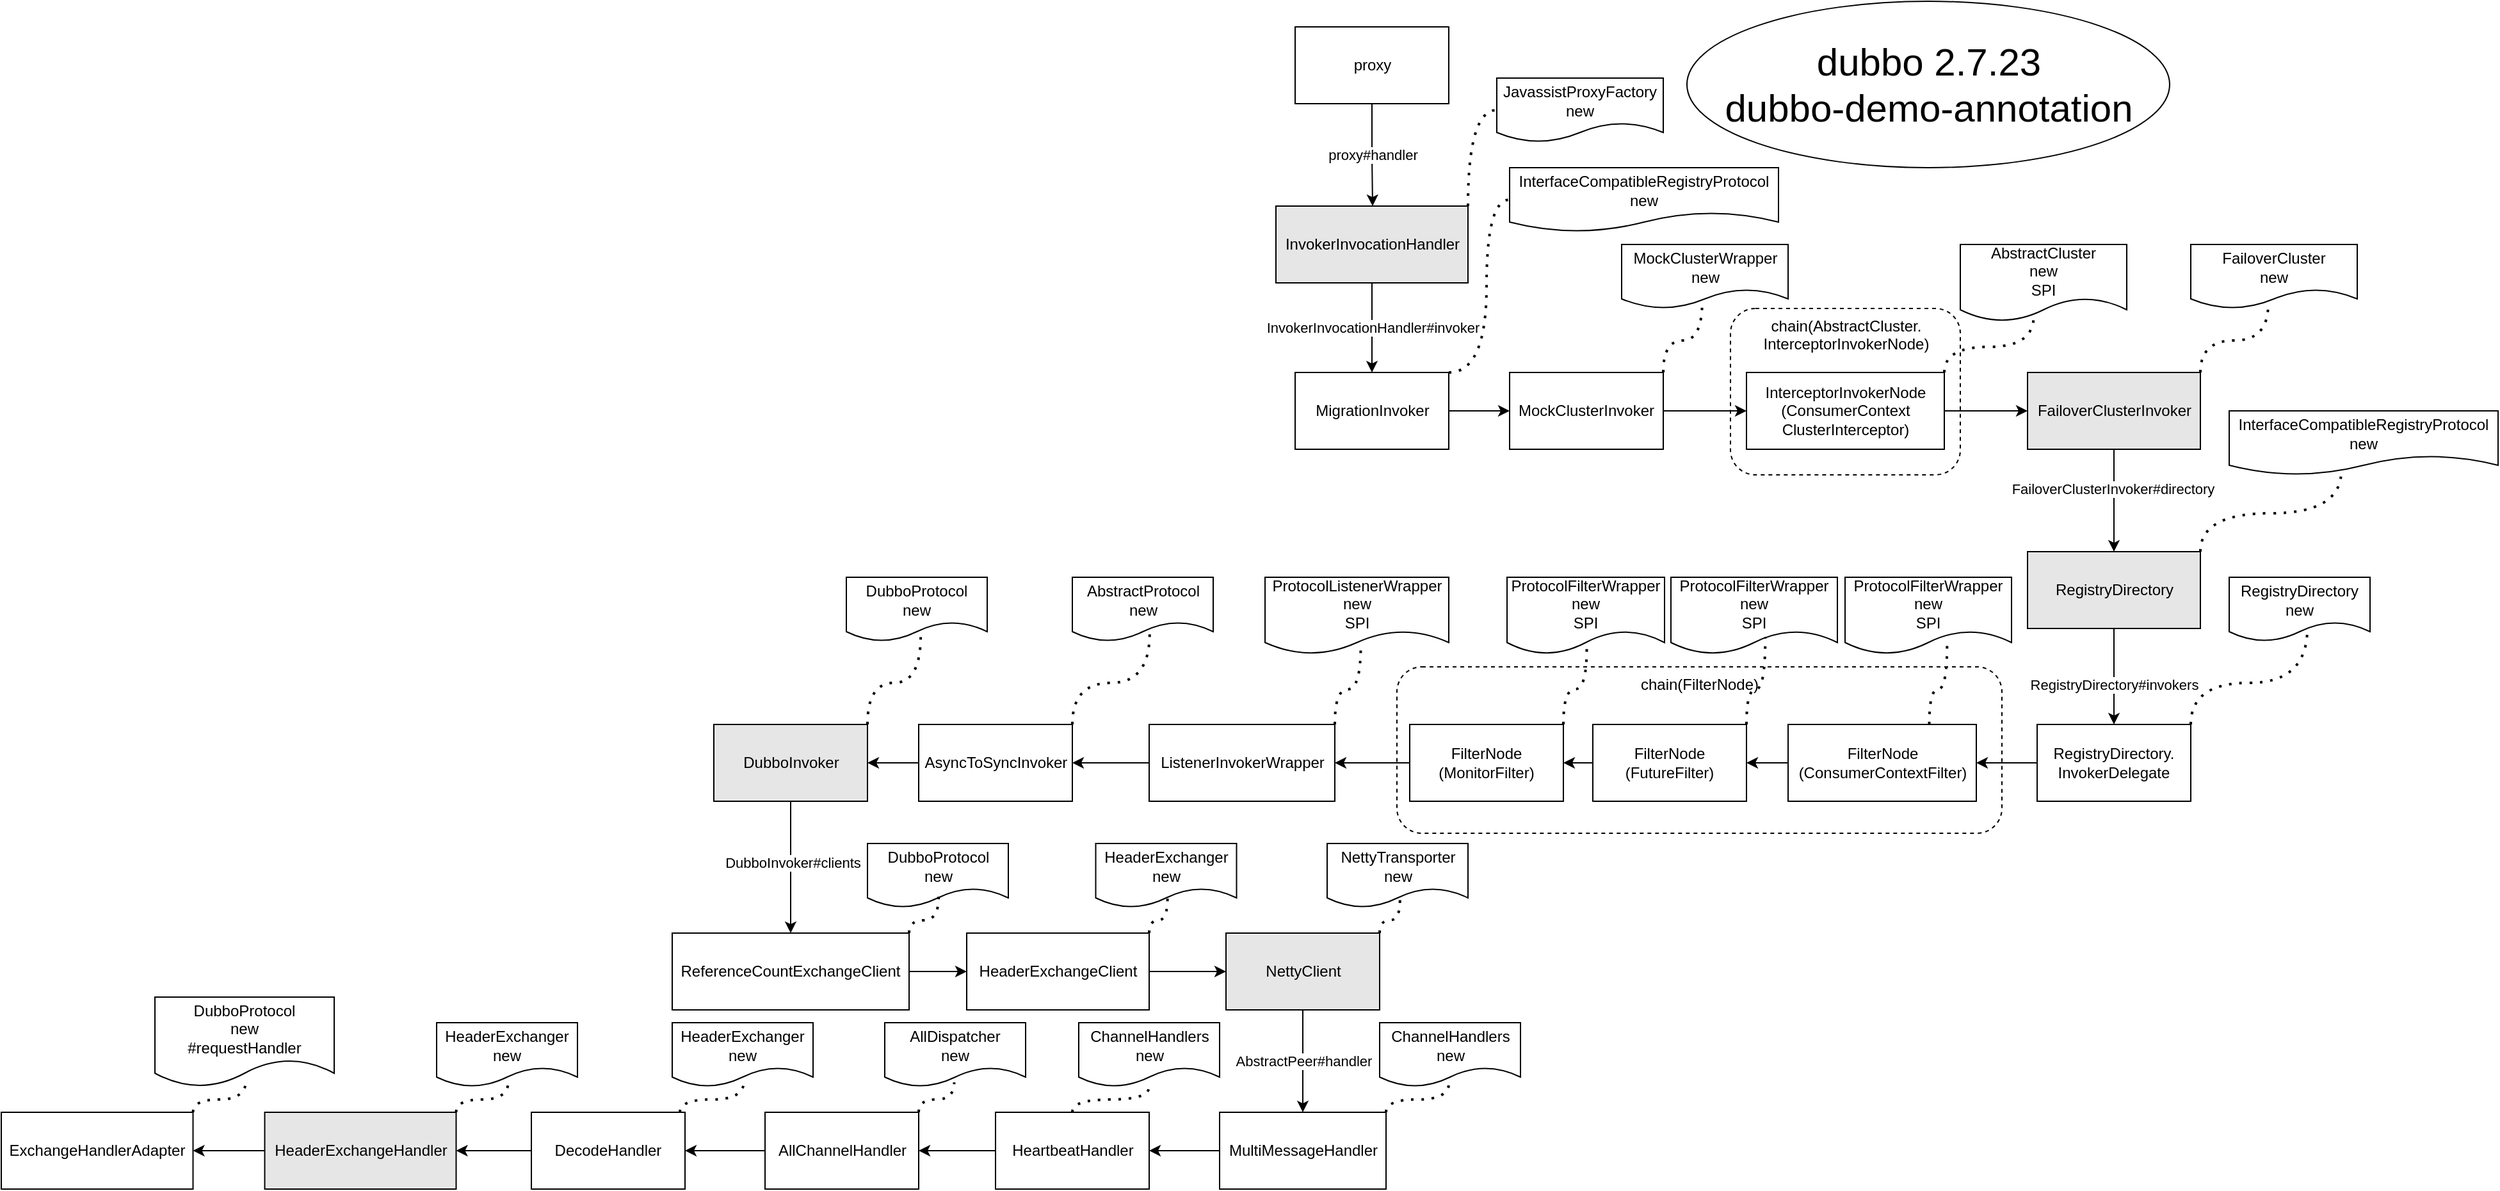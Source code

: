 <mxfile version="21.6.5" type="device" pages="4">
  <diagram name="消费者对象关系" id="hy0jeKE4XFRfqzzDKgXy">
    <mxGraphModel dx="1707" dy="548" grid="1" gridSize="10" guides="1" tooltips="1" connect="1" arrows="1" fold="1" page="1" pageScale="1" pageWidth="827" pageHeight="1169" math="0" shadow="0">
      <root>
        <mxCell id="0" />
        <mxCell id="1" parent="0" />
        <UserObject label="InvokerInvocationHandler#invoker" id="w_X1053fAxAx2SAtFq89-5">
          <mxCell style="edgeStyle=orthogonalEdgeStyle;rounded=0;orthogonalLoop=1;jettySize=auto;html=1;" parent="1" source="w_X1053fAxAx2SAtFq89-3" target="w_X1053fAxAx2SAtFq89-4" edge="1">
            <mxGeometry relative="1" as="geometry" />
          </mxCell>
        </UserObject>
        <mxCell id="w_X1053fAxAx2SAtFq89-3" value="InvokerInvocationHandler" style="rounded=0;whiteSpace=wrap;html=1;fillColor=#E6E6E6;" parent="1" vertex="1">
          <mxGeometry x="185.5" y="180" width="150" height="60" as="geometry" />
        </mxCell>
        <mxCell id="w_X1053fAxAx2SAtFq89-7" value="" style="edgeStyle=orthogonalEdgeStyle;rounded=0;orthogonalLoop=1;jettySize=auto;html=1;" parent="1" source="w_X1053fAxAx2SAtFq89-4" target="w_X1053fAxAx2SAtFq89-6" edge="1">
          <mxGeometry relative="1" as="geometry" />
        </mxCell>
        <mxCell id="w_X1053fAxAx2SAtFq89-8" value="chain(AbstractCluster.&lt;br&gt;InterceptorInvokerNode)" style="rounded=1;whiteSpace=wrap;html=1;align=center;verticalAlign=top;fillColor=none;dashed=1;" parent="1" vertex="1">
          <mxGeometry x="540.5" y="260" width="179.5" height="130" as="geometry" />
        </mxCell>
        <mxCell id="w_X1053fAxAx2SAtFq89-4" value="MigrationInvoker" style="whiteSpace=wrap;html=1;rounded=0;" parent="1" vertex="1">
          <mxGeometry x="200.5" y="310" width="120" height="60" as="geometry" />
        </mxCell>
        <mxCell id="w_X1053fAxAx2SAtFq89-84" value="" style="edgeStyle=orthogonalEdgeStyle;rounded=0;orthogonalLoop=1;jettySize=auto;html=1;" parent="1" source="w_X1053fAxAx2SAtFq89-6" target="w_X1053fAxAx2SAtFq89-11" edge="1">
          <mxGeometry relative="1" as="geometry" />
        </mxCell>
        <mxCell id="w_X1053fAxAx2SAtFq89-6" value="MockClusterInvoker" style="whiteSpace=wrap;html=1;rounded=0;" parent="1" vertex="1">
          <mxGeometry x="368" y="310" width="120" height="60" as="geometry" />
        </mxCell>
        <mxCell id="w_X1053fAxAx2SAtFq89-85" value="" style="edgeStyle=orthogonalEdgeStyle;rounded=0;orthogonalLoop=1;jettySize=auto;html=1;" parent="1" source="w_X1053fAxAx2SAtFq89-11" target="w_X1053fAxAx2SAtFq89-13" edge="1">
          <mxGeometry relative="1" as="geometry" />
        </mxCell>
        <mxCell id="w_X1053fAxAx2SAtFq89-11" value="InterceptorInvokerNode&lt;br&gt;(ConsumerContext&lt;br&gt;ClusterInterceptor)" style="rounded=0;whiteSpace=wrap;html=1;" parent="1" vertex="1">
          <mxGeometry x="553" y="310" width="154.5" height="60" as="geometry" />
        </mxCell>
        <mxCell id="w_X1053fAxAx2SAtFq89-16" value="" style="edgeStyle=orthogonalEdgeStyle;rounded=0;orthogonalLoop=1;jettySize=auto;html=1;" parent="1" source="w_X1053fAxAx2SAtFq89-13" target="w_X1053fAxAx2SAtFq89-15" edge="1">
          <mxGeometry relative="1" as="geometry" />
        </mxCell>
        <mxCell id="w_X1053fAxAx2SAtFq89-17" value="FailoverClusterInvoker#directory" style="edgeLabel;html=1;align=center;verticalAlign=middle;resizable=0;points=[];" parent="w_X1053fAxAx2SAtFq89-16" vertex="1" connectable="0">
          <mxGeometry x="-0.228" y="-1" relative="1" as="geometry">
            <mxPoint as="offset" />
          </mxGeometry>
        </mxCell>
        <mxCell id="w_X1053fAxAx2SAtFq89-13" value="FailoverClusterInvoker" style="rounded=0;whiteSpace=wrap;html=1;fillColor=#E6E6E6;" parent="1" vertex="1">
          <mxGeometry x="772.5" y="310" width="135" height="60" as="geometry" />
        </mxCell>
        <mxCell id="w_X1053fAxAx2SAtFq89-19" value="" style="edgeStyle=orthogonalEdgeStyle;rounded=0;orthogonalLoop=1;jettySize=auto;html=1;" parent="1" source="w_X1053fAxAx2SAtFq89-15" target="w_X1053fAxAx2SAtFq89-18" edge="1">
          <mxGeometry relative="1" as="geometry" />
        </mxCell>
        <mxCell id="w_X1053fAxAx2SAtFq89-20" value="RegistryDirectory#invokers" style="edgeLabel;html=1;align=center;verticalAlign=middle;resizable=0;points=[];" parent="w_X1053fAxAx2SAtFq89-19" vertex="1" connectable="0">
          <mxGeometry x="0.175" relative="1" as="geometry">
            <mxPoint as="offset" />
          </mxGeometry>
        </mxCell>
        <mxCell id="w_X1053fAxAx2SAtFq89-15" value="RegistryDirectory" style="rounded=0;whiteSpace=wrap;html=1;fillColor=#E6E6E6;" parent="1" vertex="1">
          <mxGeometry x="772.5" y="450" width="135" height="60" as="geometry" />
        </mxCell>
        <mxCell id="w_X1053fAxAx2SAtFq89-21" value="chain(FilterNode)" style="rounded=1;whiteSpace=wrap;html=1;align=center;verticalAlign=top;dashed=1;strokeColor=default;fillColor=none;gradientColor=default;" parent="1" vertex="1">
          <mxGeometry x="280" y="540" width="472.5" height="130" as="geometry" />
        </mxCell>
        <mxCell id="w_X1053fAxAx2SAtFq89-86" value="" style="edgeStyle=orthogonalEdgeStyle;rounded=0;orthogonalLoop=1;jettySize=auto;html=1;" parent="1" source="w_X1053fAxAx2SAtFq89-18" target="w_X1053fAxAx2SAtFq89-57" edge="1">
          <mxGeometry relative="1" as="geometry" />
        </mxCell>
        <mxCell id="w_X1053fAxAx2SAtFq89-18" value="RegistryDirectory.&lt;br&gt;InvokerDelegate" style="rounded=0;whiteSpace=wrap;html=1;" parent="1" vertex="1">
          <mxGeometry x="780" y="585" width="120" height="60" as="geometry" />
        </mxCell>
        <mxCell id="w_X1053fAxAx2SAtFq89-26" value="" style="edgeStyle=orthogonalEdgeStyle;rounded=0;orthogonalLoop=1;jettySize=auto;html=1;" parent="1" source="w_X1053fAxAx2SAtFq89-24" target="w_X1053fAxAx2SAtFq89-25" edge="1">
          <mxGeometry relative="1" as="geometry" />
        </mxCell>
        <mxCell id="w_X1053fAxAx2SAtFq89-24" value="ListenerInvokerWrapper" style="rounded=0;whiteSpace=wrap;html=1;" parent="1" vertex="1">
          <mxGeometry x="86.5" y="585" width="145" height="60" as="geometry" />
        </mxCell>
        <mxCell id="w_X1053fAxAx2SAtFq89-29" value="" style="edgeStyle=orthogonalEdgeStyle;rounded=0;orthogonalLoop=1;jettySize=auto;html=1;" parent="1" source="w_X1053fAxAx2SAtFq89-25" target="w_X1053fAxAx2SAtFq89-28" edge="1">
          <mxGeometry relative="1" as="geometry" />
        </mxCell>
        <mxCell id="w_X1053fAxAx2SAtFq89-25" value="AsyncToSyncInvoker" style="whiteSpace=wrap;html=1;rounded=0;" parent="1" vertex="1">
          <mxGeometry x="-93.5" y="585" width="120" height="60" as="geometry" />
        </mxCell>
        <mxCell id="w_X1053fAxAx2SAtFq89-31" value="" style="edgeStyle=orthogonalEdgeStyle;rounded=0;orthogonalLoop=1;jettySize=auto;html=1;" parent="1" source="w_X1053fAxAx2SAtFq89-28" target="w_X1053fAxAx2SAtFq89-30" edge="1">
          <mxGeometry relative="1" as="geometry" />
        </mxCell>
        <mxCell id="w_X1053fAxAx2SAtFq89-32" value="DubboInvoker#clients" style="edgeLabel;html=1;align=center;verticalAlign=middle;resizable=0;points=[];" parent="w_X1053fAxAx2SAtFq89-31" vertex="1" connectable="0">
          <mxGeometry x="-0.075" y="1" relative="1" as="geometry">
            <mxPoint as="offset" />
          </mxGeometry>
        </mxCell>
        <mxCell id="w_X1053fAxAx2SAtFq89-28" value="DubboInvoker" style="whiteSpace=wrap;html=1;rounded=0;fillColor=#E6E6E6;" parent="1" vertex="1">
          <mxGeometry x="-253.5" y="585" width="120" height="60" as="geometry" />
        </mxCell>
        <mxCell id="w_X1053fAxAx2SAtFq89-34" value="" style="edgeStyle=orthogonalEdgeStyle;rounded=0;orthogonalLoop=1;jettySize=auto;html=1;" parent="1" source="w_X1053fAxAx2SAtFq89-30" target="w_X1053fAxAx2SAtFq89-33" edge="1">
          <mxGeometry relative="1" as="geometry" />
        </mxCell>
        <mxCell id="w_X1053fAxAx2SAtFq89-30" value="ReferenceCountExchangeClient" style="whiteSpace=wrap;html=1;rounded=0;" parent="1" vertex="1">
          <mxGeometry x="-286" y="748" width="185" height="60" as="geometry" />
        </mxCell>
        <mxCell id="w_X1053fAxAx2SAtFq89-38" value="" style="edgeStyle=orthogonalEdgeStyle;rounded=0;orthogonalLoop=1;jettySize=auto;html=1;" parent="1" source="w_X1053fAxAx2SAtFq89-33" target="w_X1053fAxAx2SAtFq89-37" edge="1">
          <mxGeometry relative="1" as="geometry" />
        </mxCell>
        <mxCell id="w_X1053fAxAx2SAtFq89-33" value="HeaderExchangeClient" style="whiteSpace=wrap;html=1;rounded=0;" parent="1" vertex="1">
          <mxGeometry x="-56" y="748" width="142.5" height="60" as="geometry" />
        </mxCell>
        <UserObject label="AbstractPeer#handler" id="w_X1053fAxAx2SAtFq89-40">
          <mxCell style="edgeStyle=orthogonalEdgeStyle;rounded=0;orthogonalLoop=1;jettySize=auto;html=1;" parent="1" source="w_X1053fAxAx2SAtFq89-37" target="w_X1053fAxAx2SAtFq89-39" edge="1">
            <mxGeometry relative="1" as="geometry" />
          </mxCell>
        </UserObject>
        <mxCell id="w_X1053fAxAx2SAtFq89-37" value="NettyClient" style="whiteSpace=wrap;html=1;rounded=0;fillColor=#E6E6E6;" parent="1" vertex="1">
          <mxGeometry x="146.5" y="748" width="120" height="60" as="geometry" />
        </mxCell>
        <mxCell id="w_X1053fAxAx2SAtFq89-42" value="" style="edgeStyle=orthogonalEdgeStyle;rounded=0;orthogonalLoop=1;jettySize=auto;html=1;" parent="1" source="w_X1053fAxAx2SAtFq89-39" target="w_X1053fAxAx2SAtFq89-41" edge="1">
          <mxGeometry relative="1" as="geometry" />
        </mxCell>
        <mxCell id="w_X1053fAxAx2SAtFq89-39" value="MultiMessageHandler" style="whiteSpace=wrap;html=1;rounded=0;" parent="1" vertex="1">
          <mxGeometry x="141.5" y="888" width="130" height="60" as="geometry" />
        </mxCell>
        <mxCell id="w_X1053fAxAx2SAtFq89-44" value="" style="edgeStyle=orthogonalEdgeStyle;rounded=0;orthogonalLoop=1;jettySize=auto;html=1;" parent="1" source="w_X1053fAxAx2SAtFq89-41" target="w_X1053fAxAx2SAtFq89-43" edge="1">
          <mxGeometry relative="1" as="geometry" />
        </mxCell>
        <mxCell id="w_X1053fAxAx2SAtFq89-41" value="HeartbeatHandler" style="whiteSpace=wrap;html=1;rounded=0;" parent="1" vertex="1">
          <mxGeometry x="-33.5" y="888" width="120" height="60" as="geometry" />
        </mxCell>
        <mxCell id="w_X1053fAxAx2SAtFq89-46" value="" style="edgeStyle=orthogonalEdgeStyle;rounded=0;orthogonalLoop=1;jettySize=auto;html=1;" parent="1" source="w_X1053fAxAx2SAtFq89-43" target="w_X1053fAxAx2SAtFq89-45" edge="1">
          <mxGeometry relative="1" as="geometry" />
        </mxCell>
        <mxCell id="w_X1053fAxAx2SAtFq89-43" value="AllChannelHandler" style="whiteSpace=wrap;html=1;rounded=0;" parent="1" vertex="1">
          <mxGeometry x="-213.5" y="888" width="120" height="60" as="geometry" />
        </mxCell>
        <mxCell id="w_X1053fAxAx2SAtFq89-48" value="" style="edgeStyle=orthogonalEdgeStyle;rounded=0;orthogonalLoop=1;jettySize=auto;html=1;" parent="1" source="w_X1053fAxAx2SAtFq89-45" target="w_X1053fAxAx2SAtFq89-47" edge="1">
          <mxGeometry relative="1" as="geometry" />
        </mxCell>
        <mxCell id="w_X1053fAxAx2SAtFq89-45" value="DecodeHandler" style="whiteSpace=wrap;html=1;rounded=0;" parent="1" vertex="1">
          <mxGeometry x="-396" y="888" width="120" height="60" as="geometry" />
        </mxCell>
        <mxCell id="w_X1053fAxAx2SAtFq89-50" value="" style="edgeStyle=orthogonalEdgeStyle;rounded=0;orthogonalLoop=1;jettySize=auto;html=1;" parent="1" source="w_X1053fAxAx2SAtFq89-47" target="w_X1053fAxAx2SAtFq89-49" edge="1">
          <mxGeometry relative="1" as="geometry" />
        </mxCell>
        <mxCell id="w_X1053fAxAx2SAtFq89-47" value="HeaderExchangeHandler" style="whiteSpace=wrap;html=1;rounded=0;fillColor=#E6E6E6;" parent="1" vertex="1">
          <mxGeometry x="-604.25" y="888" width="149.5" height="60" as="geometry" />
        </mxCell>
        <UserObject label="ExchangeHandlerAdapter" id="w_X1053fAxAx2SAtFq89-49">
          <mxCell style="whiteSpace=wrap;html=1;rounded=0;fillColor=#FFFFFF;" parent="1" vertex="1">
            <mxGeometry x="-810" y="888" width="149.75" height="60" as="geometry" />
          </mxCell>
        </UserObject>
        <UserObject label="proxy#handler" id="w_X1053fAxAx2SAtFq89-56">
          <mxCell style="edgeStyle=orthogonalEdgeStyle;rounded=0;orthogonalLoop=1;jettySize=auto;html=1;" parent="1" source="w_X1053fAxAx2SAtFq89-53" target="w_X1053fAxAx2SAtFq89-3" edge="1">
            <mxGeometry relative="1" as="geometry">
              <Array as="points">
                <mxPoint x="261" y="140" />
                <mxPoint x="261" y="140" />
              </Array>
            </mxGeometry>
          </mxCell>
        </UserObject>
        <mxCell id="w_X1053fAxAx2SAtFq89-53" value="proxy" style="whiteSpace=wrap;html=1;rounded=0;fillColor=#FFFFFF;" parent="1" vertex="1">
          <mxGeometry x="200.5" y="40" width="120" height="60" as="geometry" />
        </mxCell>
        <mxCell id="w_X1053fAxAx2SAtFq89-60" value="" style="edgeStyle=orthogonalEdgeStyle;rounded=0;orthogonalLoop=1;jettySize=auto;html=1;" parent="1" source="w_X1053fAxAx2SAtFq89-57" target="w_X1053fAxAx2SAtFq89-58" edge="1">
          <mxGeometry relative="1" as="geometry" />
        </mxCell>
        <mxCell id="w_X1053fAxAx2SAtFq89-57" value="FilterNode&lt;br&gt;(ConsumerContextFilter)" style="rounded=0;whiteSpace=wrap;html=1;" parent="1" vertex="1">
          <mxGeometry x="585.5" y="585" width="147" height="60" as="geometry" />
        </mxCell>
        <mxCell id="w_X1053fAxAx2SAtFq89-61" value="" style="edgeStyle=orthogonalEdgeStyle;rounded=0;orthogonalLoop=1;jettySize=auto;html=1;" parent="1" source="w_X1053fAxAx2SAtFq89-58" target="w_X1053fAxAx2SAtFq89-59" edge="1">
          <mxGeometry relative="1" as="geometry" />
        </mxCell>
        <mxCell id="w_X1053fAxAx2SAtFq89-58" value="FilterNode&lt;br style=&quot;border-color: var(--border-color);&quot;&gt;(FutureFilter)" style="rounded=0;whiteSpace=wrap;html=1;" parent="1" vertex="1">
          <mxGeometry x="433" y="585" width="120" height="60" as="geometry" />
        </mxCell>
        <mxCell id="w_X1053fAxAx2SAtFq89-87" value="" style="edgeStyle=orthogonalEdgeStyle;rounded=0;orthogonalLoop=1;jettySize=auto;html=1;" parent="1" source="w_X1053fAxAx2SAtFq89-59" target="w_X1053fAxAx2SAtFq89-24" edge="1">
          <mxGeometry relative="1" as="geometry" />
        </mxCell>
        <mxCell id="w_X1053fAxAx2SAtFq89-59" value="FilterNode&lt;br style=&quot;border-color: var(--border-color);&quot;&gt;(MonitorFilter)" style="rounded=0;whiteSpace=wrap;html=1;" parent="1" vertex="1">
          <mxGeometry x="290" y="585" width="120" height="60" as="geometry" />
        </mxCell>
        <mxCell id="w_X1053fAxAx2SAtFq89-68" value="JavassistProxyFactory&lt;br style=&quot;border-color: var(--border-color);&quot;&gt;new" style="shape=document;whiteSpace=wrap;html=1;boundedLbl=1;" parent="1" vertex="1">
          <mxGeometry x="358" y="80" width="130" height="50" as="geometry" />
        </mxCell>
        <mxCell id="w_X1053fAxAx2SAtFq89-71" value="InterfaceCompatibleRegistryProtocol&lt;br style=&quot;border-color: var(--border-color);&quot;&gt;new" style="shape=document;whiteSpace=wrap;html=1;boundedLbl=1;" parent="1" vertex="1">
          <mxGeometry x="368" y="150" width="210" height="50" as="geometry" />
        </mxCell>
        <mxCell id="w_X1053fAxAx2SAtFq89-73" value="" style="endArrow=none;dashed=1;html=1;dashPattern=1 3;strokeWidth=2;rounded=0;entryX=0;entryY=0.5;entryDx=0;entryDy=0;exitX=1;exitY=0;exitDx=0;exitDy=0;edgeStyle=orthogonalEdgeStyle;elbow=vertical;curved=1;" parent="1" source="w_X1053fAxAx2SAtFq89-3" target="w_X1053fAxAx2SAtFq89-68" edge="1">
          <mxGeometry width="50" height="50" relative="1" as="geometry">
            <mxPoint x="320.5" y="165.06" as="sourcePoint" />
            <mxPoint x="343" y="100.06" as="targetPoint" />
          </mxGeometry>
        </mxCell>
        <mxCell id="w_X1053fAxAx2SAtFq89-74" value="" style="endArrow=none;dashed=1;html=1;dashPattern=1 3;strokeWidth=2;rounded=0;entryX=0;entryY=0.5;entryDx=0;entryDy=0;exitX=1;exitY=0;exitDx=0;exitDy=0;elbow=vertical;edgeStyle=orthogonalEdgeStyle;curved=1;" parent="1" source="w_X1053fAxAx2SAtFq89-4" target="w_X1053fAxAx2SAtFq89-71" edge="1">
          <mxGeometry width="50" height="50" relative="1" as="geometry">
            <mxPoint x="346" y="220" as="sourcePoint" />
            <mxPoint x="416" y="165" as="targetPoint" />
            <Array as="points">
              <mxPoint x="350" y="310" />
              <mxPoint x="350" y="175" />
            </Array>
          </mxGeometry>
        </mxCell>
        <mxCell id="w_X1053fAxAx2SAtFq89-75" value="MockClusterWrapper&lt;br style=&quot;border-color: var(--border-color);&quot;&gt;new" style="shape=document;whiteSpace=wrap;html=1;boundedLbl=1;" parent="1" vertex="1">
          <mxGeometry x="455.5" y="210" width="130" height="50" as="geometry" />
        </mxCell>
        <mxCell id="w_X1053fAxAx2SAtFq89-78" value="AbstractCluster&lt;br style=&quot;border-color: var(--border-color);&quot;&gt;new&lt;br&gt;SPI" style="shape=document;whiteSpace=wrap;html=1;boundedLbl=1;" parent="1" vertex="1">
          <mxGeometry x="720" y="210" width="130" height="60" as="geometry" />
        </mxCell>
        <mxCell id="w_X1053fAxAx2SAtFq89-89" value="" style="endArrow=none;dashed=1;html=1;dashPattern=1 3;strokeWidth=2;rounded=0;entryX=0.441;entryY=0.932;entryDx=0;entryDy=0;exitX=1;exitY=0;exitDx=0;exitDy=0;edgeStyle=orthogonalEdgeStyle;elbow=vertical;curved=1;entryPerimeter=0;" parent="1" source="w_X1053fAxAx2SAtFq89-11" target="w_X1053fAxAx2SAtFq89-78" edge="1">
          <mxGeometry width="50" height="50" relative="1" as="geometry">
            <mxPoint x="920" y="264.74" as="sourcePoint" />
            <mxPoint x="967" y="144.74" as="targetPoint" />
          </mxGeometry>
        </mxCell>
        <mxCell id="w_X1053fAxAx2SAtFq89-90" value="" style="endArrow=none;dashed=1;html=1;dashPattern=1 3;strokeWidth=2;rounded=0;exitX=1;exitY=0;exitDx=0;exitDy=0;entryX=0.484;entryY=0.885;entryDx=0;entryDy=0;entryPerimeter=0;edgeStyle=orthogonalEdgeStyle;curved=1;" parent="1" source="w_X1053fAxAx2SAtFq89-6" target="w_X1053fAxAx2SAtFq89-75" edge="1">
          <mxGeometry width="50" height="50" relative="1" as="geometry">
            <mxPoint x="670" y="380" as="sourcePoint" />
            <mxPoint x="720" y="330" as="targetPoint" />
          </mxGeometry>
        </mxCell>
        <mxCell id="w_X1053fAxAx2SAtFq89-91" value="FailoverCluster&lt;br&gt;new" style="shape=document;whiteSpace=wrap;html=1;boundedLbl=1;" parent="1" vertex="1">
          <mxGeometry x="900" y="210" width="130" height="50" as="geometry" />
        </mxCell>
        <mxCell id="w_X1053fAxAx2SAtFq89-92" value="" style="endArrow=none;dashed=1;html=1;dashPattern=1 3;strokeWidth=2;rounded=0;entryX=0.465;entryY=0.932;entryDx=0;entryDy=0;entryPerimeter=0;exitX=1;exitY=0;exitDx=0;exitDy=0;edgeStyle=orthogonalEdgeStyle;curved=1;" parent="1" source="w_X1053fAxAx2SAtFq89-13" target="w_X1053fAxAx2SAtFq89-91" edge="1">
          <mxGeometry width="50" height="50" relative="1" as="geometry">
            <mxPoint x="670" y="360" as="sourcePoint" />
            <mxPoint x="720" y="310" as="targetPoint" />
          </mxGeometry>
        </mxCell>
        <mxCell id="w_X1053fAxAx2SAtFq89-93" value="InterfaceCompatibleRegistryProtocol&lt;br&gt;new" style="shape=document;whiteSpace=wrap;html=1;boundedLbl=1;" parent="1" vertex="1">
          <mxGeometry x="930" y="340" width="210" height="50" as="geometry" />
        </mxCell>
        <mxCell id="w_X1053fAxAx2SAtFq89-94" value="" style="endArrow=none;dashed=1;html=1;dashPattern=1 3;strokeWidth=2;rounded=0;entryX=0.417;entryY=0.932;entryDx=0;entryDy=0;entryPerimeter=0;exitX=1;exitY=0;exitDx=0;exitDy=0;edgeStyle=orthogonalEdgeStyle;curved=1;" parent="1" source="w_X1053fAxAx2SAtFq89-15" target="w_X1053fAxAx2SAtFq89-93" edge="1">
          <mxGeometry width="50" height="50" relative="1" as="geometry">
            <mxPoint x="940.53" y="483.4" as="sourcePoint" />
            <mxPoint x="1002.53" y="440.4" as="targetPoint" />
          </mxGeometry>
        </mxCell>
        <mxCell id="w_X1053fAxAx2SAtFq89-95" value="RegistryDirectory&lt;br&gt;new" style="shape=document;whiteSpace=wrap;html=1;boundedLbl=1;" parent="1" vertex="1">
          <mxGeometry x="930" y="470" width="110" height="50" as="geometry" />
        </mxCell>
        <mxCell id="w_X1053fAxAx2SAtFq89-96" value="" style="endArrow=none;dashed=1;html=1;dashPattern=1 3;strokeWidth=2;rounded=0;entryX=0.555;entryY=0.791;entryDx=0;entryDy=0;entryPerimeter=0;exitX=1;exitY=0;exitDx=0;exitDy=0;edgeStyle=orthogonalEdgeStyle;curved=1;" parent="1" source="w_X1053fAxAx2SAtFq89-18" target="w_X1053fAxAx2SAtFq89-95" edge="1">
          <mxGeometry width="50" height="50" relative="1" as="geometry">
            <mxPoint x="910.53" y="636.7" as="sourcePoint" />
            <mxPoint x="1020.53" y="573.7" as="targetPoint" />
          </mxGeometry>
        </mxCell>
        <mxCell id="w_X1053fAxAx2SAtFq89-97" value="AbstractProtocol&lt;br&gt;new" style="shape=document;whiteSpace=wrap;html=1;boundedLbl=1;" parent="1" vertex="1">
          <mxGeometry x="26.5" y="470" width="110" height="50" as="geometry" />
        </mxCell>
        <mxCell id="w_X1053fAxAx2SAtFq89-98" value="" style="endArrow=none;dashed=1;html=1;dashPattern=1 3;strokeWidth=2;rounded=0;entryX=0.549;entryY=0.873;entryDx=0;entryDy=0;entryPerimeter=0;exitX=1;exitY=0;exitDx=0;exitDy=0;edgeStyle=orthogonalEdgeStyle;curved=1;" parent="1" source="w_X1053fAxAx2SAtFq89-25" target="w_X1053fAxAx2SAtFq89-97" edge="1">
          <mxGeometry width="50" height="50" relative="1" as="geometry">
            <mxPoint x="641.38" y="575.45" as="sourcePoint" />
            <mxPoint x="732.38" y="520.45" as="targetPoint" />
          </mxGeometry>
        </mxCell>
        <mxCell id="w_X1053fAxAx2SAtFq89-99" value="ProtocolFilterWrapper&lt;br style=&quot;border-color: var(--border-color);&quot;&gt;new&lt;br style=&quot;border-color: var(--border-color);&quot;&gt;SPI" style="shape=document;whiteSpace=wrap;html=1;boundedLbl=1;" parent="1" vertex="1">
          <mxGeometry x="630" y="470" width="130" height="60" as="geometry" />
        </mxCell>
        <mxCell id="w_X1053fAxAx2SAtFq89-101" value="ProtocolFilterWrapper&lt;br&gt;new&lt;br&gt;SPI" style="shape=document;whiteSpace=wrap;html=1;boundedLbl=1;" parent="1" vertex="1">
          <mxGeometry x="494" y="470" width="130" height="60" as="geometry" />
        </mxCell>
        <mxCell id="w_X1053fAxAx2SAtFq89-105" value="ProtocolFilterWrapper&lt;br style=&quot;border-color: var(--border-color);&quot;&gt;new&lt;br style=&quot;border-color: var(--border-color);&quot;&gt;SPI" style="shape=document;whiteSpace=wrap;html=1;boundedLbl=1;" parent="1" vertex="1">
          <mxGeometry x="366" y="470" width="123" height="60" as="geometry" />
        </mxCell>
        <mxCell id="w_X1053fAxAx2SAtFq89-106" value="" style="endArrow=none;dashed=1;html=1;dashPattern=1 3;strokeWidth=2;rounded=0;entryX=0.613;entryY=0.861;entryDx=0;entryDy=0;entryPerimeter=0;edgeStyle=orthogonalEdgeStyle;curved=1;exitX=0.75;exitY=0;exitDx=0;exitDy=0;" parent="1" source="w_X1053fAxAx2SAtFq89-57" target="w_X1053fAxAx2SAtFq89-99" edge="1">
          <mxGeometry width="50" height="50" relative="1" as="geometry">
            <mxPoint x="660.11" y="581.35" as="sourcePoint" />
            <mxPoint x="720.11" y="520.35" as="targetPoint" />
          </mxGeometry>
        </mxCell>
        <mxCell id="w_X1053fAxAx2SAtFq89-107" value="" style="endArrow=none;dashed=1;html=1;dashPattern=1 3;strokeWidth=2;rounded=0;entryX=0.567;entryY=0.779;entryDx=0;entryDy=0;entryPerimeter=0;exitX=1;exitY=0;exitDx=0;exitDy=0;edgeStyle=orthogonalEdgeStyle;curved=1;" parent="1" source="w_X1053fAxAx2SAtFq89-58" target="w_X1053fAxAx2SAtFq89-101" edge="1">
          <mxGeometry width="50" height="50" relative="1" as="geometry">
            <mxPoint x="469.36" y="581.35" as="sourcePoint" />
            <mxPoint x="529.36" y="520.35" as="targetPoint" />
          </mxGeometry>
        </mxCell>
        <mxCell id="w_X1053fAxAx2SAtFq89-108" value="" style="endArrow=none;dashed=1;html=1;dashPattern=1 3;strokeWidth=2;rounded=0;entryX=0.506;entryY=0.932;entryDx=0;entryDy=0;entryPerimeter=0;exitX=1;exitY=0;exitDx=0;exitDy=0;edgeStyle=orthogonalEdgeStyle;curved=1;" parent="1" source="w_X1053fAxAx2SAtFq89-59" target="w_X1053fAxAx2SAtFq89-105" edge="1">
          <mxGeometry width="50" height="50" relative="1" as="geometry">
            <mxPoint x="315.31" y="571.35" as="sourcePoint" />
            <mxPoint x="375.31" y="510.35" as="targetPoint" />
          </mxGeometry>
        </mxCell>
        <mxCell id="w_X1053fAxAx2SAtFq89-109" value="ProtocolListenerWrapper&lt;br style=&quot;border-color: var(--border-color);&quot;&gt;new&lt;br style=&quot;border-color: var(--border-color);&quot;&gt;SPI" style="shape=document;whiteSpace=wrap;html=1;boundedLbl=1;" parent="1" vertex="1">
          <mxGeometry x="177" y="470" width="143.5" height="60" as="geometry" />
        </mxCell>
        <mxCell id="w_X1053fAxAx2SAtFq89-110" value="" style="endArrow=none;dashed=1;html=1;dashPattern=1 3;strokeWidth=2;rounded=0;entryX=0.521;entryY=0.875;entryDx=0;entryDy=0;entryPerimeter=0;exitX=1;exitY=0;exitDx=0;exitDy=0;edgeStyle=orthogonalEdgeStyle;curved=1;" parent="1" source="w_X1053fAxAx2SAtFq89-24" target="w_X1053fAxAx2SAtFq89-109" edge="1">
          <mxGeometry width="50" height="50" relative="1" as="geometry">
            <mxPoint x="231.5" y="579.08" as="sourcePoint" />
            <mxPoint x="249.5" y="520.08" as="targetPoint" />
          </mxGeometry>
        </mxCell>
        <mxCell id="w_X1053fAxAx2SAtFq89-111" value="DubboProtocol&lt;br&gt;new" style="shape=document;whiteSpace=wrap;html=1;boundedLbl=1;" parent="1" vertex="1">
          <mxGeometry x="-150" y="470" width="110" height="50" as="geometry" />
        </mxCell>
        <mxCell id="w_X1053fAxAx2SAtFq89-113" value="DubboProtocol&lt;br&gt;new" style="shape=document;whiteSpace=wrap;html=1;boundedLbl=1;" parent="1" vertex="1">
          <mxGeometry x="-133.5" y="678" width="110" height="50" as="geometry" />
        </mxCell>
        <mxCell id="w_X1053fAxAx2SAtFq89-114" value="HeaderExchanger&lt;br&gt;new" style="shape=document;whiteSpace=wrap;html=1;boundedLbl=1;" parent="1" vertex="1">
          <mxGeometry x="44.75" y="678" width="110" height="50" as="geometry" />
        </mxCell>
        <mxCell id="w_X1053fAxAx2SAtFq89-116" value="HeaderExchanger&lt;br&gt;new" style="shape=document;whiteSpace=wrap;html=1;boundedLbl=1;" parent="1" vertex="1">
          <mxGeometry x="-286" y="818" width="110" height="50" as="geometry" />
        </mxCell>
        <mxCell id="w_X1053fAxAx2SAtFq89-117" value="" style="endArrow=none;dashed=1;html=1;dashPattern=1 3;strokeWidth=2;rounded=0;entryX=0.51;entryY=0.908;entryDx=0;entryDy=0;entryPerimeter=0;exitX=0.967;exitY=0;exitDx=0;exitDy=0;edgeStyle=orthogonalEdgeStyle;curved=1;exitPerimeter=0;" parent="1" source="w_X1053fAxAx2SAtFq89-45" target="w_X1053fAxAx2SAtFq89-116" edge="1">
          <mxGeometry width="50" height="50" relative="1" as="geometry">
            <mxPoint x="-275.5" y="898" as="sourcePoint" />
            <mxPoint x="-225.34" y="867.75" as="targetPoint" />
          </mxGeometry>
        </mxCell>
        <mxCell id="w_X1053fAxAx2SAtFq89-118" value="HeaderExchanger&lt;br&gt;new" style="shape=document;whiteSpace=wrap;html=1;boundedLbl=1;" parent="1" vertex="1">
          <mxGeometry x="-470" y="818" width="110" height="50" as="geometry" />
        </mxCell>
        <mxCell id="w_X1053fAxAx2SAtFq89-119" value="" style="endArrow=none;dashed=1;html=1;dashPattern=1 3;strokeWidth=2;rounded=0;entryX=0.51;entryY=0.908;entryDx=0;entryDy=0;entryPerimeter=0;exitX=1;exitY=0;exitDx=0;exitDy=0;edgeStyle=orthogonalEdgeStyle;curved=1;" parent="1" source="w_X1053fAxAx2SAtFq89-47" target="w_X1053fAxAx2SAtFq89-118" edge="1">
          <mxGeometry width="50" height="50" relative="1" as="geometry">
            <mxPoint x="-459.5" y="883" as="sourcePoint" />
            <mxPoint x="-409.34" y="852.75" as="targetPoint" />
          </mxGeometry>
        </mxCell>
        <mxCell id="w_X1053fAxAx2SAtFq89-120" value="NettyTransporter&lt;br&gt;new" style="shape=document;whiteSpace=wrap;html=1;boundedLbl=1;" parent="1" vertex="1">
          <mxGeometry x="225.5" y="678" width="110" height="50" as="geometry" />
        </mxCell>
        <mxCell id="w_X1053fAxAx2SAtFq89-121" value="" style="endArrow=none;dashed=1;html=1;dashPattern=1 3;strokeWidth=2;rounded=0;entryX=0.517;entryY=0.885;entryDx=0;entryDy=0;entryPerimeter=0;exitX=1;exitY=0;exitDx=0;exitDy=0;edgeStyle=orthogonalEdgeStyle;curved=1;" parent="1" source="w_X1053fAxAx2SAtFq89-37" target="w_X1053fAxAx2SAtFq89-120" edge="1">
          <mxGeometry width="50" height="50" relative="1" as="geometry">
            <mxPoint x="312.4" y="779.6" as="sourcePoint" />
            <mxPoint x="358.4" y="744.6" as="targetPoint" />
          </mxGeometry>
        </mxCell>
        <mxCell id="w_X1053fAxAx2SAtFq89-122" value="ChannelHandlers&lt;br&gt;new" style="shape=document;whiteSpace=wrap;html=1;boundedLbl=1;" parent="1" vertex="1">
          <mxGeometry x="266.5" y="818" width="110" height="50" as="geometry" />
        </mxCell>
        <mxCell id="w_X1053fAxAx2SAtFq89-123" value="" style="endArrow=none;dashed=1;html=1;dashPattern=1 3;strokeWidth=2;rounded=0;entryX=0.493;entryY=0.932;entryDx=0;entryDy=0;entryPerimeter=0;exitX=1;exitY=0;exitDx=0;exitDy=0;edgeStyle=orthogonalEdgeStyle;curved=1;" parent="1" source="w_X1053fAxAx2SAtFq89-39" target="w_X1053fAxAx2SAtFq89-122" edge="1">
          <mxGeometry width="50" height="50" relative="1" as="geometry">
            <mxPoint x="349.5" y="935.3" as="sourcePoint" />
            <mxPoint x="395.5" y="900.3" as="targetPoint" />
          </mxGeometry>
        </mxCell>
        <mxCell id="w_X1053fAxAx2SAtFq89-124" value="ChannelHandlers&lt;br&gt;new" style="shape=document;whiteSpace=wrap;html=1;boundedLbl=1;" parent="1" vertex="1">
          <mxGeometry x="31.5" y="818" width="110" height="50" as="geometry" />
        </mxCell>
        <mxCell id="w_X1053fAxAx2SAtFq89-125" value="" style="endArrow=none;dashed=1;html=1;dashPattern=1 3;strokeWidth=2;rounded=0;edgeStyle=orthogonalEdgeStyle;curved=1;" parent="1" source="w_X1053fAxAx2SAtFq89-41" target="w_X1053fAxAx2SAtFq89-124" edge="1">
          <mxGeometry width="50" height="50" relative="1" as="geometry">
            <mxPoint x="26.5" y="888" as="sourcePoint" />
            <mxPoint x="151" y="900.3" as="targetPoint" />
          </mxGeometry>
        </mxCell>
        <mxCell id="w_X1053fAxAx2SAtFq89-126" value="AllDispatcher&lt;br&gt;new" style="shape=document;whiteSpace=wrap;html=1;boundedLbl=1;" parent="1" vertex="1">
          <mxGeometry x="-120" y="818" width="110" height="50" as="geometry" />
        </mxCell>
        <mxCell id="w_X1053fAxAx2SAtFq89-127" value="" style="endArrow=none;dashed=1;html=1;dashPattern=1 3;strokeWidth=2;rounded=0;entryX=0.493;entryY=0.932;entryDx=0;entryDy=0;entryPerimeter=0;exitX=1;exitY=0;exitDx=0;exitDy=0;edgeStyle=orthogonalEdgeStyle;curved=1;" parent="1" source="w_X1053fAxAx2SAtFq89-43" target="w_X1053fAxAx2SAtFq89-126" edge="1">
          <mxGeometry width="50" height="50" relative="1" as="geometry">
            <mxPoint x="-78.75" y="888" as="sourcePoint" />
            <mxPoint x="-13.75" y="900.3" as="targetPoint" />
          </mxGeometry>
        </mxCell>
        <mxCell id="w_X1053fAxAx2SAtFq89-128" value="DubboProtocol&lt;br&gt;new&lt;br&gt;#requestHandler" style="shape=document;whiteSpace=wrap;html=1;boundedLbl=1;" parent="1" vertex="1">
          <mxGeometry x="-690" y="798" width="140" height="70" as="geometry" />
        </mxCell>
        <mxCell id="w_X1053fAxAx2SAtFq89-129" value="" style="endArrow=none;dashed=1;html=1;dashPattern=1 3;strokeWidth=2;rounded=0;entryX=0.51;entryY=0.908;entryDx=0;entryDy=0;entryPerimeter=0;exitX=1;exitY=0;exitDx=0;exitDy=0;edgeStyle=orthogonalEdgeStyle;curved=1;" parent="1" source="w_X1053fAxAx2SAtFq89-49" target="w_X1053fAxAx2SAtFq89-128" edge="1">
          <mxGeometry width="50" height="50" relative="1" as="geometry">
            <mxPoint x="-655" y="858" as="sourcePoint" />
            <mxPoint x="-609.34" y="822.75" as="targetPoint" />
          </mxGeometry>
        </mxCell>
        <mxCell id="w_X1053fAxAx2SAtFq89-130" value="" style="endArrow=none;dashed=1;html=1;dashPattern=1 3;strokeWidth=2;rounded=0;entryX=0.528;entryY=0.908;entryDx=0;entryDy=0;entryPerimeter=0;edgeStyle=orthogonalEdgeStyle;curved=1;exitX=1;exitY=0;exitDx=0;exitDy=0;" parent="1" source="w_X1053fAxAx2SAtFq89-28" target="w_X1053fAxAx2SAtFq89-111" edge="1">
          <mxGeometry width="50" height="50" relative="1" as="geometry">
            <mxPoint x="-130" y="560" as="sourcePoint" />
            <mxPoint x="-79.5" y="530.35" as="targetPoint" />
          </mxGeometry>
        </mxCell>
        <mxCell id="w_X1053fAxAx2SAtFq89-131" value="" style="endArrow=none;dashed=1;html=1;dashPattern=1 3;strokeWidth=2;rounded=0;entryX=0.51;entryY=0.838;entryDx=0;entryDy=0;entryPerimeter=0;exitX=1;exitY=0;exitDx=0;exitDy=0;edgeStyle=orthogonalEdgeStyle;curved=1;" parent="1" source="w_X1053fAxAx2SAtFq89-33" target="w_X1053fAxAx2SAtFq89-114" edge="1">
          <mxGeometry width="50" height="50" relative="1" as="geometry">
            <mxPoint x="86" y="748" as="sourcePoint" />
            <mxPoint x="133" y="732" as="targetPoint" />
          </mxGeometry>
        </mxCell>
        <mxCell id="w_X1053fAxAx2SAtFq89-132" value="" style="endArrow=none;dashed=1;html=1;dashPattern=1 3;strokeWidth=2;rounded=0;entryX=0.506;entryY=0.814;entryDx=0;entryDy=0;entryPerimeter=0;exitX=1;exitY=0;exitDx=0;exitDy=0;edgeStyle=orthogonalEdgeStyle;curved=1;" parent="1" source="w_X1053fAxAx2SAtFq89-30" target="w_X1053fAxAx2SAtFq89-113" edge="1">
          <mxGeometry width="50" height="50" relative="1" as="geometry">
            <mxPoint x="-118.75" y="748" as="sourcePoint" />
            <mxPoint x="-72.75" y="730" as="targetPoint" />
          </mxGeometry>
        </mxCell>
        <mxCell id="w_X1053fAxAx2SAtFq89-133" value="dubbo 2.7.23&lt;br&gt;dubbo-demo-annotation" style="ellipse;whiteSpace=wrap;html=1;fontSize=30;" parent="1" vertex="1">
          <mxGeometry x="506.5" y="20" width="377" height="130" as="geometry" />
        </mxCell>
      </root>
    </mxGraphModel>
  </diagram>
  <diagram id="m4V-cm2U8bQ2__eVS0Wy" name="消费者调用链路">
    <mxGraphModel dx="2689" dy="645" grid="1" gridSize="10" guides="1" tooltips="1" connect="1" arrows="1" fold="1" page="1" pageScale="1" pageWidth="827" pageHeight="1169" math="0" shadow="0">
      <root>
        <mxCell id="0" />
        <mxCell id="1" parent="0" />
        <mxCell id="WzFV4-2Ljrh5sCwWSDlG-1" value="ExecutorService" style="rounded=1;whiteSpace=wrap;html=1;fillColor=none;dashed=1;verticalAlign=top;" vertex="1" parent="1">
          <mxGeometry x="-211.37" y="964" width="589.5" height="127" as="geometry" />
        </mxCell>
        <UserObject label="" id="gUv_wfnyuFuT31W1WmcQ-1">
          <mxCell style="edgeStyle=orthogonalEdgeStyle;rounded=0;orthogonalLoop=1;jettySize=auto;html=1;" parent="1" source="gUv_wfnyuFuT31W1WmcQ-2" target="gUv_wfnyuFuT31W1WmcQ-5" edge="1">
            <mxGeometry relative="1" as="geometry" />
          </mxCell>
        </UserObject>
        <mxCell id="gUv_wfnyuFuT31W1WmcQ-2" value="InvokerInvocationHandler&lt;br&gt;invoke" style="rounded=0;whiteSpace=wrap;html=1;fillColor=#E6E6E6;" parent="1" vertex="1">
          <mxGeometry x="-163.12" y="180" width="150" height="60" as="geometry" />
        </mxCell>
        <mxCell id="gUv_wfnyuFuT31W1WmcQ-3" value="" style="edgeStyle=orthogonalEdgeStyle;rounded=0;orthogonalLoop=1;jettySize=auto;html=1;" parent="1" source="gUv_wfnyuFuT31W1WmcQ-5" target="gUv_wfnyuFuT31W1WmcQ-7" edge="1">
          <mxGeometry relative="1" as="geometry" />
        </mxCell>
        <mxCell id="gUv_wfnyuFuT31W1WmcQ-4" value="chain(AbstractCluster.&lt;br&gt;InterceptorInvokerNode)" style="rounded=1;whiteSpace=wrap;html=1;align=center;verticalAlign=top;fillColor=none;dashed=1;" parent="1" vertex="1">
          <mxGeometry x="244.01" y="80" width="603.87" height="330" as="geometry" />
        </mxCell>
        <mxCell id="gUv_wfnyuFuT31W1WmcQ-5" value="MigrationInvoker&lt;br&gt;invoke" style="whiteSpace=wrap;html=1;rounded=0;fillColor=#FFFFFF;" parent="1" vertex="1">
          <mxGeometry x="-148.12" y="330" width="120" height="60" as="geometry" />
        </mxCell>
        <mxCell id="gUv_wfnyuFuT31W1WmcQ-6" value="" style="edgeStyle=orthogonalEdgeStyle;rounded=0;orthogonalLoop=1;jettySize=auto;html=1;" parent="1" source="gUv_wfnyuFuT31W1WmcQ-7" target="gUv_wfnyuFuT31W1WmcQ-9" edge="1">
          <mxGeometry relative="1" as="geometry" />
        </mxCell>
        <mxCell id="gUv_wfnyuFuT31W1WmcQ-7" value="MockClusterInvoker&lt;br&gt;invoke" style="whiteSpace=wrap;html=1;rounded=0;" parent="1" vertex="1">
          <mxGeometry x="51.88" y="330" width="120" height="60" as="geometry" />
        </mxCell>
        <mxCell id="gUv_wfnyuFuT31W1WmcQ-8" value="" style="rounded=0;orthogonalLoop=1;jettySize=auto;html=1;edgeStyle=orthogonalEdgeStyle;" parent="1" source="18pJkfJRKfMWxIx1qLzP-9" target="gUv_wfnyuFuT31W1WmcQ-12" edge="1">
          <mxGeometry relative="1" as="geometry">
            <mxPoint x="687.88" y="250" as="sourcePoint" />
            <Array as="points">
              <mxPoint x="860" y="179" />
              <mxPoint x="860" y="340" />
            </Array>
          </mxGeometry>
        </mxCell>
        <mxCell id="gUv_wfnyuFuT31W1WmcQ-9" value="InterceptorInvokerNode&lt;br&gt;invoke" style="rounded=0;whiteSpace=wrap;html=1;" parent="1" vertex="1">
          <mxGeometry x="266.63" y="330" width="154.5" height="60" as="geometry" />
        </mxCell>
        <mxCell id="uNssUlicVc8zWhVODk2F-21" value="" style="rounded=0;orthogonalLoop=1;jettySize=auto;html=1;edgeStyle=orthogonalEdgeStyle;" parent="1" source="uNssUlicVc8zWhVODk2F-16" target="gUv_wfnyuFuT31W1WmcQ-18" edge="1">
          <mxGeometry relative="1" as="geometry">
            <mxPoint x="1151.88" y="350" as="targetPoint" />
            <mxPoint x="1001.88" y="430" as="sourcePoint" />
          </mxGeometry>
        </mxCell>
        <mxCell id="gUv_wfnyuFuT31W1WmcQ-12" value="FailoverClusterInvoker&lt;br&gt;invoke" style="rounded=0;whiteSpace=wrap;html=1;fillColor=#E6E6E6;" parent="1" vertex="1">
          <mxGeometry x="878.0" y="310" width="135" height="60" as="geometry" />
        </mxCell>
        <mxCell id="gUv_wfnyuFuT31W1WmcQ-16" value="chain(FilterNode)" style="rounded=1;whiteSpace=wrap;html=1;align=center;verticalAlign=top;dashed=1;strokeColor=default;fillColor=none;gradientColor=default;" parent="1" vertex="1">
          <mxGeometry x="808" y="423" width="539" height="190" as="geometry" />
        </mxCell>
        <mxCell id="gUv_wfnyuFuT31W1WmcQ-18" value="RegistryDirectory.&lt;br&gt;InvokerDelegate&lt;br&gt;invoke" style="rounded=0;whiteSpace=wrap;html=1;" parent="1" vertex="1">
          <mxGeometry x="1286.88" y="250" width="120" height="60" as="geometry" />
        </mxCell>
        <mxCell id="gUv_wfnyuFuT31W1WmcQ-19" value="" style="edgeStyle=orthogonalEdgeStyle;rounded=0;orthogonalLoop=1;jettySize=auto;html=1;" parent="1" source="gUv_wfnyuFuT31W1WmcQ-20" target="gUv_wfnyuFuT31W1WmcQ-22" edge="1">
          <mxGeometry relative="1" as="geometry" />
        </mxCell>
        <mxCell id="gUv_wfnyuFuT31W1WmcQ-20" value="ListenerInvokerWrapper&lt;br&gt;invoke" style="rounded=0;whiteSpace=wrap;html=1;" parent="1" vertex="1">
          <mxGeometry x="610.01" y="466" width="145" height="60" as="geometry" />
        </mxCell>
        <mxCell id="gUv_wfnyuFuT31W1WmcQ-21" value="" style="rounded=0;orthogonalLoop=1;jettySize=auto;html=1;edgeStyle=orthogonalEdgeStyle;" parent="1" source="gUv_wfnyuFuT31W1WmcQ-22" target="gUv_wfnyuFuT31W1WmcQ-25" edge="1">
          <mxGeometry relative="1" as="geometry" />
        </mxCell>
        <mxCell id="gUv_wfnyuFuT31W1WmcQ-22" value="AsyncToSyncInvoker&lt;br&gt;invoke" style="whiteSpace=wrap;html=1;rounded=0;" parent="1" vertex="1">
          <mxGeometry x="456.01" y="466" width="120" height="60" as="geometry" />
        </mxCell>
        <mxCell id="gUv_wfnyuFuT31W1WmcQ-23" value="" style="rounded=0;orthogonalLoop=1;jettySize=auto;html=1;edgeStyle=orthogonalEdgeStyle;" parent="1" source="r-yPmjSRGVNp-ntfa-3F-3" target="gUv_wfnyuFuT31W1WmcQ-27" edge="1">
          <mxGeometry relative="1" as="geometry">
            <Array as="points">
              <mxPoint x="-282.12" y="651" />
              <mxPoint x="-282.12" y="651" />
            </Array>
          </mxGeometry>
        </mxCell>
        <mxCell id="gUv_wfnyuFuT31W1WmcQ-25" value="DubboInvoker&lt;br&gt;invoke" style="whiteSpace=wrap;html=1;rounded=0;" parent="1" vertex="1">
          <mxGeometry x="291.51" y="431" width="120" height="60" as="geometry" />
        </mxCell>
        <mxCell id="gUv_wfnyuFuT31W1WmcQ-26" value="" style="edgeStyle=orthogonalEdgeStyle;rounded=0;orthogonalLoop=1;jettySize=auto;html=1;" parent="1" source="gUv_wfnyuFuT31W1WmcQ-27" target="gUv_wfnyuFuT31W1WmcQ-29" edge="1">
          <mxGeometry relative="1" as="geometry" />
        </mxCell>
        <mxCell id="gUv_wfnyuFuT31W1WmcQ-27" value="ReferenceCountExchangeClient&lt;br&gt;request" style="whiteSpace=wrap;html=1;rounded=0;" parent="1" vertex="1">
          <mxGeometry x="-374.37" y="741" width="185" height="60" as="geometry" />
        </mxCell>
        <mxCell id="gUv_wfnyuFuT31W1WmcQ-28" value="" style="edgeStyle=orthogonalEdgeStyle;rounded=0;orthogonalLoop=1;jettySize=auto;html=1;" parent="1" source="_rITfqRg_RtRDNk70IzS-1" target="gUv_wfnyuFuT31W1WmcQ-31" edge="1">
          <mxGeometry relative="1" as="geometry">
            <Array as="points">
              <mxPoint x="285.63" y="771" />
            </Array>
          </mxGeometry>
        </mxCell>
        <mxCell id="gUv_wfnyuFuT31W1WmcQ-29" value="HeaderExchangeClient&lt;br&gt;request" style="whiteSpace=wrap;html=1;rounded=0;" parent="1" vertex="1">
          <mxGeometry x="-144.37" y="741" width="142.5" height="60" as="geometry" />
        </mxCell>
        <mxCell id="gUv_wfnyuFuT31W1WmcQ-31" value="NettyClient&lt;br&gt;send" style="whiteSpace=wrap;html=1;rounded=0;fillColor=#E6E6E6;" parent="1" vertex="1">
          <mxGeometry x="234.63" y="741" width="120" height="60" as="geometry" />
        </mxCell>
        <mxCell id="gUv_wfnyuFuT31W1WmcQ-32" value="" style="edgeStyle=orthogonalEdgeStyle;rounded=0;orthogonalLoop=1;jettySize=auto;html=1;" parent="1" source="gUv_wfnyuFuT31W1WmcQ-33" target="gUv_wfnyuFuT31W1WmcQ-35" edge="1">
          <mxGeometry relative="1" as="geometry" />
        </mxCell>
        <mxCell id="gUv_wfnyuFuT31W1WmcQ-33" value="MultiMessageHandler&lt;br&gt;received" style="whiteSpace=wrap;html=1;rounded=0;" parent="1" vertex="1">
          <mxGeometry x="784" y="1021" width="130" height="60" as="geometry" />
        </mxCell>
        <mxCell id="gUv_wfnyuFuT31W1WmcQ-34" value="" style="edgeStyle=orthogonalEdgeStyle;rounded=0;orthogonalLoop=1;jettySize=auto;html=1;" parent="1" source="gUv_wfnyuFuT31W1WmcQ-35" target="gUv_wfnyuFuT31W1WmcQ-37" edge="1">
          <mxGeometry relative="1" as="geometry" />
        </mxCell>
        <mxCell id="gUv_wfnyuFuT31W1WmcQ-35" value="HeartbeatHandler&lt;br&gt;received" style="whiteSpace=wrap;html=1;rounded=0;" parent="1" vertex="1">
          <mxGeometry x="605" y="1021" width="120" height="60" as="geometry" />
        </mxCell>
        <mxCell id="gUv_wfnyuFuT31W1WmcQ-37" value="AllChannelHandler&lt;br&gt;received" style="whiteSpace=wrap;html=1;rounded=0;" parent="1" vertex="1">
          <mxGeometry x="421" y="1021" width="120" height="60" as="geometry" />
        </mxCell>
        <mxCell id="gUv_wfnyuFuT31W1WmcQ-38" value="" style="edgeStyle=orthogonalEdgeStyle;rounded=0;orthogonalLoop=1;jettySize=auto;html=1;" parent="1" source="gUv_wfnyuFuT31W1WmcQ-39" target="gUv_wfnyuFuT31W1WmcQ-41" edge="1">
          <mxGeometry relative="1" as="geometry" />
        </mxCell>
        <mxCell id="gUv_wfnyuFuT31W1WmcQ-39" value="DecodeHandler&lt;br&gt;received" style="whiteSpace=wrap;html=1;rounded=0;" parent="1" vertex="1">
          <mxGeometry x="-388" y="1021" width="120" height="60" as="geometry" />
        </mxCell>
        <mxCell id="doV6AYZ5thFFPdBjNJkY-18" value="" style="edgeStyle=orthogonalEdgeStyle;rounded=0;orthogonalLoop=1;jettySize=auto;html=1;" parent="1" source="gUv_wfnyuFuT31W1WmcQ-41" target="gUv_wfnyuFuT31W1WmcQ-42" edge="1">
          <mxGeometry relative="1" as="geometry">
            <mxPoint x="-650.5" y="1051" as="targetPoint" />
          </mxGeometry>
        </mxCell>
        <mxCell id="gUv_wfnyuFuT31W1WmcQ-41" value="HeaderExchangeHandler&lt;br&gt;received" style="whiteSpace=wrap;html=1;rounded=0;" parent="1" vertex="1">
          <mxGeometry x="-606" y="1021" width="149.5" height="60" as="geometry" />
        </mxCell>
        <UserObject label="DefaultFuture&lt;br&gt;received" id="gUv_wfnyuFuT31W1WmcQ-42">
          <mxCell style="whiteSpace=wrap;html=1;rounded=0;fillColor=#E6E6E6;" parent="1" vertex="1">
            <mxGeometry x="-810" y="1021" width="149.75" height="60" as="geometry" />
          </mxCell>
        </UserObject>
        <mxCell id="gUv_wfnyuFuT31W1WmcQ-45" value="" style="edgeStyle=orthogonalEdgeStyle;rounded=0;orthogonalLoop=1;jettySize=auto;html=1;" parent="1" source="Y7h-cU5jF47KoE_j9LVW-1" target="gUv_wfnyuFuT31W1WmcQ-48" edge="1">
          <mxGeometry relative="1" as="geometry">
            <Array as="points">
              <mxPoint x="1165.12" y="573" />
              <mxPoint x="1165.12" y="488" />
            </Array>
          </mxGeometry>
        </mxCell>
        <mxCell id="gUv_wfnyuFuT31W1WmcQ-46" value="FilterNode&lt;br&gt;invoke" style="rounded=0;whiteSpace=wrap;html=1;" parent="1" vertex="1">
          <mxGeometry x="1219.25" y="453" width="81" height="60" as="geometry" />
        </mxCell>
        <mxCell id="gUv_wfnyuFuT31W1WmcQ-47" value="" style="edgeStyle=orthogonalEdgeStyle;rounded=0;orthogonalLoop=1;jettySize=auto;html=1;" parent="1" source="Y7h-cU5jF47KoE_j9LVW-7" target="gUv_wfnyuFuT31W1WmcQ-50" edge="1">
          <mxGeometry relative="1" as="geometry">
            <Array as="points">
              <mxPoint x="988.0" y="563" />
              <mxPoint x="988.0" y="488" />
            </Array>
          </mxGeometry>
        </mxCell>
        <mxCell id="gUv_wfnyuFuT31W1WmcQ-48" value="FilterNode&lt;br&gt;invoke" style="rounded=0;whiteSpace=wrap;html=1;" parent="1" vertex="1">
          <mxGeometry x="1032" y="458" width="80" height="60" as="geometry" />
        </mxCell>
        <mxCell id="gUv_wfnyuFuT31W1WmcQ-49" value="" style="rounded=0;orthogonalLoop=1;jettySize=auto;html=1;edgeStyle=orthogonalEdgeStyle;" parent="1" source="Y7h-cU5jF47KoE_j9LVW-8" target="gUv_wfnyuFuT31W1WmcQ-20" edge="1">
          <mxGeometry relative="1" as="geometry">
            <Array as="points">
              <mxPoint x="820" y="573" />
              <mxPoint x="820" y="496" />
            </Array>
          </mxGeometry>
        </mxCell>
        <mxCell id="gUv_wfnyuFuT31W1WmcQ-50" value="FilterNode&lt;br style=&quot;border-color: var(--border-color);&quot;&gt;invoke" style="rounded=0;whiteSpace=wrap;html=1;" parent="1" vertex="1">
          <mxGeometry x="857.5" y="458" width="88.5" height="60" as="geometry" />
        </mxCell>
        <mxCell id="gUv_wfnyuFuT31W1WmcQ-51" value="&lt;div&gt;代理方法&lt;/div&gt;&lt;div&gt;构造RpcInvocation&lt;/div&gt;" style="shape=document;whiteSpace=wrap;html=1;boundedLbl=1;" parent="1" vertex="1">
          <mxGeometry x="9.38" y="155" width="130" height="50" as="geometry" />
        </mxCell>
        <mxCell id="gUv_wfnyuFuT31W1WmcQ-52" value="在服务发现类型的invoker和普通类型的invoker中做筛选" style="shape=document;whiteSpace=wrap;html=1;boundedLbl=1;" parent="1" vertex="1">
          <mxGeometry x="2.95" y="229.62" width="121.87" height="75" as="geometry" />
        </mxCell>
        <mxCell id="gUv_wfnyuFuT31W1WmcQ-53" value="" style="endArrow=none;dashed=1;html=1;dashPattern=1 3;strokeWidth=2;rounded=0;elbow=vertical;edgeStyle=orthogonalEdgeStyle;curved=1;" parent="1" source="gUv_wfnyuFuT31W1WmcQ-2" target="gUv_wfnyuFuT31W1WmcQ-51" edge="1">
          <mxGeometry width="50" height="50" relative="1" as="geometry">
            <mxPoint x="-28.12" y="185.06" as="sourcePoint" />
            <mxPoint x="157.88" y="120" as="targetPoint" />
          </mxGeometry>
        </mxCell>
        <mxCell id="gUv_wfnyuFuT31W1WmcQ-54" value="" style="endArrow=none;dashed=1;html=1;dashPattern=1 3;strokeWidth=2;rounded=0;elbow=vertical;edgeStyle=orthogonalEdgeStyle;curved=1;" parent="1" source="gUv_wfnyuFuT31W1WmcQ-5" target="gUv_wfnyuFuT31W1WmcQ-52" edge="1">
          <mxGeometry width="50" height="50" relative="1" as="geometry">
            <mxPoint x="-2.62" y="240" as="sourcePoint" />
            <mxPoint x="67.38" y="185" as="targetPoint" />
            <Array as="points">
              <mxPoint x="60" y="330" />
            </Array>
          </mxGeometry>
        </mxCell>
        <mxCell id="gUv_wfnyuFuT31W1WmcQ-55" value="mock功能实现" style="shape=document;whiteSpace=wrap;html=1;boundedLbl=1;" parent="1" vertex="1">
          <mxGeometry x="131.38" y="280" width="94.63" height="30" as="geometry" />
        </mxCell>
        <mxCell id="gUv_wfnyuFuT31W1WmcQ-56" value="&lt;div&gt;给invocation属性赋值调用者&lt;/div&gt;&lt;div&gt;清除ServerContext信息&lt;/div&gt;" style="shape=document;whiteSpace=wrap;html=1;boundedLbl=1;" parent="1" vertex="1">
          <mxGeometry x="659.88" y="18" width="161.5" height="56" as="geometry" />
        </mxCell>
        <mxCell id="gUv_wfnyuFuT31W1WmcQ-57" value="" style="endArrow=none;dashed=1;html=1;dashPattern=1 3;strokeWidth=2;rounded=0;edgeStyle=orthogonalEdgeStyle;elbow=vertical;curved=1;" parent="1" source="18pJkfJRKfMWxIx1qLzP-11" target="gUv_wfnyuFuT31W1WmcQ-56" edge="1">
          <mxGeometry width="50" height="50" relative="1" as="geometry">
            <mxPoint x="1141.38" y="149.74" as="sourcePoint" />
            <mxPoint x="781.38" y="96.76" as="targetPoint" />
          </mxGeometry>
        </mxCell>
        <mxCell id="gUv_wfnyuFuT31W1WmcQ-58" value="" style="endArrow=none;dashed=1;html=1;dashPattern=1 3;strokeWidth=2;rounded=0;edgeStyle=orthogonalEdgeStyle;curved=1;" parent="1" source="gUv_wfnyuFuT31W1WmcQ-7" target="gUv_wfnyuFuT31W1WmcQ-55" edge="1">
          <mxGeometry width="50" height="50" relative="1" as="geometry">
            <mxPoint x="321.38" y="400" as="sourcePoint" />
            <mxPoint x="371.38" y="350" as="targetPoint" />
          </mxGeometry>
        </mxCell>
        <mxCell id="gUv_wfnyuFuT31W1WmcQ-63" value="&lt;div class=&quot;lake-content&quot;&gt;没做什么事情&lt;/div&gt;" style="shape=document;whiteSpace=wrap;html=1;boundedLbl=1;" parent="1" vertex="1">
          <mxGeometry x="1421.88" y="315" width="110" height="50" as="geometry" />
        </mxCell>
        <mxCell id="gUv_wfnyuFuT31W1WmcQ-64" value="" style="endArrow=none;dashed=1;html=1;dashPattern=1 3;strokeWidth=2;rounded=0;edgeStyle=orthogonalEdgeStyle;curved=1;" parent="1" source="uNssUlicVc8zWhVODk2F-22" target="gUv_wfnyuFuT31W1WmcQ-63" edge="1">
          <mxGeometry width="50" height="50" relative="1" as="geometry">
            <mxPoint x="1051.91" y="526.7" as="sourcePoint" />
            <mxPoint x="1340" y="340" as="targetPoint" />
          </mxGeometry>
        </mxCell>
        <mxCell id="gUv_wfnyuFuT31W1WmcQ-65" value="&lt;div class=&quot;lake-content&quot;&gt;异步转同步，&lt;/div&gt;&lt;div class=&quot;lake-content&quot;&gt;会先用下层Invoker去异步执行，然后等待结果&lt;/div&gt;" style="shape=document;whiteSpace=wrap;html=1;boundedLbl=1;" parent="1" vertex="1">
          <mxGeometry x="450.01" y="546" width="181.5" height="70" as="geometry" />
        </mxCell>
        <mxCell id="gUv_wfnyuFuT31W1WmcQ-66" value="" style="endArrow=none;dashed=1;html=1;dashPattern=1 3;strokeWidth=2;rounded=0;edgeStyle=orthogonalEdgeStyle;curved=1;" parent="1" source="gUv_wfnyuFuT31W1WmcQ-22" target="gUv_wfnyuFuT31W1WmcQ-65" edge="1">
          <mxGeometry width="50" height="50" relative="1" as="geometry">
            <mxPoint x="1259.89" y="536.45" as="sourcePoint" />
            <mxPoint x="1350.89" y="481.45" as="targetPoint" />
          </mxGeometry>
        </mxCell>
        <mxCell id="gUv_wfnyuFuT31W1WmcQ-67" value="将invoker、invocation、本地主机、远程主机和端口、提供者应用名、消费者应用名&lt;span style=&quot;background-color: initial;&quot;&gt;放入当前RpcContext&lt;/span&gt;" style="shape=document;whiteSpace=wrap;html=1;boundedLbl=1;" parent="1" vertex="1">
          <mxGeometry x="1082.88" y="631" width="180" height="85" as="geometry" />
        </mxCell>
        <mxCell id="gUv_wfnyuFuT31W1WmcQ-68" value="执行配置的方法调用监听逻辑&lt;br&gt;（method 级别的监听器）" style="shape=document;whiteSpace=wrap;html=1;boundedLbl=1;" parent="1" vertex="1">
          <mxGeometry x="909.88" y="631" width="163.5" height="80" as="geometry" />
        </mxCell>
        <mxCell id="gUv_wfnyuFuT31W1WmcQ-69" value="&lt;div class=&quot;lake-content&quot;&gt;方法的执行次数+1&lt;/div&gt;" style="shape=document;whiteSpace=wrap;html=1;boundedLbl=1;" parent="1" vertex="1">
          <mxGeometry x="779.88" y="631" width="123" height="60" as="geometry" />
        </mxCell>
        <mxCell id="gUv_wfnyuFuT31W1WmcQ-70" value="" style="endArrow=none;dashed=1;html=1;dashPattern=1 3;strokeWidth=2;rounded=0;edgeStyle=orthogonalEdgeStyle;curved=1;" parent="1" source="Y7h-cU5jF47KoE_j9LVW-1" target="gUv_wfnyuFuT31W1WmcQ-67" edge="1">
          <mxGeometry width="50" height="50" relative="1" as="geometry">
            <mxPoint x="1318" y="694" as="sourcePoint" />
            <mxPoint x="1328.11" y="459.35" as="targetPoint" />
            <Array as="points" />
          </mxGeometry>
        </mxCell>
        <mxCell id="gUv_wfnyuFuT31W1WmcQ-71" value="" style="endArrow=none;dashed=1;html=1;dashPattern=1 3;strokeWidth=2;rounded=0;edgeStyle=orthogonalEdgeStyle;curved=1;" parent="1" source="Y7h-cU5jF47KoE_j9LVW-7" target="gUv_wfnyuFuT31W1WmcQ-68" edge="1">
          <mxGeometry width="50" height="50" relative="1" as="geometry">
            <mxPoint x="1072" y="804" as="sourcePoint" />
            <mxPoint x="1143.36" y="634.35" as="targetPoint" />
          </mxGeometry>
        </mxCell>
        <mxCell id="gUv_wfnyuFuT31W1WmcQ-73" value="invoker 级别的监听器&lt;br&gt;（SPI 扩展点，默认没有）" style="shape=document;whiteSpace=wrap;html=1;boundedLbl=1;" parent="1" vertex="1">
          <mxGeometry x="637.63" y="546" width="145.25" height="70" as="geometry" />
        </mxCell>
        <mxCell id="gUv_wfnyuFuT31W1WmcQ-74" value="" style="endArrow=none;dashed=1;html=1;dashPattern=1 3;strokeWidth=2;rounded=0;edgeStyle=orthogonalEdgeStyle;curved=1;" parent="1" source="gUv_wfnyuFuT31W1WmcQ-20" target="gUv_wfnyuFuT31W1WmcQ-73" edge="1">
          <mxGeometry width="50" height="50" relative="1" as="geometry">
            <mxPoint x="850.01" y="540.08" as="sourcePoint" />
            <mxPoint x="868.01" y="481.08" as="targetPoint" />
          </mxGeometry>
        </mxCell>
        <mxCell id="gUv_wfnyuFuT31W1WmcQ-75" value="&lt;div class=&quot;lake-content&quot;&gt;从clients轮询出一个client进行数据发送，&lt;/div&gt;&lt;div class=&quot;lake-content&quot;&gt;如果配置了单向通信，则调用client的send方法，&lt;/div&gt;&lt;div class=&quot;lake-content&quot;&gt;否则调用client的request方法，并且获取收到响应数据时的回调执行器&lt;/div&gt;" style="shape=document;whiteSpace=wrap;html=1;boundedLbl=1;" parent="1" vertex="1">
          <mxGeometry x="-260" y="518" width="190" height="150" as="geometry" />
        </mxCell>
        <mxCell id="gUv_wfnyuFuT31W1WmcQ-78" value="如果是请求消息，则反序列化请求消息里的方法执行参数；&lt;br&gt;如果是响应消息，则反序列化响应消息里的方法返回值" style="shape=document;whiteSpace=wrap;html=1;boundedLbl=1;" parent="1" vertex="1">
          <mxGeometry x="-403.12" y="1111" width="190" height="100" as="geometry" />
        </mxCell>
        <mxCell id="gUv_wfnyuFuT31W1WmcQ-79" value="" style="endArrow=none;dashed=1;html=1;dashPattern=1 3;strokeWidth=2;rounded=0;edgeStyle=orthogonalEdgeStyle;curved=1;" parent="1" source="gUv_wfnyuFuT31W1WmcQ-39" target="gUv_wfnyuFuT31W1WmcQ-78" edge="1">
          <mxGeometry width="50" height="50" relative="1" as="geometry">
            <mxPoint x="-330.5" y="1023" as="sourcePoint" />
            <mxPoint x="-280.34" y="992.75" as="targetPoint" />
          </mxGeometry>
        </mxCell>
        <mxCell id="gUv_wfnyuFuT31W1WmcQ-80" value="如果是请求消息，... ...；&lt;br style=&quot;border-color: var(--border-color);&quot;&gt;如果是响应消息，则将Message传递给&lt;br&gt;DefaultFuture.received处理" style="shape=document;whiteSpace=wrap;html=1;boundedLbl=1;" parent="1" vertex="1">
          <mxGeometry x="-631.87" y="1111" width="225" height="71" as="geometry" />
        </mxCell>
        <mxCell id="gUv_wfnyuFuT31W1WmcQ-81" value="" style="endArrow=none;dashed=1;html=1;dashPattern=1 3;strokeWidth=2;rounded=0;edgeStyle=orthogonalEdgeStyle;curved=1;" parent="1" source="gUv_wfnyuFuT31W1WmcQ-41" target="gUv_wfnyuFuT31W1WmcQ-80" edge="1">
          <mxGeometry width="50" height="50" relative="1" as="geometry">
            <mxPoint x="-514.5" y="1008" as="sourcePoint" />
            <mxPoint x="-464.34" y="977.75" as="targetPoint" />
          </mxGeometry>
        </mxCell>
        <mxCell id="gUv_wfnyuFuT31W1WmcQ-84" value="判断接收到的数据是否是MultiMessage，&lt;br&gt;如果是则遍历MultiMessage传递给HeartbeatHandler进行处理，&lt;br&gt;不是则直接将Message传递给HeartbeatHandler进行处理" style="shape=document;whiteSpace=wrap;html=1;boundedLbl=1;" parent="1" vertex="1">
          <mxGeometry x="727.38" y="1111" width="191.62" height="128.5" as="geometry" />
        </mxCell>
        <mxCell id="gUv_wfnyuFuT31W1WmcQ-85" value="" style="endArrow=none;dashed=1;html=1;dashPattern=1 3;strokeWidth=2;rounded=0;edgeStyle=orthogonalEdgeStyle;curved=1;" parent="1" source="gUv_wfnyuFuT31W1WmcQ-33" target="gUv_wfnyuFuT31W1WmcQ-84" edge="1">
          <mxGeometry width="50" height="50" relative="1" as="geometry">
            <mxPoint x="760.88" y="1060.3" as="sourcePoint" />
            <mxPoint x="806.88" y="1025.3" as="targetPoint" />
          </mxGeometry>
        </mxCell>
        <mxCell id="gUv_wfnyuFuT31W1WmcQ-86" value="&lt;div&gt;判断是不是心跳请求消息，是则直接发送心跳响应，然后结束处理；&lt;/div&gt;&lt;div&gt;&lt;div style=&quot;border-color: var(--border-color);&quot;&gt;判断是不是心跳响应消息，是则直接结束消息处理；&lt;/div&gt;&lt;/div&gt;&lt;div&gt;不是则将Message传递给AllChannelHandler&lt;span style=&quot;background-color: initial;&quot;&gt;进行处理&lt;/span&gt;&lt;br&gt;&lt;/div&gt;" style="shape=document;whiteSpace=wrap;html=1;boundedLbl=1;" parent="1" vertex="1">
          <mxGeometry x="496.88" y="1111" width="222.12" height="140" as="geometry" />
        </mxCell>
        <mxCell id="gUv_wfnyuFuT31W1WmcQ-87" value="" style="endArrow=none;dashed=1;html=1;dashPattern=1 3;strokeWidth=2;rounded=0;edgeStyle=orthogonalEdgeStyle;curved=1;" parent="1" source="gUv_wfnyuFuT31W1WmcQ-35" target="gUv_wfnyuFuT31W1WmcQ-86" edge="1">
          <mxGeometry width="50" height="50" relative="1" as="geometry">
            <mxPoint x="437.88" y="1013" as="sourcePoint" />
            <mxPoint x="562.38" y="1025.3" as="targetPoint" />
          </mxGeometry>
        </mxCell>
        <mxCell id="gUv_wfnyuFuT31W1WmcQ-88" value="如果说是响应消息，根据Response.id获取到future对象，然后获取future对象里保存的回调执行器，把响应消息交给回调执行器处理；&lt;br&gt;否则直接使用共享执行器处理消息" style="shape=document;whiteSpace=wrap;html=1;boundedLbl=1;" parent="1" vertex="1">
          <mxGeometry x="294.88" y="1111" width="194.5" height="140" as="geometry" />
        </mxCell>
        <mxCell id="gUv_wfnyuFuT31W1WmcQ-89" value="" style="endArrow=none;dashed=1;html=1;dashPattern=1 3;strokeWidth=2;rounded=0;edgeStyle=orthogonalEdgeStyle;curved=1;" parent="1" source="gUv_wfnyuFuT31W1WmcQ-37" target="gUv_wfnyuFuT31W1WmcQ-88" edge="1">
          <mxGeometry width="50" height="50" relative="1" as="geometry">
            <mxPoint x="332.63" y="1013" as="sourcePoint" />
            <mxPoint x="397.63" y="1025.3" as="targetPoint" />
          </mxGeometry>
        </mxCell>
        <mxCell id="gUv_wfnyuFuT31W1WmcQ-92" value="" style="endArrow=none;dashed=1;html=1;dashPattern=1 3;strokeWidth=2;rounded=0;edgeStyle=orthogonalEdgeStyle;curved=1;" parent="1" source="r-yPmjSRGVNp-ntfa-3F-3" target="gUv_wfnyuFuT31W1WmcQ-75" edge="1">
          <mxGeometry width="50" height="50" relative="1" as="geometry">
            <mxPoint x="-88.99" y="501" as="sourcePoint" />
            <mxPoint x="30.01" y="446.35" as="targetPoint" />
            <Array as="points">
              <mxPoint x="-170" y="511" />
            </Array>
          </mxGeometry>
        </mxCell>
        <mxCell id="gUv_wfnyuFuT31W1WmcQ-95" value="dubbo 2.7.23&lt;br&gt;dubbo-demo-annotation" style="ellipse;whiteSpace=wrap;html=1;fontSize=30;" parent="1" vertex="1">
          <mxGeometry x="-575.87" y="90" width="377" height="130" as="geometry" />
        </mxCell>
        <mxCell id="uNssUlicVc8zWhVODk2F-10" value="" style="rounded=0;orthogonalLoop=1;jettySize=auto;html=1;edgeStyle=orthogonalEdgeStyle;" parent="1" source="uNssUlicVc8zWhVODk2F-1" target="uNssUlicVc8zWhVODk2F-2" edge="1">
          <mxGeometry relative="1" as="geometry">
            <Array as="points">
              <mxPoint x="1080" y="252" />
              <mxPoint x="1080" y="115" />
            </Array>
          </mxGeometry>
        </mxCell>
        <mxCell id="uNssUlicVc8zWhVODk2F-1" value="AbstractClusterInvoker&lt;br&gt;invoke" style="rounded=0;whiteSpace=wrap;html=1;verticalAlign=middle;" parent="1" vertex="1">
          <mxGeometry x="930.88" y="222" width="133" height="60" as="geometry" />
        </mxCell>
        <mxCell id="uNssUlicVc8zWhVODk2F-11" value="" style="edgeStyle=orthogonalEdgeStyle;rounded=0;orthogonalLoop=1;jettySize=auto;html=1;" parent="1" source="uNssUlicVc8zWhVODk2F-2" target="uNssUlicVc8zWhVODk2F-8" edge="1">
          <mxGeometry relative="1" as="geometry" />
        </mxCell>
        <mxCell id="uNssUlicVc8zWhVODk2F-2" value="(RegistryDirectory)&lt;br&gt;AbstractDirectory&lt;br&gt;list" style="rounded=0;whiteSpace=wrap;html=1;verticalAlign=middle;" parent="1" vertex="1">
          <mxGeometry x="1112.38" y="85" width="120" height="60" as="geometry" />
        </mxCell>
        <mxCell id="uNssUlicVc8zWhVODk2F-5" value="" style="endArrow=classic;startArrow=classic;html=1;rounded=0;edgeStyle=orthogonalEdgeStyle;shape=link;" parent="1" source="gUv_wfnyuFuT31W1WmcQ-12" target="uNssUlicVc8zWhVODk2F-1" edge="1">
          <mxGeometry width="50" height="50" relative="1" as="geometry">
            <mxPoint x="897.88" y="251" as="sourcePoint" />
            <mxPoint x="1007.88" y="241" as="targetPoint" />
          </mxGeometry>
        </mxCell>
        <mxCell id="uNssUlicVc8zWhVODk2F-6" value="&lt;div class=&quot;lake-content&quot;&gt;调用路由链筛选出适合的服务Invoker&lt;/div&gt;&lt;div class=&quot;lake-content&quot;&gt;(m -&amp;gt; n)&lt;/div&gt;" style="shape=document;whiteSpace=wrap;html=1;boundedLbl=1;" parent="1" vertex="1">
          <mxGeometry x="1420" y="50" width="140" height="69" as="geometry" />
        </mxCell>
        <mxCell id="uNssUlicVc8zWhVODk2F-7" value="" style="endArrow=none;dashed=1;html=1;dashPattern=1 3;strokeWidth=2;rounded=0;edgeStyle=orthogonalEdgeStyle;curved=1;" parent="1" source="uNssUlicVc8zWhVODk2F-8" target="uNssUlicVc8zWhVODk2F-6" edge="1">
          <mxGeometry width="50" height="50" relative="1" as="geometry">
            <mxPoint x="1138.88" y="112.53" as="sourcePoint" />
            <mxPoint x="1058.88" y="147.53" as="targetPoint" />
          </mxGeometry>
        </mxCell>
        <mxCell id="uNssUlicVc8zWhVODk2F-8" value="(RegistryDirectory)&lt;br style=&quot;border-color: var(--border-color);&quot;&gt;DynamicDirectory&lt;br&gt;doList" style="rounded=0;whiteSpace=wrap;html=1;fillColor=#E6E6E6;" parent="1" vertex="1">
          <mxGeometry x="1273.13" y="85" width="120" height="60" as="geometry" />
        </mxCell>
        <mxCell id="uNssUlicVc8zWhVODk2F-12" value="&lt;span style=&quot;color: rgb(0, 0, 0); font-family: Helvetica; font-size: 12px; font-style: normal; font-variant-ligatures: normal; font-variant-caps: normal; font-weight: 400; letter-spacing: normal; orphans: 2; text-align: center; text-indent: 0px; text-transform: none; widows: 2; word-spacing: 0px; -webkit-text-stroke-width: 0px; background-color: rgb(251, 251, 251); text-decoration-thickness: initial; text-decoration-style: initial; text-decoration-color: initial; float: none; display: inline !important;&quot;&gt;把RpcContext中设置的Attachments添加到invocation对象上&lt;/span&gt;" style="rounded=1;whiteSpace=wrap;html=1;verticalAlign=middle;" parent="1" vertex="1">
          <mxGeometry x="1112" y="16" width="199" height="60" as="geometry" />
        </mxCell>
        <mxCell id="uNssUlicVc8zWhVODk2F-13" value="" style="endArrow=classic;html=1;rounded=0;edgeStyle=orthogonalEdgeStyle;" parent="1" source="uNssUlicVc8zWhVODk2F-1" target="uNssUlicVc8zWhVODk2F-12" edge="1">
          <mxGeometry width="50" height="50" relative="1" as="geometry">
            <mxPoint x="1187.88" y="233" as="sourcePoint" />
            <mxPoint x="1237.88" y="183" as="targetPoint" />
            <Array as="points">
              <mxPoint x="1070" y="240" />
              <mxPoint x="1070" y="50" />
            </Array>
          </mxGeometry>
        </mxCell>
        <mxCell id="uNssUlicVc8zWhVODk2F-14" value="&lt;div&gt;获取负载均衡策略&lt;/div&gt;&lt;div&gt;异步操作的话添加调用id&lt;/div&gt;" style="rounded=1;whiteSpace=wrap;html=1;" parent="1" vertex="1">
          <mxGeometry x="1112.38" y="150" width="150" height="60" as="geometry" />
        </mxCell>
        <mxCell id="uNssUlicVc8zWhVODk2F-15" value="" style="endArrow=classic;html=1;rounded=0;edgeStyle=orthogonalEdgeStyle;" parent="1" source="uNssUlicVc8zWhVODk2F-1" target="uNssUlicVc8zWhVODk2F-14" edge="1">
          <mxGeometry width="50" height="50" relative="1" as="geometry">
            <mxPoint x="1127.88" y="433" as="sourcePoint" />
            <mxPoint x="1177.88" y="383" as="targetPoint" />
            <Array as="points">
              <mxPoint x="1090" y="260" />
              <mxPoint x="1090" y="180" />
            </Array>
          </mxGeometry>
        </mxCell>
        <mxCell id="e5W71H9tzBVtV4jLBI0Q-2" value="" style="edgeStyle=orthogonalEdgeStyle;rounded=0;orthogonalLoop=1;jettySize=auto;html=1;" edge="1" parent="1" source="uNssUlicVc8zWhVODk2F-16" target="e5W71H9tzBVtV4jLBI0Q-1">
          <mxGeometry relative="1" as="geometry">
            <Array as="points">
              <mxPoint x="1267" y="240" />
              <mxPoint x="1267" y="211" />
            </Array>
          </mxGeometry>
        </mxCell>
        <mxCell id="uNssUlicVc8zWhVODk2F-16" value="FailoverClusterInvoker&lt;br&gt;doInvoke" style="rounded=0;whiteSpace=wrap;html=1;fillColor=#FFFFFF;" parent="1" vertex="1">
          <mxGeometry x="1112.38" y="220" width="135" height="60" as="geometry" />
        </mxCell>
        <mxCell id="uNssUlicVc8zWhVODk2F-17" value="" style="endArrow=classic;html=1;rounded=0;edgeStyle=orthogonalEdgeStyle;" parent="1" source="uNssUlicVc8zWhVODk2F-1" target="uNssUlicVc8zWhVODk2F-16" edge="1">
          <mxGeometry width="50" height="50" relative="1" as="geometry">
            <mxPoint x="1286.88" y="224" as="sourcePoint" />
            <mxPoint x="1336.88" y="174" as="targetPoint" />
            <Array as="points">
              <mxPoint x="1100" y="270" />
              <mxPoint x="1100" y="250" />
            </Array>
          </mxGeometry>
        </mxCell>
        <mxCell id="uNssUlicVc8zWhVODk2F-18" value="&lt;div class=&quot;lake-content&quot;&gt;根据负载均衡策略选出一个invoker，然后使用选出来的invoker继续执行&lt;/div&gt;&lt;div class=&quot;lake-content&quot;&gt;(n -&amp;gt; 1)&lt;/div&gt;" style="shape=document;whiteSpace=wrap;html=1;boundedLbl=1;" parent="1" vertex="1">
          <mxGeometry x="1440" y="134.5" width="140" height="91" as="geometry" />
        </mxCell>
        <mxCell id="uNssUlicVc8zWhVODk2F-19" value="" style="endArrow=none;dashed=1;html=1;dashPattern=1 3;strokeWidth=2;rounded=0;edgeStyle=orthogonalEdgeStyle;curved=1;" parent="1" source="uNssUlicVc8zWhVODk2F-18" target="e5W71H9tzBVtV4jLBI0Q-1" edge="1">
          <mxGeometry width="50" height="50" relative="1" as="geometry">
            <mxPoint x="1634" y="171" as="sourcePoint" />
            <mxPoint x="1108.75" y="290.03" as="targetPoint" />
          </mxGeometry>
        </mxCell>
        <mxCell id="uNssUlicVc8zWhVODk2F-22" value="InvokerWrapper&lt;br&gt;invoke" style="rounded=0;whiteSpace=wrap;html=1;fillColor=#FFFFFF;" parent="1" vertex="1">
          <mxGeometry x="1273.13" y="342" width="120" height="60" as="geometry" />
        </mxCell>
        <mxCell id="uNssUlicVc8zWhVODk2F-23" value="" style="endArrow=classic;startArrow=classic;html=1;rounded=0;edgeStyle=orthogonalEdgeStyle;shape=link;" parent="1" source="gUv_wfnyuFuT31W1WmcQ-18" target="uNssUlicVc8zWhVODk2F-22" edge="1">
          <mxGeometry width="50" height="50" relative="1" as="geometry">
            <mxPoint x="1337.88" y="570" as="sourcePoint" />
            <mxPoint x="1387.88" y="513" as="targetPoint" />
          </mxGeometry>
        </mxCell>
        <mxCell id="Y7h-cU5jF47KoE_j9LVW-5" value="" style="endArrow=classic;html=1;rounded=0;edgeStyle=orthogonalEdgeStyle;" parent="1" source="gUv_wfnyuFuT31W1WmcQ-46" target="Y7h-cU5jF47KoE_j9LVW-1" edge="1">
          <mxGeometry width="50" height="50" relative="1" as="geometry">
            <mxPoint x="1278" y="673" as="sourcePoint" />
            <mxPoint x="1328" y="623" as="targetPoint" />
          </mxGeometry>
        </mxCell>
        <mxCell id="Y7h-cU5jF47KoE_j9LVW-6" value="" style="endArrow=classic;html=1;rounded=0;" parent="1" source="gUv_wfnyuFuT31W1WmcQ-48" target="Y7h-cU5jF47KoE_j9LVW-7" edge="1">
          <mxGeometry width="50" height="50" relative="1" as="geometry">
            <mxPoint x="1087.5" y="623" as="sourcePoint" />
            <mxPoint x="1148.5" y="623" as="targetPoint" />
          </mxGeometry>
        </mxCell>
        <mxCell id="Y7h-cU5jF47KoE_j9LVW-7" value="FutureFilter&lt;br&gt;invoke" style="rounded=0;whiteSpace=wrap;html=1;" parent="1" vertex="1">
          <mxGeometry x="1006.0" y="543" width="147" height="60" as="geometry" />
        </mxCell>
        <mxCell id="Y7h-cU5jF47KoE_j9LVW-8" value="MonitorFilter&lt;br&gt;invoke" style="rounded=0;whiteSpace=wrap;html=1;" parent="1" vertex="1">
          <mxGeometry x="828" y="543" width="147" height="60" as="geometry" />
        </mxCell>
        <mxCell id="Y7h-cU5jF47KoE_j9LVW-9" value="" style="endArrow=classic;html=1;rounded=0;" parent="1" source="gUv_wfnyuFuT31W1WmcQ-50" target="Y7h-cU5jF47KoE_j9LVW-8" edge="1">
          <mxGeometry width="50" height="50" relative="1" as="geometry">
            <mxPoint x="948.5" y="518" as="sourcePoint" />
            <mxPoint x="948.5" y="654" as="targetPoint" />
          </mxGeometry>
        </mxCell>
        <mxCell id="r-yPmjSRGVNp-ntfa-3F-2" value="" style="edgeStyle=orthogonalEdgeStyle;rounded=0;orthogonalLoop=1;jettySize=auto;html=1;" parent="1" source="gUv_wfnyuFuT31W1WmcQ-22" target="YrI5jtYP-9xKHByLMQrP-1" edge="1">
          <mxGeometry relative="1" as="geometry">
            <Array as="points">
              <mxPoint x="430" y="511" />
              <mxPoint x="430" y="616" />
            </Array>
            <mxPoint x="483.51" y="591" as="sourcePoint" />
            <mxPoint x="443.51" y="646" as="targetPoint" />
          </mxGeometry>
        </mxCell>
        <mxCell id="18pJkfJRKfMWxIx1qLzP-2" value="AbstractInvoker&lt;br&gt;invoke" style="rounded=0;whiteSpace=wrap;html=1;" parent="1" vertex="1">
          <mxGeometry x="146.63" y="475" width="120" height="60" as="geometry" />
        </mxCell>
        <mxCell id="18pJkfJRKfMWxIx1qLzP-3" value="" style="endArrow=classic;startArrow=classic;html=1;rounded=0;edgeStyle=orthogonalEdgeStyle;shape=link;" parent="1" source="18pJkfJRKfMWxIx1qLzP-2" target="gUv_wfnyuFuT31W1WmcQ-25" edge="1">
          <mxGeometry width="50" height="50" relative="1" as="geometry">
            <mxPoint x="265.01" y="601" as="sourcePoint" />
            <mxPoint x="315.01" y="551" as="targetPoint" />
          </mxGeometry>
        </mxCell>
        <mxCell id="18pJkfJRKfMWxIx1qLzP-4" value="ConsumerContextClusterInterceptor&lt;br&gt;intercept" style="rounded=0;whiteSpace=wrap;html=1;" parent="1" vertex="1">
          <mxGeometry x="475.88" y="200" width="214.5" height="60" as="geometry" />
        </mxCell>
        <mxCell id="18pJkfJRKfMWxIx1qLzP-6" value="" style="endArrow=classic;html=1;rounded=0;edgeStyle=orthogonalEdgeStyle;" parent="1" source="gUv_wfnyuFuT31W1WmcQ-9" target="18pJkfJRKfMWxIx1qLzP-4" edge="1">
          <mxGeometry width="50" height="50" relative="1" as="geometry">
            <mxPoint x="423.88" y="247.5" as="sourcePoint" />
            <mxPoint x="441.38" y="290" as="targetPoint" />
            <Array as="points">
              <mxPoint x="443.88" y="360" />
              <mxPoint x="443.88" y="220" />
            </Array>
          </mxGeometry>
        </mxCell>
        <mxCell id="18pJkfJRKfMWxIx1qLzP-9" value="ClusterInterceptor&lt;br&gt;intercept" style="rounded=0;whiteSpace=wrap;html=1;" parent="1" vertex="1">
          <mxGeometry x="721.88" y="149" width="120" height="60" as="geometry" />
        </mxCell>
        <mxCell id="18pJkfJRKfMWxIx1qLzP-10" value="" style="endArrow=classic;startArrow=classic;html=1;rounded=0;edgeStyle=orthogonalEdgeStyle;shape=link;" parent="1" source="18pJkfJRKfMWxIx1qLzP-4" target="18pJkfJRKfMWxIx1qLzP-9" edge="1">
          <mxGeometry width="50" height="50" relative="1" as="geometry">
            <mxPoint x="402.88" y="378.38" as="sourcePoint" />
            <mxPoint x="722.88" y="261.483" as="targetPoint" />
          </mxGeometry>
        </mxCell>
        <mxCell id="18pJkfJRKfMWxIx1qLzP-11" value="ConsumerContextClusterInterceptor&lt;br&gt;before" style="rounded=0;whiteSpace=wrap;html=1;" parent="1" vertex="1">
          <mxGeometry x="475.88" y="134" width="214.5" height="60" as="geometry" />
        </mxCell>
        <mxCell id="18pJkfJRKfMWxIx1qLzP-12" value="" style="endArrow=classic;html=1;rounded=0;edgeStyle=orthogonalEdgeStyle;" parent="1" source="gUv_wfnyuFuT31W1WmcQ-9" target="18pJkfJRKfMWxIx1qLzP-11" edge="1">
          <mxGeometry width="50" height="50" relative="1" as="geometry">
            <mxPoint x="513.88" y="420" as="sourcePoint" />
            <mxPoint x="563.88" y="370" as="targetPoint" />
            <Array as="points">
              <mxPoint x="433.88" y="345" />
              <mxPoint x="433.88" y="140" />
            </Array>
          </mxGeometry>
        </mxCell>
        <mxCell id="18pJkfJRKfMWxIx1qLzP-13" value="ConsumerContextClusterInterceptor&lt;br&gt;after" style="rounded=0;whiteSpace=wrap;html=1;" parent="1" vertex="1">
          <mxGeometry x="475.88" y="265" width="214.5" height="60" as="geometry" />
        </mxCell>
        <mxCell id="18pJkfJRKfMWxIx1qLzP-14" value="" style="endArrow=classic;html=1;rounded=0;edgeStyle=orthogonalEdgeStyle;" parent="1" source="gUv_wfnyuFuT31W1WmcQ-9" target="18pJkfJRKfMWxIx1qLzP-13" edge="1">
          <mxGeometry width="50" height="50" relative="1" as="geometry">
            <mxPoint x="573.88" y="460" as="sourcePoint" />
            <mxPoint x="543.88" y="400" as="targetPoint" />
            <Array as="points">
              <mxPoint x="453.88" y="370" />
              <mxPoint x="453.88" y="290" />
            </Array>
          </mxGeometry>
        </mxCell>
        <mxCell id="18pJkfJRKfMWxIx1qLzP-15" value="&lt;div&gt;&lt;span style=&quot;background-color: initial;&quot;&gt;把服务提供端返回的attachments赋值到ServerContext中&lt;/span&gt;&lt;/div&gt;" style="shape=document;whiteSpace=wrap;html=1;boundedLbl=1;" parent="1" vertex="1">
          <mxGeometry x="711.38" y="304.62" width="121.5" height="70.76" as="geometry" />
        </mxCell>
        <mxCell id="18pJkfJRKfMWxIx1qLzP-16" value="ConsumerContextClusterInterceptor&lt;br&gt;onMessage" style="rounded=0;whiteSpace=wrap;html=1;" parent="1" vertex="1">
          <mxGeometry x="475.88" y="335" width="214.5" height="60" as="geometry" />
        </mxCell>
        <mxCell id="18pJkfJRKfMWxIx1qLzP-17" value="&lt;div&gt;&lt;span style=&quot;background-color: initial;&quot;&gt;清除Context信息&lt;/span&gt;&lt;/div&gt;" style="shape=document;whiteSpace=wrap;html=1;boundedLbl=1;" parent="1" vertex="1">
          <mxGeometry x="711.38" y="260" width="110" height="35.76" as="geometry" />
        </mxCell>
        <mxCell id="18pJkfJRKfMWxIx1qLzP-18" value="" style="endArrow=classic;html=1;rounded=0;edgeStyle=orthogonalEdgeStyle;" parent="1" source="gUv_wfnyuFuT31W1WmcQ-9" target="18pJkfJRKfMWxIx1qLzP-16" edge="1">
          <mxGeometry width="50" height="50" relative="1" as="geometry">
            <mxPoint x="421.13" y="380.004" as="sourcePoint" />
            <mxPoint x="475.88" y="381.149" as="targetPoint" />
            <Array as="points">
              <mxPoint x="463.88" y="380" />
              <mxPoint x="463.88" y="365" />
            </Array>
          </mxGeometry>
        </mxCell>
        <mxCell id="18pJkfJRKfMWxIx1qLzP-19" value="" style="endArrow=none;dashed=1;html=1;dashPattern=1 3;strokeWidth=2;rounded=0;edgeStyle=orthogonalEdgeStyle;elbow=vertical;curved=1;" parent="1" source="18pJkfJRKfMWxIx1qLzP-13" target="18pJkfJRKfMWxIx1qLzP-17" edge="1">
          <mxGeometry width="50" height="50" relative="1" as="geometry">
            <mxPoint x="653.58" y="280" as="sourcePoint" />
            <mxPoint x="764.58" y="262" as="targetPoint" />
          </mxGeometry>
        </mxCell>
        <mxCell id="18pJkfJRKfMWxIx1qLzP-20" value="" style="endArrow=none;dashed=1;html=1;dashPattern=1 3;strokeWidth=2;rounded=0;edgeStyle=orthogonalEdgeStyle;elbow=vertical;curved=1;" parent="1" source="18pJkfJRKfMWxIx1qLzP-16" target="18pJkfJRKfMWxIx1qLzP-15" edge="1">
          <mxGeometry width="50" height="50" relative="1" as="geometry">
            <mxPoint x="653.58" y="389.5" as="sourcePoint" />
            <mxPoint x="764.58" y="371.5" as="targetPoint" />
          </mxGeometry>
        </mxCell>
        <mxCell id="18pJkfJRKfMWxIx1qLzP-21" value="" style="rounded=0;orthogonalLoop=1;jettySize=auto;html=1;edgeStyle=orthogonalEdgeStyle;" parent="1" source="uNssUlicVc8zWhVODk2F-22" target="gUv_wfnyuFuT31W1WmcQ-46" edge="1">
          <mxGeometry relative="1" as="geometry">
            <mxPoint x="1260" y="387" as="sourcePoint" />
            <mxPoint x="1012.88" y="702" as="targetPoint" />
            <Array as="points">
              <mxPoint x="1333" y="483" />
            </Array>
          </mxGeometry>
        </mxCell>
        <mxCell id="Y7h-cU5jF47KoE_j9LVW-1" value="ConsumerContextFilter&lt;br&gt;invoke" style="rounded=0;whiteSpace=wrap;html=1;" parent="1" vertex="1">
          <mxGeometry x="1186.25" y="543" width="147" height="60" as="geometry" />
        </mxCell>
        <mxCell id="18pJkfJRKfMWxIx1qLzP-22" value="" style="endArrow=none;dashed=1;html=1;dashPattern=1 3;strokeWidth=2;rounded=0;edgeStyle=orthogonalEdgeStyle;curved=1;" parent="1" source="gUv_wfnyuFuT31W1WmcQ-69" target="Y7h-cU5jF47KoE_j9LVW-8" edge="1">
          <mxGeometry width="50" height="50" relative="1" as="geometry">
            <mxPoint x="1088" y="824" as="sourcePoint" />
            <mxPoint x="1138" y="774" as="targetPoint" />
          </mxGeometry>
        </mxCell>
        <mxCell id="r-yPmjSRGVNp-ntfa-3F-1" value="&lt;div class=&quot;lake-content&quot;&gt;如果doInvoker方法出现了异常，会进行包装，包装成AsyncRpcResult&lt;/div&gt;" style="rounded=1;whiteSpace=wrap;html=1;" parent="1" vertex="1">
          <mxGeometry x="-60.62" y="551" width="150" height="60" as="geometry" />
        </mxCell>
        <mxCell id="r-yPmjSRGVNp-ntfa-3F-3" value="DubboInvoker&lt;br&gt;doInvoke" style="whiteSpace=wrap;html=1;rounded=0;fillColor=#E6E6E6;" parent="1" vertex="1">
          <mxGeometry x="-30.62" y="475" width="120" height="60" as="geometry" />
        </mxCell>
        <mxCell id="r-yPmjSRGVNp-ntfa-3F-4" value="" style="endArrow=classic;html=1;rounded=0;edgeStyle=orthogonalEdgeStyle;" parent="1" source="18pJkfJRKfMWxIx1qLzP-2" target="r-yPmjSRGVNp-ntfa-3F-3" edge="1">
          <mxGeometry width="50" height="50" relative="1" as="geometry">
            <mxPoint x="145.01" y="621" as="sourcePoint" />
            <mxPoint x="195.01" y="571" as="targetPoint" />
          </mxGeometry>
        </mxCell>
        <mxCell id="r-yPmjSRGVNp-ntfa-3F-5" value="&lt;div&gt;把DubboInvoker中的公共附件放入invocation&lt;/div&gt;&lt;div&gt;把上下文中的附件放入invocation&lt;/div&gt;&lt;div&gt;设置远端方法执行模式&lt;/div&gt;&lt;div&gt;设置序列化类型id&lt;/div&gt;" style="rounded=1;whiteSpace=wrap;html=1;" parent="1" vertex="1">
          <mxGeometry x="-170.62" y="402" width="260" height="66" as="geometry" />
        </mxCell>
        <mxCell id="r-yPmjSRGVNp-ntfa-3F-6" value="" style="endArrow=classic;html=1;rounded=0;edgeStyle=orthogonalEdgeStyle;" parent="1" source="18pJkfJRKfMWxIx1qLzP-2" target="r-yPmjSRGVNp-ntfa-3F-5" edge="1">
          <mxGeometry width="50" height="50" relative="1" as="geometry">
            <mxPoint x="-592.12" y="490" as="sourcePoint" />
            <mxPoint x="-542.12" y="440" as="targetPoint" />
            <Array as="points">
              <mxPoint x="130" y="491" />
              <mxPoint x="130" y="435" />
            </Array>
          </mxGeometry>
        </mxCell>
        <mxCell id="_rITfqRg_RtRDNk70IzS-1" value="HeaderExchangeChannel&lt;br&gt;request" style="whiteSpace=wrap;html=1;rounded=0;" parent="1" vertex="1">
          <mxGeometry x="40.63" y="741" width="142.5" height="60" as="geometry" />
        </mxCell>
        <mxCell id="_rITfqRg_RtRDNk70IzS-3" value="" style="endArrow=classic;html=1;rounded=0;edgeStyle=orthogonalEdgeStyle;" parent="1" source="gUv_wfnyuFuT31W1WmcQ-29" target="_rITfqRg_RtRDNk70IzS-1" edge="1">
          <mxGeometry width="50" height="50" relative="1" as="geometry">
            <mxPoint x="165.63" y="971" as="sourcePoint" />
            <mxPoint x="215.63" y="921" as="targetPoint" />
          </mxGeometry>
        </mxCell>
        <mxCell id="_rITfqRg_RtRDNk70IzS-4" value="&lt;div class=&quot;lake-content&quot;&gt;ReferenceCountExchangeClient的作用是记录这个client被引用的次数&lt;/div&gt;" style="shape=document;whiteSpace=wrap;html=1;boundedLbl=1;" parent="1" vertex="1">
          <mxGeometry x="-485.87" y="891" width="180" height="70" as="geometry" />
        </mxCell>
        <mxCell id="_rITfqRg_RtRDNk70IzS-5" value="&lt;div class=&quot;lake-content&quot;&gt;request本身没做啥&lt;/div&gt;" style="shape=document;whiteSpace=wrap;html=1;boundedLbl=1;" parent="1" vertex="1">
          <mxGeometry x="-305.87" y="851" width="116.5" height="40" as="geometry" />
        </mxCell>
        <mxCell id="_rITfqRg_RtRDNk70IzS-6" value="" style="endArrow=none;dashed=1;html=1;dashPattern=1 3;strokeWidth=2;rounded=0;edgeStyle=orthogonalEdgeStyle;curved=1;" parent="1" source="_rITfqRg_RtRDNk70IzS-5" target="gUv_wfnyuFuT31W1WmcQ-27" edge="1">
          <mxGeometry width="50" height="50" relative="1" as="geometry">
            <mxPoint x="-264.37" y="851" as="sourcePoint" />
            <mxPoint x="-464.37" y="801" as="targetPoint" />
          </mxGeometry>
        </mxCell>
        <mxCell id="_rITfqRg_RtRDNk70IzS-7" value="" style="endArrow=none;dashed=1;html=1;dashPattern=1 3;strokeWidth=2;rounded=0;edgeStyle=orthogonalEdgeStyle;curved=1;" parent="1" source="_rITfqRg_RtRDNk70IzS-4" target="gUv_wfnyuFuT31W1WmcQ-27" edge="1">
          <mxGeometry width="50" height="50" relative="1" as="geometry">
            <mxPoint x="-344.37" y="821" as="sourcePoint" />
            <mxPoint x="-294.37" y="771" as="targetPoint" />
          </mxGeometry>
        </mxCell>
        <mxCell id="_rITfqRg_RtRDNk70IzS-8" value="&lt;div class=&quot;lake-content&quot;&gt;HeaderExchangeClient&lt;br&gt;&lt;/div&gt;&lt;div class=&quot;lake-content&quot;&gt;的作用是心跳和自动重新链接&lt;/div&gt;" style="shape=document;whiteSpace=wrap;html=1;boundedLbl=1;" parent="1" vertex="1">
          <mxGeometry x="-220" y="891" width="170" height="70" as="geometry" />
        </mxCell>
        <mxCell id="_rITfqRg_RtRDNk70IzS-9" value="&lt;div class=&quot;lake-content&quot;&gt;request本身没做啥&lt;/div&gt;" style="shape=document;whiteSpace=wrap;html=1;boundedLbl=1;" parent="1" vertex="1">
          <mxGeometry x="-97.12" y="847" width="116.5" height="40" as="geometry" />
        </mxCell>
        <mxCell id="_rITfqRg_RtRDNk70IzS-10" value="" style="endArrow=none;dashed=1;html=1;dashPattern=1 3;strokeWidth=2;rounded=0;edgeStyle=orthogonalEdgeStyle;curved=1;" parent="1" source="_rITfqRg_RtRDNk70IzS-9" target="gUv_wfnyuFuT31W1WmcQ-29" edge="1">
          <mxGeometry width="50" height="50" relative="1" as="geometry">
            <mxPoint x="-57.87" y="856" as="sourcePoint" />
            <mxPoint x="-74.87" y="806" as="targetPoint" />
          </mxGeometry>
        </mxCell>
        <mxCell id="_rITfqRg_RtRDNk70IzS-11" value="" style="endArrow=none;dashed=1;html=1;dashPattern=1 3;strokeWidth=2;rounded=0;edgeStyle=orthogonalEdgeStyle;curved=1;" parent="1" source="_rITfqRg_RtRDNk70IzS-8" target="gUv_wfnyuFuT31W1WmcQ-29" edge="1">
          <mxGeometry width="50" height="50" relative="1" as="geometry">
            <mxPoint x="-137.87" y="826" as="sourcePoint" />
            <mxPoint x="-74.87" y="806" as="targetPoint" />
            <Array as="points">
              <mxPoint x="-144.37" y="843" />
              <mxPoint x="-73.37" y="843" />
            </Array>
          </mxGeometry>
        </mxCell>
        <mxCell id="_rITfqRg_RtRDNk70IzS-12" value="AbstractPeer&lt;br&gt;send" style="whiteSpace=wrap;html=1;rounded=0;" parent="1" vertex="1">
          <mxGeometry x="385.63" y="691" width="120" height="65" as="geometry" />
        </mxCell>
        <mxCell id="_rITfqRg_RtRDNk70IzS-13" value="" style="endArrow=classic;startArrow=classic;html=1;rounded=0;edgeStyle=orthogonalEdgeStyle;shape=link;" parent="1" source="gUv_wfnyuFuT31W1WmcQ-31" target="_rITfqRg_RtRDNk70IzS-12" edge="1">
          <mxGeometry width="50" height="50" relative="1" as="geometry">
            <mxPoint x="340.63" y="1076" as="sourcePoint" />
            <mxPoint x="390.63" y="1026" as="targetPoint" />
          </mxGeometry>
        </mxCell>
        <mxCell id="_rITfqRg_RtRDNk70IzS-14" value="AbstractClient&lt;br&gt;send" style="whiteSpace=wrap;html=1;rounded=0;" parent="1" vertex="1">
          <mxGeometry x="385.63" y="787" width="120" height="60" as="geometry" />
        </mxCell>
        <mxCell id="_rITfqRg_RtRDNk70IzS-15" value="" style="endArrow=classic;html=1;rounded=0;elbow=vertical;edgeStyle=orthogonalEdgeStyle;" parent="1" source="_rITfqRg_RtRDNk70IzS-12" target="_rITfqRg_RtRDNk70IzS-14" edge="1">
          <mxGeometry width="50" height="50" relative="1" as="geometry">
            <mxPoint x="340.63" y="1076" as="sourcePoint" />
            <mxPoint x="390.63" y="1026" as="targetPoint" />
          </mxGeometry>
        </mxCell>
        <mxCell id="_rITfqRg_RtRDNk70IzS-16" value="io.netty.channel.socket.nio.&lt;br&gt;NioSocketChannel&lt;br&gt;writeAndFlush" style="rounded=0;whiteSpace=wrap;html=1;" parent="1" vertex="1">
          <mxGeometry x="558.26" y="955" width="159.25" height="60" as="geometry" />
        </mxCell>
        <mxCell id="_rITfqRg_RtRDNk70IzS-17" value="NettyClient&lt;br&gt;getChannel" style="rounded=0;whiteSpace=wrap;html=1;" parent="1" vertex="1">
          <mxGeometry x="541" y="702" width="168" height="60" as="geometry" />
        </mxCell>
        <mxCell id="_rITfqRg_RtRDNk70IzS-18" value="" style="endArrow=classic;html=1;rounded=0;edgeStyle=orthogonalEdgeStyle;" parent="1" source="_rITfqRg_RtRDNk70IzS-14" target="_rITfqRg_RtRDNk70IzS-17" edge="1">
          <mxGeometry width="50" height="50" relative="1" as="geometry">
            <mxPoint x="557.88" y="901" as="sourcePoint" />
            <mxPoint x="607.88" y="851" as="targetPoint" />
            <Array as="points">
              <mxPoint x="520" y="817" />
              <mxPoint x="520" y="732" />
            </Array>
          </mxGeometry>
        </mxCell>
        <mxCell id="_rITfqRg_RtRDNk70IzS-19" value="" style="endArrow=classic;html=1;rounded=0;edgeStyle=orthogonalEdgeStyle;" parent="1" source="_rITfqRg_RtRDNk70IzS-14" target="_rITfqRg_RtRDNk70IzS-21" edge="1">
          <mxGeometry width="50" height="50" relative="1" as="geometry">
            <mxPoint x="557.88" y="901" as="sourcePoint" />
            <mxPoint x="607.88" y="851" as="targetPoint" />
            <Array as="points">
              <mxPoint x="530" y="831" />
              <mxPoint x="530" y="891" />
            </Array>
          </mxGeometry>
        </mxCell>
        <mxCell id="_rITfqRg_RtRDNk70IzS-21" value="NettyChannel&lt;br&gt;send" style="rounded=0;whiteSpace=wrap;html=1;fillColor=#E6E6E6;" parent="1" vertex="1">
          <mxGeometry x="553.88" y="861" width="168" height="60" as="geometry" />
        </mxCell>
        <mxCell id="_rITfqRg_RtRDNk70IzS-22" value="" style="endArrow=classic;html=1;rounded=0;edgeStyle=orthogonalEdgeStyle;" parent="1" source="_rITfqRg_RtRDNk70IzS-21" target="_rITfqRg_RtRDNk70IzS-16" edge="1">
          <mxGeometry width="50" height="50" relative="1" as="geometry">
            <mxPoint x="557.88" y="951" as="sourcePoint" />
            <mxPoint x="607.88" y="901" as="targetPoint" />
          </mxGeometry>
        </mxCell>
        <UserObject label="io.netty.channel.&lt;br&gt;DefaultChannelHandlerContext&lt;br&gt;invokeChannelRead" id="_rITfqRg_RtRDNk70IzS-23">
          <mxCell style="rounded=0;whiteSpace=wrap;html=1;" parent="1" vertex="1">
            <mxGeometry x="1220.38" y="881" width="177.5" height="60" as="geometry" />
          </mxCell>
        </UserObject>
        <mxCell id="_rITfqRg_RtRDNk70IzS-24" value="NettyClientHandler&lt;br&gt;channelRead" style="rounded=0;whiteSpace=wrap;html=1;" parent="1" vertex="1">
          <mxGeometry x="1277.88" y="991" width="120" height="60" as="geometry" />
        </mxCell>
        <mxCell id="_rITfqRg_RtRDNk70IzS-25" value="" style="endArrow=classic;html=1;rounded=0;edgeStyle=orthogonalEdgeStyle;" parent="1" source="_rITfqRg_RtRDNk70IzS-23" target="_rITfqRg_RtRDNk70IzS-24" edge="1">
          <mxGeometry width="50" height="50" relative="1" as="geometry">
            <mxPoint x="1197.88" y="1261" as="sourcePoint" />
            <mxPoint x="1247.88" y="1211" as="targetPoint" />
            <Array as="points">
              <mxPoint x="1337.88" y="971" />
              <mxPoint x="1337.88" y="971" />
            </Array>
          </mxGeometry>
        </mxCell>
        <mxCell id="_rITfqRg_RtRDNk70IzS-26" value="AbstractPeer&lt;br&gt;received" style="rounded=0;whiteSpace=wrap;html=1;" parent="1" vertex="1">
          <mxGeometry x="987.88" y="1021" width="88.75" height="60" as="geometry" />
        </mxCell>
        <mxCell id="_rITfqRg_RtRDNk70IzS-27" value="NettyClient&lt;br&gt;received" style="whiteSpace=wrap;html=1;rounded=0;fillColor=#E6E6E6;" parent="1" vertex="1">
          <mxGeometry x="1117.88" y="1041" width="110" height="60" as="geometry" />
        </mxCell>
        <mxCell id="_rITfqRg_RtRDNk70IzS-28" value="" style="endArrow=classic;startArrow=classic;html=1;rounded=0;edgeStyle=orthogonalEdgeStyle;shape=link;" parent="1" source="_rITfqRg_RtRDNk70IzS-27" target="_rITfqRg_RtRDNk70IzS-26" edge="1">
          <mxGeometry width="50" height="50" relative="1" as="geometry">
            <mxPoint x="797.88" y="1161" as="sourcePoint" />
            <mxPoint x="847.88" y="1111" as="targetPoint" />
            <Array as="points">
              <mxPoint x="1097.88" y="1071" />
              <mxPoint x="1097.88" y="1051" />
            </Array>
          </mxGeometry>
        </mxCell>
        <mxCell id="_rITfqRg_RtRDNk70IzS-29" value="" style="endArrow=classic;html=1;rounded=0;edgeStyle=orthogonalEdgeStyle;" parent="1" source="_rITfqRg_RtRDNk70IzS-24" target="_rITfqRg_RtRDNk70IzS-27" edge="1">
          <mxGeometry width="50" height="50" relative="1" as="geometry">
            <mxPoint x="797.88" y="1161" as="sourcePoint" />
            <mxPoint x="847.88" y="1111" as="targetPoint" />
          </mxGeometry>
        </mxCell>
        <mxCell id="_rITfqRg_RtRDNk70IzS-30" value="" style="endArrow=classic;html=1;rounded=0;edgeStyle=orthogonalEdgeStyle;" parent="1" source="_rITfqRg_RtRDNk70IzS-26" target="gUv_wfnyuFuT31W1WmcQ-33" edge="1">
          <mxGeometry width="50" height="50" relative="1" as="geometry">
            <mxPoint x="697.88" y="1082" as="sourcePoint" />
            <mxPoint x="586.88" y="1073" as="targetPoint" />
          </mxGeometry>
        </mxCell>
        <mxCell id="doV6AYZ5thFFPdBjNJkY-1" value="&lt;div class=&quot;lake-content&quot;&gt;构造Request对象，真正传给远端方法的数据；&lt;/div&gt;&lt;div class=&quot;lake-content&quot;&gt;构造future对象，外层方法接收到的返回值，在构造future对象时，会把future对象和Request.id存入DefaultFuture.FUTURES中，FUTURES是一个Map，当远端方法返回数据的时候会从这个Map中根据Response.id获取到future对象，并把返回的数据放入future对象中。&lt;/div&gt;" style="shape=document;whiteSpace=wrap;html=1;boundedLbl=1;" parent="1" vertex="1">
          <mxGeometry x="31.88" y="831" width="346.25" height="130" as="geometry" />
        </mxCell>
        <mxCell id="doV6AYZ5thFFPdBjNJkY-2" value="" style="endArrow=none;dashed=1;html=1;dashPattern=1 3;strokeWidth=2;rounded=0;edgeStyle=orthogonalEdgeStyle;curved=1;" parent="1" source="doV6AYZ5thFFPdBjNJkY-1" target="_rITfqRg_RtRDNk70IzS-1" edge="1">
          <mxGeometry width="50" height="50" relative="1" as="geometry">
            <mxPoint x="75.88" y="906" as="sourcePoint" />
            <mxPoint x="60.38" y="851" as="targetPoint" />
          </mxGeometry>
        </mxCell>
        <mxCell id="doV6AYZ5thFFPdBjNJkY-4" value="根据netty隧道&lt;span style=&quot;background-color: initial;&quot;&gt;获取与远端服务器链接的dubbo隧道&lt;/span&gt;&lt;br&gt;&lt;div class=&quot;lake-content&quot;&gt;（dubbo隧道内存储了netty隧道，实际使用的是netty隧道）&lt;br&gt;&lt;/div&gt;" style="shape=document;whiteSpace=wrap;html=1;boundedLbl=1;" parent="1" vertex="1">
          <mxGeometry x="890.0" y="718" width="323" height="60" as="geometry" />
        </mxCell>
        <mxCell id="doV6AYZ5thFFPdBjNJkY-5" value="" style="endArrow=none;dashed=1;html=1;dashPattern=1 3;strokeWidth=2;rounded=0;edgeStyle=orthogonalEdgeStyle;curved=1;" parent="1" source="doV6AYZ5thFFPdBjNJkY-8" target="doV6AYZ5thFFPdBjNJkY-4" edge="1">
          <mxGeometry width="50" height="50" relative="1" as="geometry">
            <mxPoint x="1011.88" y="796" as="sourcePoint" />
            <mxPoint x="1043.38" y="823.5" as="targetPoint" />
          </mxGeometry>
        </mxCell>
        <mxCell id="doV6AYZ5thFFPdBjNJkY-6" value="&lt;div class=&quot;lake-content&quot;&gt;使用dubbo隧道发送数据&lt;/div&gt;&lt;div class=&quot;lake-content&quot;&gt;&lt;div class=&quot;lake-content&quot;&gt;sent=&quot;true&quot; 等待消息发出完成，消息发送失败将抛出异常。&lt;/div&gt;&lt;div class=&quot;lake-content&quot;&gt;sent=&quot;false&quot; 不等待消息发出完成，将消息放入 IO 队列，即刻返回。&lt;/div&gt;&lt;/div&gt;" style="shape=document;whiteSpace=wrap;html=1;boundedLbl=1;" parent="1" vertex="1">
          <mxGeometry x="635.25" y="780" width="370.75" height="70" as="geometry" />
        </mxCell>
        <mxCell id="doV6AYZ5thFFPdBjNJkY-7" value="" style="endArrow=none;dashed=1;html=1;dashPattern=1 3;strokeWidth=2;rounded=0;edgeStyle=orthogonalEdgeStyle;curved=1;" parent="1" source="_rITfqRg_RtRDNk70IzS-21" target="doV6AYZ5thFFPdBjNJkY-6" edge="1">
          <mxGeometry width="50" height="50" relative="1" as="geometry">
            <mxPoint x="729.88" y="921" as="sourcePoint" />
            <mxPoint x="762.88" y="941" as="targetPoint" />
          </mxGeometry>
        </mxCell>
        <mxCell id="doV6AYZ5thFFPdBjNJkY-8" value="NettyChannel&lt;br&gt;getOrAddChannel" style="rounded=0;whiteSpace=wrap;html=1;" parent="1" vertex="1">
          <mxGeometry x="743.75" y="702" width="122.25" height="60" as="geometry" />
        </mxCell>
        <mxCell id="doV6AYZ5thFFPdBjNJkY-9" value="" style="endArrow=classic;html=1;rounded=0;edgeStyle=orthogonalEdgeStyle;" parent="1" source="_rITfqRg_RtRDNk70IzS-17" target="doV6AYZ5thFFPdBjNJkY-8" edge="1">
          <mxGeometry width="50" height="50" relative="1" as="geometry">
            <mxPoint x="741.75" y="677" as="sourcePoint" />
            <mxPoint x="826.75" y="747" as="targetPoint" />
          </mxGeometry>
        </mxCell>
        <mxCell id="doV6AYZ5thFFPdBjNJkY-10" value="&lt;div class=&quot;lake-content&quot;&gt;最底层的Netty非阻塞式的发送数据&lt;/div&gt;&lt;div class=&quot;lake-content&quot;&gt;（将请求数据写入netty隧道的 IO 队列）&lt;/div&gt;" style="shape=document;whiteSpace=wrap;html=1;boundedLbl=1;" parent="1" vertex="1">
          <mxGeometry x="772.5" y="869" width="141.5" height="95" as="geometry" />
        </mxCell>
        <mxCell id="doV6AYZ5thFFPdBjNJkY-11" value="" style="endArrow=none;dashed=1;html=1;dashPattern=1 3;strokeWidth=2;rounded=0;edgeStyle=orthogonalEdgeStyle;curved=1;" parent="1" source="doV6AYZ5thFFPdBjNJkY-10" target="_rITfqRg_RtRDNk70IzS-16" edge="1">
          <mxGeometry width="50" height="50" relative="1" as="geometry">
            <mxPoint x="1201.38" y="1136" as="sourcePoint" />
            <mxPoint x="1015.38" y="956" as="targetPoint" />
          </mxGeometry>
        </mxCell>
        <mxCell id="doV6AYZ5thFFPdBjNJkY-12" value="&lt;div class=&quot;lake-content&quot;&gt;netty隧道的 IO 队列接收到远端返回的数据&lt;br&gt;&lt;/div&gt;" style="shape=document;whiteSpace=wrap;html=1;boundedLbl=1;" parent="1" vertex="1">
          <mxGeometry x="1290" y="787" width="191" height="60" as="geometry" />
        </mxCell>
        <mxCell id="doV6AYZ5thFFPdBjNJkY-13" value="" style="endArrow=none;dashed=1;html=1;dashPattern=1 3;strokeWidth=2;rounded=0;edgeStyle=orthogonalEdgeStyle;curved=1;" parent="1" source="doV6AYZ5thFFPdBjNJkY-12" target="_rITfqRg_RtRDNk70IzS-23" edge="1">
          <mxGeometry width="50" height="50" relative="1" as="geometry">
            <mxPoint x="1517.25" y="1227" as="sourcePoint" />
            <mxPoint x="1227.75" y="1102" as="targetPoint" />
          </mxGeometry>
        </mxCell>
        <mxCell id="doV6AYZ5thFFPdBjNJkY-15" value="ChannelEventRunnable&lt;br&gt;run" style="whiteSpace=wrap;html=1;rounded=0;" parent="1" vertex="1">
          <mxGeometry x="-197" y="1021" width="146" height="60" as="geometry" />
        </mxCell>
        <mxCell id="doV6AYZ5thFFPdBjNJkY-16" value="" style="edgeStyle=orthogonalEdgeStyle;rounded=0;orthogonalLoop=1;jettySize=auto;html=1;" parent="1" source="YrI5jtYP-9xKHByLMQrP-9" target="doV6AYZ5thFFPdBjNJkY-15" edge="1">
          <mxGeometry relative="1" as="geometry">
            <mxPoint x="154.25" y="1170.82" as="sourcePoint" />
            <mxPoint x="94.25" y="1170.82" as="targetPoint" />
          </mxGeometry>
        </mxCell>
        <mxCell id="doV6AYZ5thFFPdBjNJkY-17" value="" style="edgeStyle=orthogonalEdgeStyle;rounded=0;orthogonalLoop=1;jettySize=auto;html=1;" parent="1" source="doV6AYZ5thFFPdBjNJkY-15" target="gUv_wfnyuFuT31W1WmcQ-39" edge="1">
          <mxGeometry relative="1" as="geometry">
            <mxPoint x="-306" y="1127.47" as="sourcePoint" />
            <mxPoint x="-389" y="1196.47" as="targetPoint" />
          </mxGeometry>
        </mxCell>
        <mxCell id="doV6AYZ5thFFPdBjNJkY-22" value="" style="endArrow=classic;html=1;rounded=0;edgeStyle=orthogonalEdgeStyle;" parent="1" source="18pJkfJRKfMWxIx1qLzP-2" target="r-yPmjSRGVNp-ntfa-3F-1" edge="1">
          <mxGeometry width="50" height="50" relative="1" as="geometry">
            <mxPoint x="89.01" y="519.82" as="sourcePoint" />
            <mxPoint x="33.01" y="519.82" as="targetPoint" />
            <Array as="points">
              <mxPoint x="110" y="520" />
              <mxPoint x="110" y="581" />
            </Array>
          </mxGeometry>
        </mxCell>
        <mxCell id="doV6AYZ5thFFPdBjNJkY-24" value="" style="endArrow=classic;html=1;rounded=0;edgeStyle=orthogonalEdgeStyle;" parent="1" source="_rITfqRg_RtRDNk70IzS-24" target="doV6AYZ5thFFPdBjNJkY-25" edge="1">
          <mxGeometry width="50" height="50" relative="1" as="geometry">
            <mxPoint x="1177.88" y="1171" as="sourcePoint" />
            <mxPoint x="1295.63" y="1186" as="targetPoint" />
            <Array as="points">
              <mxPoint x="1252.88" y="1001" />
              <mxPoint x="1252.88" y="981" />
            </Array>
          </mxGeometry>
        </mxCell>
        <mxCell id="doV6AYZ5thFFPdBjNJkY-27" value="" style="endArrow=none;dashed=1;html=1;dashPattern=1 3;strokeWidth=2;rounded=0;edgeStyle=orthogonalEdgeStyle;curved=1;" parent="1" source="doV6AYZ5thFFPdBjNJkY-26" target="doV6AYZ5thFFPdBjNJkY-25" edge="1">
          <mxGeometry width="50" height="50" relative="1" as="geometry">
            <mxPoint x="1797.25" y="1258" as="sourcePoint" />
            <mxPoint x="1350.88" y="1102" as="targetPoint" />
          </mxGeometry>
        </mxCell>
        <mxCell id="doV6AYZ5thFFPdBjNJkY-28" value="&lt;div class=&quot;lake-content&quot;&gt;没做什么事情&lt;br&gt;&lt;/div&gt;" style="shape=document;whiteSpace=wrap;html=1;boundedLbl=1;" parent="1" vertex="1">
          <mxGeometry x="929" y="1111" width="103" height="50" as="geometry" />
        </mxCell>
        <mxCell id="doV6AYZ5thFFPdBjNJkY-29" value="" style="endArrow=none;dashed=1;html=1;dashPattern=1 3;strokeWidth=2;rounded=0;edgeStyle=orthogonalEdgeStyle;curved=1;" parent="1" source="doV6AYZ5thFFPdBjNJkY-28" target="_rITfqRg_RtRDNk70IzS-26" edge="1">
          <mxGeometry width="50" height="50" relative="1" as="geometry">
            <mxPoint x="1414.25" y="1269" as="sourcePoint" />
            <mxPoint x="855.88" y="1152" as="targetPoint" />
          </mxGeometry>
        </mxCell>
        <mxCell id="doV6AYZ5thFFPdBjNJkY-30" value="&lt;div class=&quot;lake-content&quot;&gt;判断消息类型执行 handler 的不同方法处理收到的消息&lt;br&gt;&lt;/div&gt;" style="shape=document;whiteSpace=wrap;html=1;boundedLbl=1;" parent="1" vertex="1">
          <mxGeometry x="-200.62" y="1111" width="131.5" height="78.5" as="geometry" />
        </mxCell>
        <mxCell id="doV6AYZ5thFFPdBjNJkY-31" value="" style="endArrow=none;dashed=1;html=1;dashPattern=1 3;strokeWidth=2;rounded=0;edgeStyle=orthogonalEdgeStyle;curved=1;" parent="1" source="doV6AYZ5thFFPdBjNJkY-30" target="doV6AYZ5thFFPdBjNJkY-15" edge="1">
          <mxGeometry width="50" height="50" relative="1" as="geometry">
            <mxPoint x="312.5" y="1140" as="sourcePoint" />
            <mxPoint x="-53.87" y="1003" as="targetPoint" />
          </mxGeometry>
        </mxCell>
        <mxCell id="doV6AYZ5thFFPdBjNJkY-37" value="&lt;div&gt;从 FUTURES 中移除 Response.id 对应的future&lt;/div&gt;&lt;div&gt;将超时任务置为取消状态&lt;/div&gt;&lt;div&gt;给future对象写入远端方法返回值&lt;/div&gt;" style="shape=document;whiteSpace=wrap;html=1;boundedLbl=1;" parent="1" vertex="1">
          <mxGeometry x="-901.0" y="1111" width="259.75" height="71" as="geometry" />
        </mxCell>
        <mxCell id="doV6AYZ5thFFPdBjNJkY-38" value="" style="endArrow=none;dashed=1;html=1;dashPattern=1 3;strokeWidth=2;rounded=0;edgeStyle=orthogonalEdgeStyle;curved=1;" parent="1" source="gUv_wfnyuFuT31W1WmcQ-42" target="doV6AYZ5thFFPdBjNJkY-37" edge="1">
          <mxGeometry width="50" height="50" relative="1" as="geometry">
            <mxPoint x="-765.25" y="1011" as="sourcePoint" />
            <mxPoint x="-709.59" y="967.75" as="targetPoint" />
          </mxGeometry>
        </mxCell>
        <mxCell id="YrI5jtYP-9xKHByLMQrP-1" value="AsyncRpcResult&lt;br&gt;get" style="rounded=0;whiteSpace=wrap;html=1;" parent="1" vertex="1">
          <mxGeometry x="291.51" y="586" width="120" height="60" as="geometry" />
        </mxCell>
        <mxCell id="YrI5jtYP-9xKHByLMQrP-2" value="&lt;div class=&quot;lake-content&quot;&gt;阻塞，直到执行器放入了任务&lt;br&gt;&lt;/div&gt;" style="shape=document;whiteSpace=wrap;html=1;boundedLbl=1;" parent="1" vertex="1">
          <mxGeometry x="271.64" y="530" width="113.99" height="50" as="geometry" />
        </mxCell>
        <mxCell id="YrI5jtYP-9xKHByLMQrP-3" value="" style="endArrow=none;dashed=1;html=1;dashPattern=1 3;strokeWidth=2;rounded=0;edgeStyle=orthogonalEdgeStyle;curved=1;" parent="1" source="YrI5jtYP-9xKHByLMQrP-2" target="YrI5jtYP-9xKHByLMQrP-4" edge="1">
          <mxGeometry width="50" height="50" relative="1" as="geometry">
            <mxPoint x="200.01" y="792" as="sourcePoint" />
            <mxPoint x="250.01" y="742" as="targetPoint" />
          </mxGeometry>
        </mxCell>
        <mxCell id="YrI5jtYP-9xKHByLMQrP-4" value="ThreadlessExecutor&lt;br&gt;waitAndDrain" style="rounded=0;whiteSpace=wrap;html=1;" parent="1" vertex="1">
          <mxGeometry x="146.63" y="586" width="120" height="60" as="geometry" />
        </mxCell>
        <mxCell id="YrI5jtYP-9xKHByLMQrP-5" value="" style="endArrow=classic;html=1;rounded=0;edgeStyle=orthogonalEdgeStyle;" parent="1" source="YrI5jtYP-9xKHByLMQrP-1" target="YrI5jtYP-9xKHByLMQrP-4" edge="1">
          <mxGeometry width="50" height="50" relative="1" as="geometry">
            <mxPoint x="320.01" y="721" as="sourcePoint" />
            <mxPoint x="370.01" y="671" as="targetPoint" />
          </mxGeometry>
        </mxCell>
        <mxCell id="YrI5jtYP-9xKHByLMQrP-6" value="" style="endArrow=none;html=1;rounded=0;edgeStyle=orthogonalEdgeStyle;dashed=1;strokeWidth=2;" parent="1" source="_rITfqRg_RtRDNk70IzS-16" target="_rITfqRg_RtRDNk70IzS-23" edge="1">
          <mxGeometry width="50" height="50" relative="1" as="geometry">
            <mxPoint x="716.88" y="1016" as="sourcePoint" />
            <mxPoint x="1328.88" y="1011" as="targetPoint" />
            <Array as="points">
              <mxPoint x="940" y="985" />
              <mxPoint x="940" y="921" />
            </Array>
          </mxGeometry>
        </mxCell>
        <mxCell id="doV6AYZ5thFFPdBjNJkY-25" value="NettyChannel&lt;br&gt;getOrAddChannel" style="rounded=0;whiteSpace=wrap;html=1;" parent="1" vertex="1">
          <mxGeometry x="1107.88" y="955" width="120" height="60" as="geometry" />
        </mxCell>
        <mxCell id="doV6AYZ5thFFPdBjNJkY-26" value="&lt;div class=&quot;lake-content&quot;&gt;根据netty隧道获取dubbo隧道&lt;/div&gt;" style="shape=document;whiteSpace=wrap;html=1;boundedLbl=1;" parent="1" vertex="1">
          <mxGeometry x="978.13" y="931" width="102.5" height="60" as="geometry" />
        </mxCell>
        <mxCell id="YrI5jtYP-9xKHByLMQrP-8" value="" style="endArrow=classic;html=1;rounded=1;shape=flexArrow;edgeStyle=orthogonalEdgeStyle;" parent="1" source="gUv_wfnyuFuT31W1WmcQ-42" target="YrI5jtYP-9xKHByLMQrP-4" edge="1">
          <mxGeometry width="50" height="50" relative="1" as="geometry">
            <mxPoint x="-252.12" y="991" as="sourcePoint" />
            <mxPoint x="-202.12" y="941" as="targetPoint" />
            <Array as="points">
              <mxPoint x="-735" y="680" />
              <mxPoint x="90" y="680" />
              <mxPoint x="90" y="616" />
            </Array>
          </mxGeometry>
        </mxCell>
        <mxCell id="YrI5jtYP-9xKHByLMQrP-9" value="ThreadlessExecutor&lt;br&gt;waitAndDrain" style="rounded=0;whiteSpace=wrap;html=1;" parent="1" vertex="1">
          <mxGeometry x="19.38" y="1021" width="120" height="60" as="geometry" />
        </mxCell>
        <mxCell id="YrI5jtYP-9xKHByLMQrP-10" value="ThreadlessExecutor&lt;br&gt;execute" style="rounded=0;whiteSpace=wrap;html=1;" parent="1" vertex="1">
          <mxGeometry x="234.63" y="1021" width="120" height="60" as="geometry" />
        </mxCell>
        <mxCell id="YrI5jtYP-9xKHByLMQrP-11" value="" style="endArrow=classic;html=1;rounded=0;" parent="1" source="gUv_wfnyuFuT31W1WmcQ-37" target="YrI5jtYP-9xKHByLMQrP-10" edge="1">
          <mxGeometry width="50" height="50" relative="1" as="geometry">
            <mxPoint x="567.88" y="1081" as="sourcePoint" />
            <mxPoint x="617.88" y="1031" as="targetPoint" />
          </mxGeometry>
        </mxCell>
        <mxCell id="YrI5jtYP-9xKHByLMQrP-12" value="" style="endArrow=none;dashed=1;html=1;strokeWidth=2;rounded=0;edgeStyle=orthogonalEdgeStyle;" parent="1" source="YrI5jtYP-9xKHByLMQrP-9" target="YrI5jtYP-9xKHByLMQrP-10" edge="1">
          <mxGeometry width="50" height="50" relative="1" as="geometry">
            <mxPoint x="27.88" y="1081" as="sourcePoint" />
            <mxPoint x="77.88" y="1031" as="targetPoint" />
            <Array as="points">
              <mxPoint x="79" y="990" />
              <mxPoint x="295" y="990" />
            </Array>
          </mxGeometry>
        </mxCell>
        <mxCell id="YrI5jtYP-9xKHByLMQrP-13" value="任务队列加入了任务，被阻塞的等待响应数据的方法调用者的线程继续执行" style="shape=document;whiteSpace=wrap;html=1;boundedLbl=1;" parent="1" vertex="1">
          <mxGeometry x="-21" y="1111" width="131.5" height="100" as="geometry" />
        </mxCell>
        <mxCell id="YrI5jtYP-9xKHByLMQrP-14" value="" style="endArrow=none;dashed=1;html=1;dashPattern=1 3;strokeWidth=2;rounded=0;edgeStyle=orthogonalEdgeStyle;curved=1;" parent="1" source="YrI5jtYP-9xKHByLMQrP-13" target="YrI5jtYP-9xKHByLMQrP-9" edge="1">
          <mxGeometry width="50" height="50" relative="1" as="geometry">
            <mxPoint x="476.25" y="1140" as="sourcePoint" />
            <mxPoint x="63.13" y="1066" as="targetPoint" />
          </mxGeometry>
        </mxCell>
        <mxCell id="YrI5jtYP-9xKHByLMQrP-15" value="往回调执行器的任务队列里加任务" style="shape=document;whiteSpace=wrap;html=1;boundedLbl=1;" parent="1" vertex="1">
          <mxGeometry x="147.88" y="1111" width="118.75" height="58.5" as="geometry" />
        </mxCell>
        <mxCell id="YrI5jtYP-9xKHByLMQrP-16" value="" style="endArrow=none;dashed=1;html=1;dashPattern=1 3;strokeWidth=2;rounded=0;edgeStyle=orthogonalEdgeStyle;curved=1;" parent="1" source="YrI5jtYP-9xKHByLMQrP-15" target="YrI5jtYP-9xKHByLMQrP-10" edge="1">
          <mxGeometry width="50" height="50" relative="1" as="geometry">
            <mxPoint x="169.88" y="1111.5" as="sourcePoint" />
            <mxPoint x="197.88" y="1079.5" as="targetPoint" />
          </mxGeometry>
        </mxCell>
        <mxCell id="YrI5jtYP-9xKHByLMQrP-17" value="" style="endArrow=none;html=1;strokeWidth=1;rounded=0;edgeStyle=orthogonalEdgeStyle;shape=link;" parent="1" source="YrI5jtYP-9xKHByLMQrP-9" target="YrI5jtYP-9xKHByLMQrP-4" edge="1">
          <mxGeometry width="50" height="50" relative="1" as="geometry">
            <mxPoint x="-102.12" y="901" as="sourcePoint" />
            <mxPoint x="-52.12" y="851" as="targetPoint" />
            <Array as="points">
              <mxPoint x="70" y="991" />
              <mxPoint x="-620" y="991" />
              <mxPoint x="-620" y="720" />
              <mxPoint x="207" y="720" />
            </Array>
          </mxGeometry>
        </mxCell>
        <mxCell id="e5W71H9tzBVtV4jLBI0Q-1" value="LoadBalance&lt;br&gt;select" style="rounded=0;whiteSpace=wrap;html=1;fillColor=#E6E6E6;" vertex="1" parent="1">
          <mxGeometry x="1286.88" y="181" width="120" height="60" as="geometry" />
        </mxCell>
      </root>
    </mxGraphModel>
  </diagram>
  <diagram id="1eSpvBxjUNSMZoIiAvW6" name="服务提供者对象关系">
    <mxGraphModel dx="2754" dy="685" grid="1" gridSize="10" guides="1" tooltips="1" connect="1" arrows="1" fold="1" page="1" pageScale="1" pageWidth="827" pageHeight="1169" math="0" shadow="0">
      <root>
        <mxCell id="0" />
        <mxCell id="1" parent="0" />
        <mxCell id="fMeARfAZixNFcXiGhyaw-1" value="AbstractProxyInvoker" style="rounded=0;whiteSpace=wrap;html=1;fillColor=#E6E6E6;" parent="1" vertex="1">
          <mxGeometry x="700" y="453" width="130" height="60" as="geometry" />
        </mxCell>
        <mxCell id="fMeARfAZixNFcXiGhyaw-2" value="Wrapper" style="rounded=0;whiteSpace=wrap;html=1;fillColor=#E6E6E6;" parent="1" vertex="1">
          <mxGeometry x="930" y="380" width="120" height="60" as="geometry" />
        </mxCell>
        <mxCell id="fMeARfAZixNFcXiGhyaw-3" value="Wrapper&lt;br&gt;new" style="shape=document;whiteSpace=wrap;html=1;boundedLbl=1;" parent="1" vertex="1">
          <mxGeometry x="860" y="310" width="120" height="60" as="geometry" />
        </mxCell>
        <mxCell id="fMeARfAZixNFcXiGhyaw-4" value="" style="endArrow=classic;html=1;rounded=0;edgeStyle=orthogonalEdgeStyle;" parent="1" source="fMeARfAZixNFcXiGhyaw-1" target="fMeARfAZixNFcXiGhyaw-2" edge="1">
          <mxGeometry width="50" height="50" relative="1" as="geometry">
            <mxPoint x="540" y="680" as="sourcePoint" />
            <mxPoint x="590" y="630" as="targetPoint" />
            <Array as="points">
              <mxPoint x="990" y="470" />
            </Array>
          </mxGeometry>
        </mxCell>
        <mxCell id="fMeARfAZixNFcXiGhyaw-5" value="AbstractProxyInvoker#wrapper" style="edgeLabel;html=1;align=center;verticalAlign=middle;resizable=0;points=[];" parent="fMeARfAZixNFcXiGhyaw-4" vertex="1" connectable="0">
          <mxGeometry x="-0.114" relative="1" as="geometry">
            <mxPoint as="offset" />
          </mxGeometry>
        </mxCell>
        <mxCell id="fMeARfAZixNFcXiGhyaw-6" value="" style="endArrow=none;dashed=1;html=1;dashPattern=1 3;strokeWidth=2;rounded=0;edgeStyle=orthogonalEdgeStyle;curved=1;" parent="1" source="fMeARfAZixNFcXiGhyaw-2" target="fMeARfAZixNFcXiGhyaw-3" edge="1">
          <mxGeometry width="50" height="50" relative="1" as="geometry">
            <mxPoint x="815" y="740" as="sourcePoint" />
            <mxPoint x="865" y="690" as="targetPoint" />
          </mxGeometry>
        </mxCell>
        <mxCell id="fMeARfAZixNFcXiGhyaw-7" value="JavassistProxyFactory&lt;br&gt;new" style="shape=document;whiteSpace=wrap;html=1;boundedLbl=1;" parent="1" vertex="1">
          <mxGeometry x="640" y="543" width="130" height="60" as="geometry" />
        </mxCell>
        <mxCell id="fMeARfAZixNFcXiGhyaw-8" value="" style="endArrow=none;dashed=1;html=1;dashPattern=1 3;strokeWidth=2;rounded=0;edgeStyle=orthogonalEdgeStyle;curved=1;" parent="1" source="fMeARfAZixNFcXiGhyaw-1" target="fMeARfAZixNFcXiGhyaw-7" edge="1">
          <mxGeometry width="50" height="50" relative="1" as="geometry">
            <mxPoint x="820" y="483" as="sourcePoint" />
            <mxPoint x="590" y="453" as="targetPoint" />
          </mxGeometry>
        </mxCell>
        <mxCell id="fMeARfAZixNFcXiGhyaw-9" value="DelegateProviderMetaDataInvoker" style="rounded=0;whiteSpace=wrap;html=1;" parent="1" vertex="1">
          <mxGeometry x="468" y="453" width="200" height="60" as="geometry" />
        </mxCell>
        <mxCell id="fMeARfAZixNFcXiGhyaw-11" value="" style="endArrow=none;dashed=1;html=1;dashPattern=1 3;strokeWidth=2;rounded=0;edgeStyle=orthogonalEdgeStyle;curved=1;" parent="1" source="fMeARfAZixNFcXiGhyaw-9" target="fMeARfAZixNFcXiGhyaw-12" edge="1">
          <mxGeometry width="50" height="50" relative="1" as="geometry">
            <mxPoint x="590" y="452.5" as="sourcePoint" />
            <mxPoint x="685" y="422.5" as="targetPoint" />
          </mxGeometry>
        </mxCell>
        <mxCell id="fMeARfAZixNFcXiGhyaw-12" value="ServiceConfig&lt;br&gt;new" style="shape=document;whiteSpace=wrap;html=1;boundedLbl=1;" parent="1" vertex="1">
          <mxGeometry x="434" y="543" width="120" height="60" as="geometry" />
        </mxCell>
        <mxCell id="fMeARfAZixNFcXiGhyaw-13" value="" style="endArrow=classic;html=1;rounded=0;edgeStyle=orthogonalEdgeStyle;" parent="1" source="fMeARfAZixNFcXiGhyaw-9" target="fMeARfAZixNFcXiGhyaw-1" edge="1">
          <mxGeometry width="50" height="50" relative="1" as="geometry">
            <mxPoint x="580" y="603" as="sourcePoint" />
            <mxPoint x="630" y="553" as="targetPoint" />
          </mxGeometry>
        </mxCell>
        <mxCell id="ifwROD96U-pXFQI2s6If-8" value="" style="edgeStyle=none;rounded=0;orthogonalLoop=1;jettySize=auto;html=1;" parent="1" source="fMeARfAZixNFcXiGhyaw-22" target="J4DW4zv_texxKrksrgwC-37" edge="1">
          <mxGeometry relative="1" as="geometry" />
        </mxCell>
        <mxCell id="ifwROD96U-pXFQI2s6If-10" value="" style="edgeStyle=none;rounded=0;orthogonalLoop=1;jettySize=auto;html=1;" parent="1" source="fMeARfAZixNFcXiGhyaw-14" target="fMeARfAZixNFcXiGhyaw-22" edge="1">
          <mxGeometry relative="1" as="geometry" />
        </mxCell>
        <mxCell id="fMeARfAZixNFcXiGhyaw-14" value="RegistryProtocol.&lt;br&gt;DestroyableExporter" style="rounded=0;whiteSpace=wrap;html=1;" parent="1" vertex="1">
          <mxGeometry x="-1570" y="240" width="120" height="60" as="geometry" />
        </mxCell>
        <mxCell id="fMeARfAZixNFcXiGhyaw-15" value="RegistryProtocol&lt;br&gt;new" style="shape=document;whiteSpace=wrap;html=1;boundedLbl=1;" parent="1" vertex="1">
          <mxGeometry x="-1610" y="330" width="120" height="60" as="geometry" />
        </mxCell>
        <mxCell id="fMeARfAZixNFcXiGhyaw-16" value="" style="endArrow=none;dashed=1;html=1;dashPattern=1 3;strokeWidth=2;rounded=0;edgeStyle=orthogonalEdgeStyle;curved=1;" parent="1" source="fMeARfAZixNFcXiGhyaw-14" target="fMeARfAZixNFcXiGhyaw-15" edge="1">
          <mxGeometry width="50" height="50" relative="1" as="geometry">
            <mxPoint x="-2300" y="305" as="sourcePoint" />
            <mxPoint x="-2200" y="235" as="targetPoint" />
          </mxGeometry>
        </mxCell>
        <mxCell id="fMeARfAZixNFcXiGhyaw-17" value="RegistryProtocol.&lt;br&gt;InvokerDelegate" style="rounded=0;whiteSpace=wrap;html=1;" parent="1" vertex="1">
          <mxGeometry x="310" y="453" width="120" height="60" as="geometry" />
        </mxCell>
        <mxCell id="fMeARfAZixNFcXiGhyaw-19" value="" style="endArrow=none;dashed=1;html=1;dashPattern=1 3;strokeWidth=2;rounded=0;edgeStyle=orthogonalEdgeStyle;curved=1;" parent="1" source="fMeARfAZixNFcXiGhyaw-17" target="fMeARfAZixNFcXiGhyaw-20" edge="1">
          <mxGeometry width="50" height="50" relative="1" as="geometry">
            <mxPoint x="520" y="353" as="sourcePoint" />
            <mxPoint x="620" y="283" as="targetPoint" />
          </mxGeometry>
        </mxCell>
        <mxCell id="fMeARfAZixNFcXiGhyaw-20" value="RegistryProtocol&lt;br style=&quot;border-color: var(--border-color);&quot;&gt;new" style="shape=document;whiteSpace=wrap;html=1;boundedLbl=1;" parent="1" vertex="1">
          <mxGeometry x="240" y="543" width="120" height="60" as="geometry" />
        </mxCell>
        <mxCell id="fMeARfAZixNFcXiGhyaw-21" value="" style="endArrow=classic;html=1;rounded=0;" parent="1" source="fMeARfAZixNFcXiGhyaw-17" target="fMeARfAZixNFcXiGhyaw-9" edge="1">
          <mxGeometry width="50" height="50" relative="1" as="geometry">
            <mxPoint x="470" y="393" as="sourcePoint" />
            <mxPoint x="520" y="343" as="targetPoint" />
          </mxGeometry>
        </mxCell>
        <mxCell id="fMeARfAZixNFcXiGhyaw-23" value="" style="endArrow=none;dashed=1;html=1;dashPattern=1 3;strokeWidth=2;rounded=0;edgeStyle=orthogonalEdgeStyle;curved=1;" parent="1" source="fMeARfAZixNFcXiGhyaw-22" target="fMeARfAZixNFcXiGhyaw-24" edge="1">
          <mxGeometry width="50" height="50" relative="1" as="geometry">
            <mxPoint x="-2040" y="225" as="sourcePoint" />
            <mxPoint x="-1940" y="155" as="targetPoint" />
          </mxGeometry>
        </mxCell>
        <mxCell id="fMeARfAZixNFcXiGhyaw-24" value="RegistryProtocol&lt;br&gt;new" style="shape=document;whiteSpace=wrap;html=1;boundedLbl=1;" parent="1" vertex="1">
          <mxGeometry x="-1440" y="330" width="120" height="60" as="geometry" />
        </mxCell>
        <mxCell id="J4DW4zv_texxKrksrgwC-1" value="chain(FilterNode)" style="rounded=1;whiteSpace=wrap;html=1;align=center;verticalAlign=top;dashed=1;strokeColor=default;fillColor=none;gradientColor=default;" parent="1" vertex="1">
          <mxGeometry x="-1020" y="403" width="1310" height="130" as="geometry" />
        </mxCell>
        <mxCell id="J4DW4zv_texxKrksrgwC-2" value="" style="edgeStyle=orthogonalEdgeStyle;rounded=0;orthogonalLoop=1;jettySize=auto;html=1;" parent="1" source="J4DW4zv_texxKrksrgwC-3" target="fMeARfAZixNFcXiGhyaw-17" edge="1">
          <mxGeometry relative="1" as="geometry" />
        </mxCell>
        <mxCell id="J4DW4zv_texxKrksrgwC-3" value="FilterNode&lt;br&gt;(TraceFilter)" style="rounded=0;whiteSpace=wrap;html=1;" parent="1" vertex="1">
          <mxGeometry x="121" y="453" width="147" height="60" as="geometry" />
        </mxCell>
        <mxCell id="J4DW4zv_texxKrksrgwC-4" value="" style="edgeStyle=orthogonalEdgeStyle;rounded=0;orthogonalLoop=1;jettySize=auto;html=1;" parent="1" source="J4DW4zv_texxKrksrgwC-5" target="J4DW4zv_texxKrksrgwC-3" edge="1">
          <mxGeometry relative="1" as="geometry" />
        </mxCell>
        <mxCell id="J4DW4zv_texxKrksrgwC-5" value="FilterNode&lt;br style=&quot;border-color: var(--border-color);&quot;&gt;(TimeoutFilter)" style="rounded=0;whiteSpace=wrap;html=1;" parent="1" vertex="1">
          <mxGeometry x="-27" y="453" width="120" height="60" as="geometry" />
        </mxCell>
        <mxCell id="J4DW4zv_texxKrksrgwC-13" value="" style="edgeStyle=orthogonalEdgeStyle;rounded=0;orthogonalLoop=1;jettySize=auto;html=1;" parent="1" source="J4DW4zv_texxKrksrgwC-6" target="J4DW4zv_texxKrksrgwC-5" edge="1">
          <mxGeometry relative="1" as="geometry" />
        </mxCell>
        <mxCell id="J4DW4zv_texxKrksrgwC-6" value="FilterNode&lt;br style=&quot;border-color: var(--border-color);&quot;&gt;(MonitorFilter)" style="rounded=0;whiteSpace=wrap;html=1;" parent="1" vertex="1">
          <mxGeometry x="-189" y="453" width="120" height="60" as="geometry" />
        </mxCell>
        <mxCell id="J4DW4zv_texxKrksrgwC-7" value="ProtocolFilterWrapper&lt;br style=&quot;border-color: var(--border-color);&quot;&gt;new&lt;br style=&quot;border-color: var(--border-color);&quot;&gt;SPI" style="shape=document;whiteSpace=wrap;html=1;boundedLbl=1;" parent="1" vertex="1">
          <mxGeometry x="73.67" y="543" width="130" height="80" as="geometry" />
        </mxCell>
        <mxCell id="J4DW4zv_texxKrksrgwC-8" value="ProtocolFilterWrapper&lt;br&gt;new&lt;br&gt;SPI" style="shape=document;whiteSpace=wrap;html=1;boundedLbl=1;" parent="1" vertex="1">
          <mxGeometry x="-96.33" y="543" width="130" height="80" as="geometry" />
        </mxCell>
        <mxCell id="J4DW4zv_texxKrksrgwC-9" value="ProtocolFilterWrapper&lt;br style=&quot;border-color: var(--border-color);&quot;&gt;new&lt;br style=&quot;border-color: var(--border-color);&quot;&gt;SPI" style="shape=document;whiteSpace=wrap;html=1;boundedLbl=1;" parent="1" vertex="1">
          <mxGeometry x="-256.33" y="543" width="123" height="80" as="geometry" />
        </mxCell>
        <mxCell id="J4DW4zv_texxKrksrgwC-10" value="" style="endArrow=none;dashed=1;html=1;dashPattern=1 3;strokeWidth=2;rounded=0;edgeStyle=orthogonalEdgeStyle;curved=1;" parent="1" source="J4DW4zv_texxKrksrgwC-3" target="J4DW4zv_texxKrksrgwC-7" edge="1">
          <mxGeometry width="50" height="50" relative="1" as="geometry">
            <mxPoint x="170.11" y="444.35" as="sourcePoint" />
            <mxPoint x="230.11" y="383.35" as="targetPoint" />
          </mxGeometry>
        </mxCell>
        <mxCell id="J4DW4zv_texxKrksrgwC-11" value="" style="endArrow=none;dashed=1;html=1;dashPattern=1 3;strokeWidth=2;rounded=0;edgeStyle=orthogonalEdgeStyle;curved=1;" parent="1" source="J4DW4zv_texxKrksrgwC-5" target="J4DW4zv_texxKrksrgwC-8" edge="1">
          <mxGeometry width="50" height="50" relative="1" as="geometry">
            <mxPoint x="-20.64" y="444.35" as="sourcePoint" />
            <mxPoint x="39.36" y="383.35" as="targetPoint" />
          </mxGeometry>
        </mxCell>
        <mxCell id="J4DW4zv_texxKrksrgwC-12" value="" style="endArrow=none;dashed=1;html=1;dashPattern=1 3;strokeWidth=2;rounded=0;edgeStyle=orthogonalEdgeStyle;curved=1;" parent="1" source="J4DW4zv_texxKrksrgwC-6" target="J4DW4zv_texxKrksrgwC-9" edge="1">
          <mxGeometry width="50" height="50" relative="1" as="geometry">
            <mxPoint x="-174.69" y="434.35" as="sourcePoint" />
            <mxPoint x="-114.69" y="373.35" as="targetPoint" />
          </mxGeometry>
        </mxCell>
        <mxCell id="J4DW4zv_texxKrksrgwC-16" value="" style="edgeStyle=orthogonalEdgeStyle;rounded=0;orthogonalLoop=1;jettySize=auto;html=1;" parent="1" source="J4DW4zv_texxKrksrgwC-17" target="J4DW4zv_texxKrksrgwC-6" edge="1">
          <mxGeometry relative="1" as="geometry">
            <mxPoint x="-188.75" y="483" as="targetPoint" />
          </mxGeometry>
        </mxCell>
        <mxCell id="J4DW4zv_texxKrksrgwC-17" value="FilterNode&lt;br&gt;(ExceptionFilter)" style="rounded=0;whiteSpace=wrap;html=1;" parent="1" vertex="1">
          <mxGeometry x="-365" y="453" width="147" height="60" as="geometry" />
        </mxCell>
        <mxCell id="J4DW4zv_texxKrksrgwC-18" value="" style="edgeStyle=orthogonalEdgeStyle;rounded=0;orthogonalLoop=1;jettySize=auto;html=1;" parent="1" source="J4DW4zv_texxKrksrgwC-19" target="J4DW4zv_texxKrksrgwC-17" edge="1">
          <mxGeometry relative="1" as="geometry" />
        </mxCell>
        <mxCell id="J4DW4zv_texxKrksrgwC-19" value="FilterNode&lt;br style=&quot;border-color: var(--border-color);&quot;&gt;(GenericFilter)" style="rounded=0;whiteSpace=wrap;html=1;" parent="1" vertex="1">
          <mxGeometry x="-514" y="453" width="120" height="60" as="geometry" />
        </mxCell>
        <mxCell id="J4DW4zv_texxKrksrgwC-20" value="" style="edgeStyle=orthogonalEdgeStyle;rounded=0;orthogonalLoop=1;jettySize=auto;html=1;" parent="1" source="J4DW4zv_texxKrksrgwC-21" target="J4DW4zv_texxKrksrgwC-19" edge="1">
          <mxGeometry relative="1" as="geometry" />
        </mxCell>
        <mxCell id="J4DW4zv_texxKrksrgwC-21" value="FilterNode&lt;br style=&quot;border-color: var(--border-color);&quot;&gt;(ClassLoaderFilter)" style="rounded=0;whiteSpace=wrap;html=1;" parent="1" vertex="1">
          <mxGeometry x="-676" y="453" width="120" height="60" as="geometry" />
        </mxCell>
        <mxCell id="J4DW4zv_texxKrksrgwC-22" value="ProtocolFilterWrapper&lt;br style=&quot;border-color: var(--border-color);&quot;&gt;new&lt;br style=&quot;border-color: var(--border-color);&quot;&gt;SPI" style="shape=document;whiteSpace=wrap;html=1;boundedLbl=1;" parent="1" vertex="1">
          <mxGeometry x="-425.08" y="543" width="130" height="80" as="geometry" />
        </mxCell>
        <mxCell id="J4DW4zv_texxKrksrgwC-23" value="ProtocolFilterWrapper&lt;br&gt;new&lt;br&gt;SPI" style="shape=document;whiteSpace=wrap;html=1;boundedLbl=1;" parent="1" vertex="1">
          <mxGeometry x="-595.08" y="543" width="130" height="80" as="geometry" />
        </mxCell>
        <mxCell id="J4DW4zv_texxKrksrgwC-24" value="ProtocolFilterWrapper&lt;br style=&quot;border-color: var(--border-color);&quot;&gt;new&lt;br style=&quot;border-color: var(--border-color);&quot;&gt;SPI" style="shape=document;whiteSpace=wrap;html=1;boundedLbl=1;" parent="1" vertex="1">
          <mxGeometry x="-755.08" y="543" width="123" height="80" as="geometry" />
        </mxCell>
        <mxCell id="J4DW4zv_texxKrksrgwC-25" value="" style="endArrow=none;dashed=1;html=1;dashPattern=1 3;strokeWidth=2;rounded=0;edgeStyle=orthogonalEdgeStyle;curved=1;" parent="1" source="J4DW4zv_texxKrksrgwC-17" target="J4DW4zv_texxKrksrgwC-22" edge="1">
          <mxGeometry width="50" height="50" relative="1" as="geometry">
            <mxPoint x="-328.64" y="444.35" as="sourcePoint" />
            <mxPoint x="-268.64" y="383.35" as="targetPoint" />
          </mxGeometry>
        </mxCell>
        <mxCell id="J4DW4zv_texxKrksrgwC-26" value="" style="endArrow=none;dashed=1;html=1;dashPattern=1 3;strokeWidth=2;rounded=0;edgeStyle=orthogonalEdgeStyle;curved=1;" parent="1" source="J4DW4zv_texxKrksrgwC-19" target="J4DW4zv_texxKrksrgwC-23" edge="1">
          <mxGeometry width="50" height="50" relative="1" as="geometry">
            <mxPoint x="-519.39" y="444.35" as="sourcePoint" />
            <mxPoint x="-459.39" y="383.35" as="targetPoint" />
          </mxGeometry>
        </mxCell>
        <mxCell id="J4DW4zv_texxKrksrgwC-27" value="" style="endArrow=none;dashed=1;html=1;dashPattern=1 3;strokeWidth=2;rounded=0;edgeStyle=orthogonalEdgeStyle;curved=1;" parent="1" source="J4DW4zv_texxKrksrgwC-21" target="J4DW4zv_texxKrksrgwC-24" edge="1">
          <mxGeometry width="50" height="50" relative="1" as="geometry">
            <mxPoint x="-673.44" y="434.35" as="sourcePoint" />
            <mxPoint x="-613.44" y="373.35" as="targetPoint" />
          </mxGeometry>
        </mxCell>
        <mxCell id="J4DW4zv_texxKrksrgwC-28" value="" style="edgeStyle=orthogonalEdgeStyle;rounded=0;orthogonalLoop=1;jettySize=auto;html=1;" parent="1" source="J4DW4zv_texxKrksrgwC-29" target="J4DW4zv_texxKrksrgwC-21" edge="1">
          <mxGeometry relative="1" as="geometry">
            <mxPoint x="-689.25" y="483" as="targetPoint" />
          </mxGeometry>
        </mxCell>
        <mxCell id="J4DW4zv_texxKrksrgwC-29" value="FilterNode&lt;br style=&quot;border-color: var(--border-color);&quot;&gt;(EchoFilter)" style="rounded=0;whiteSpace=wrap;html=1;" parent="1" vertex="1">
          <mxGeometry x="-838" y="453" width="120" height="60" as="geometry" />
        </mxCell>
        <mxCell id="J4DW4zv_texxKrksrgwC-30" value="" style="edgeStyle=orthogonalEdgeStyle;rounded=0;orthogonalLoop=1;jettySize=auto;html=1;" parent="1" source="J4DW4zv_texxKrksrgwC-31" target="J4DW4zv_texxKrksrgwC-29" edge="1">
          <mxGeometry relative="1" as="geometry" />
        </mxCell>
        <mxCell id="J4DW4zv_texxKrksrgwC-31" value="FilterNode&lt;br style=&quot;border-color: var(--border-color);&quot;&gt;(ContextFilter)" style="rounded=0;whiteSpace=wrap;html=1;" parent="1" vertex="1">
          <mxGeometry x="-1000" y="453" width="120" height="60" as="geometry" />
        </mxCell>
        <mxCell id="J4DW4zv_texxKrksrgwC-32" value="ProtocolFilterWrapper&lt;br&gt;new&lt;br&gt;SPI" style="shape=document;whiteSpace=wrap;html=1;boundedLbl=1;" parent="1" vertex="1">
          <mxGeometry x="-906.33" y="543" width="130" height="80" as="geometry" />
        </mxCell>
        <mxCell id="J4DW4zv_texxKrksrgwC-33" value="ProtocolFilterWrapper&lt;br style=&quot;border-color: var(--border-color);&quot;&gt;new&lt;br style=&quot;border-color: var(--border-color);&quot;&gt;SPI" style="shape=document;whiteSpace=wrap;html=1;boundedLbl=1;" parent="1" vertex="1">
          <mxGeometry x="-1066.33" y="543" width="123" height="80" as="geometry" />
        </mxCell>
        <mxCell id="J4DW4zv_texxKrksrgwC-34" value="" style="endArrow=none;dashed=1;html=1;dashPattern=1 3;strokeWidth=2;rounded=0;edgeStyle=orthogonalEdgeStyle;curved=1;" parent="1" source="J4DW4zv_texxKrksrgwC-29" target="J4DW4zv_texxKrksrgwC-32" edge="1">
          <mxGeometry width="50" height="50" relative="1" as="geometry">
            <mxPoint x="-830.64" y="444.35" as="sourcePoint" />
            <mxPoint x="-770.64" y="383.35" as="targetPoint" />
          </mxGeometry>
        </mxCell>
        <mxCell id="J4DW4zv_texxKrksrgwC-35" value="" style="endArrow=none;dashed=1;html=1;dashPattern=1 3;strokeWidth=2;rounded=0;edgeStyle=orthogonalEdgeStyle;curved=1;" parent="1" source="J4DW4zv_texxKrksrgwC-31" target="J4DW4zv_texxKrksrgwC-33" edge="1">
          <mxGeometry width="50" height="50" relative="1" as="geometry">
            <mxPoint x="-984.69" y="434.35" as="sourcePoint" />
            <mxPoint x="-924.69" y="373.35" as="targetPoint" />
          </mxGeometry>
        </mxCell>
        <mxCell id="ifwROD96U-pXFQI2s6If-7" value="" style="edgeStyle=none;rounded=0;orthogonalLoop=1;jettySize=auto;html=1;" parent="1" source="J4DW4zv_texxKrksrgwC-37" target="SMvaCg0sBIy0aDSaKWXO-5" edge="1">
          <mxGeometry relative="1" as="geometry" />
        </mxCell>
        <mxCell id="J4DW4zv_texxKrksrgwC-37" value="ListenerExporterWrapper" style="rounded=0;whiteSpace=wrap;html=1;" parent="1" vertex="1">
          <mxGeometry x="-1190" y="240" width="140" height="60" as="geometry" />
        </mxCell>
        <mxCell id="J4DW4zv_texxKrksrgwC-38" value="ProtocolListenerWrapper&lt;br style=&quot;border-color: var(--border-color);&quot;&gt;new&lt;br style=&quot;border-color: var(--border-color);&quot;&gt;SPI" style="shape=document;whiteSpace=wrap;html=1;boundedLbl=1;" parent="1" vertex="1">
          <mxGeometry x="-1260" y="330" width="143" height="80" as="geometry" />
        </mxCell>
        <mxCell id="J4DW4zv_texxKrksrgwC-39" value="" style="endArrow=none;dashed=1;html=1;dashPattern=1 3;strokeWidth=2;rounded=0;edgeStyle=orthogonalEdgeStyle;curved=1;" parent="1" source="J4DW4zv_texxKrksrgwC-37" target="J4DW4zv_texxKrksrgwC-38" edge="1">
          <mxGeometry width="50" height="50" relative="1" as="geometry">
            <mxPoint x="-884.69" y="221.35" as="sourcePoint" />
            <mxPoint x="-824.69" y="160.35" as="targetPoint" />
          </mxGeometry>
        </mxCell>
        <mxCell id="SMvaCg0sBIy0aDSaKWXO-4" value="" style="rounded=0;orthogonalLoop=1;jettySize=auto;html=1;edgeStyle=orthogonalEdgeStyle;" parent="1" source="SMvaCg0sBIy0aDSaKWXO-5" target="J4DW4zv_texxKrksrgwC-31" edge="1">
          <mxGeometry x="-0.458" relative="1" as="geometry">
            <mxPoint x="-940" y="410" as="targetPoint" />
            <mxPoint x="-870" y="510" as="sourcePoint" />
            <Array as="points">
              <mxPoint x="-960" y="440" />
              <mxPoint x="-960" y="440" />
            </Array>
            <mxPoint as="offset" />
          </mxGeometry>
        </mxCell>
        <mxCell id="T_HIX5lTSikfkyppz56J-10" value="AbstractExporter&lt;br style=&quot;border-color: var(--border-color);&quot;&gt;#invoker" style="edgeLabel;html=1;align=center;verticalAlign=middle;resizable=0;points=[];" parent="SMvaCg0sBIy0aDSaKWXO-4" vertex="1" connectable="0">
          <mxGeometry x="0.009" relative="1" as="geometry">
            <mxPoint as="offset" />
          </mxGeometry>
        </mxCell>
        <mxCell id="SMvaCg0sBIy0aDSaKWXO-5" value="DubboExporter" style="rounded=0;whiteSpace=wrap;html=1;fillColor=#E6E6E6;" parent="1" vertex="1">
          <mxGeometry x="-1010" y="240" width="120" height="60" as="geometry" />
        </mxCell>
        <mxCell id="SMvaCg0sBIy0aDSaKWXO-6" value="DubboProtocol&lt;br style=&quot;border-color: var(--border-color);&quot;&gt;new" style="shape=document;whiteSpace=wrap;html=1;boundedLbl=1;" parent="1" vertex="1">
          <mxGeometry x="-1070" y="150" width="120" height="60" as="geometry" />
        </mxCell>
        <mxCell id="SMvaCg0sBIy0aDSaKWXO-7" value="" style="endArrow=none;dashed=1;html=1;dashPattern=1 3;strokeWidth=2;rounded=0;edgeStyle=orthogonalEdgeStyle;curved=1;" parent="1" source="SMvaCg0sBIy0aDSaKWXO-5" target="SMvaCg0sBIy0aDSaKWXO-6" edge="1">
          <mxGeometry width="50" height="50" relative="1" as="geometry">
            <mxPoint x="-1064.69" y="221.35" as="sourcePoint" />
            <mxPoint x="-1004.69" y="160.35" as="targetPoint" />
          </mxGeometry>
        </mxCell>
        <mxCell id="SMvaCg0sBIy0aDSaKWXO-10" value="" style="edgeStyle=orthogonalEdgeStyle;rounded=0;orthogonalLoop=1;jettySize=auto;html=1;" parent="1" source="SMvaCg0sBIy0aDSaKWXO-11" target="SMvaCg0sBIy0aDSaKWXO-17" edge="1">
          <mxGeometry relative="1" as="geometry">
            <mxPoint x="-449" y="100" as="targetPoint" />
          </mxGeometry>
        </mxCell>
        <mxCell id="SMvaCg0sBIy0aDSaKWXO-11" value="DubboProtocolServer" style="rounded=0;whiteSpace=wrap;html=1;" parent="1" vertex="1">
          <mxGeometry x="-664" y="70" width="130" height="60" as="geometry" />
        </mxCell>
        <mxCell id="SMvaCg0sBIy0aDSaKWXO-12" value="DubboProtocol&lt;br style=&quot;border-color: var(--border-color);&quot;&gt;new" style="shape=document;whiteSpace=wrap;html=1;boundedLbl=1;" parent="1" vertex="1">
          <mxGeometry x="-719" y="160" width="120" height="60" as="geometry" />
        </mxCell>
        <mxCell id="SMvaCg0sBIy0aDSaKWXO-13" value="" style="endArrow=none;dashed=1;html=1;dashPattern=1 3;strokeWidth=2;rounded=0;edgeStyle=orthogonalEdgeStyle;curved=1;" parent="1" source="SMvaCg0sBIy0aDSaKWXO-11" target="SMvaCg0sBIy0aDSaKWXO-12" edge="1">
          <mxGeometry width="50" height="50" relative="1" as="geometry">
            <mxPoint x="-593.69" y="51.35" as="sourcePoint" />
            <mxPoint x="-629" y="40" as="targetPoint" />
          </mxGeometry>
        </mxCell>
        <mxCell id="SMvaCg0sBIy0aDSaKWXO-16" value="" style="rounded=0;orthogonalLoop=1;jettySize=auto;html=1;edgeStyle=orthogonalEdgeStyle;" parent="1" source="SMvaCg0sBIy0aDSaKWXO-17" target="SMvaCg0sBIy0aDSaKWXO-22" edge="1">
          <mxGeometry relative="1" as="geometry">
            <mxPoint x="-269" y="100" as="targetPoint" />
          </mxGeometry>
        </mxCell>
        <mxCell id="SMvaCg0sBIy0aDSaKWXO-17" value="HeaderExchangeServer" style="rounded=0;whiteSpace=wrap;html=1;" parent="1" vertex="1">
          <mxGeometry x="-489" y="70" width="140" height="60" as="geometry" />
        </mxCell>
        <mxCell id="SMvaCg0sBIy0aDSaKWXO-18" value="HeaderExchanger&lt;br style=&quot;border-color: var(--border-color);&quot;&gt;new" style="shape=document;whiteSpace=wrap;html=1;boundedLbl=1;" parent="1" vertex="1">
          <mxGeometry x="-539" y="160" width="120" height="60" as="geometry" />
        </mxCell>
        <mxCell id="SMvaCg0sBIy0aDSaKWXO-19" value="" style="endArrow=none;dashed=1;html=1;dashPattern=1 3;strokeWidth=2;rounded=0;edgeStyle=orthogonalEdgeStyle;curved=1;" parent="1" source="SMvaCg0sBIy0aDSaKWXO-17" target="SMvaCg0sBIy0aDSaKWXO-18" edge="1">
          <mxGeometry width="50" height="50" relative="1" as="geometry">
            <mxPoint x="-413.69" y="51.35" as="sourcePoint" />
            <mxPoint x="-449" y="40" as="targetPoint" />
          </mxGeometry>
        </mxCell>
        <mxCell id="SMvaCg0sBIy0aDSaKWXO-22" value="NettyServer" style="rounded=0;whiteSpace=wrap;html=1;fillColor=#E6E6E6;" parent="1" vertex="1">
          <mxGeometry x="-309" y="70" width="120" height="60" as="geometry" />
        </mxCell>
        <mxCell id="SMvaCg0sBIy0aDSaKWXO-23" value="NettyTransporter&lt;br style=&quot;border-color: var(--border-color);&quot;&gt;new" style="shape=document;whiteSpace=wrap;html=1;boundedLbl=1;" parent="1" vertex="1">
          <mxGeometry x="-369" y="160" width="120" height="60" as="geometry" />
        </mxCell>
        <mxCell id="SMvaCg0sBIy0aDSaKWXO-24" value="" style="endArrow=none;dashed=1;html=1;dashPattern=1 3;strokeWidth=2;rounded=0;edgeStyle=orthogonalEdgeStyle;curved=1;" parent="1" source="SMvaCg0sBIy0aDSaKWXO-22" target="SMvaCg0sBIy0aDSaKWXO-23" edge="1">
          <mxGeometry width="50" height="50" relative="1" as="geometry">
            <mxPoint x="-223.69" y="51.35" as="sourcePoint" />
            <mxPoint x="-259" y="40" as="targetPoint" />
          </mxGeometry>
        </mxCell>
        <mxCell id="SMvaCg0sBIy0aDSaKWXO-27" value="HeaderExchangeHandler" style="rounded=0;whiteSpace=wrap;html=1;" parent="1" vertex="1">
          <mxGeometry x="-547.75" y="235" width="140" height="60" as="geometry" />
        </mxCell>
        <mxCell id="SMvaCg0sBIy0aDSaKWXO-28" value="HeaderExchanger&lt;br style=&quot;border-color: var(--border-color);&quot;&gt;new" style="shape=document;whiteSpace=wrap;html=1;boundedLbl=1;" parent="1" vertex="1">
          <mxGeometry x="-599" y="325" width="120" height="60" as="geometry" />
        </mxCell>
        <mxCell id="SMvaCg0sBIy0aDSaKWXO-29" value="" style="endArrow=none;dashed=1;html=1;dashPattern=1 3;strokeWidth=2;rounded=0;edgeStyle=orthogonalEdgeStyle;curved=1;" parent="1" source="SMvaCg0sBIy0aDSaKWXO-27" target="SMvaCg0sBIy0aDSaKWXO-28" edge="1">
          <mxGeometry width="50" height="50" relative="1" as="geometry">
            <mxPoint x="-500.69" y="216.35" as="sourcePoint" />
            <mxPoint x="-536" y="205" as="targetPoint" />
          </mxGeometry>
        </mxCell>
        <mxCell id="SMvaCg0sBIy0aDSaKWXO-30" value="" style="rounded=0;orthogonalLoop=1;jettySize=auto;html=1;" parent="1" source="SMvaCg0sBIy0aDSaKWXO-27" target="SMvaCg0sBIy0aDSaKWXO-31" edge="1">
          <mxGeometry relative="1" as="geometry">
            <mxPoint x="677.42" y="272.5" as="sourcePoint" />
            <mxPoint x="737.42" y="272.5" as="targetPoint" />
          </mxGeometry>
        </mxCell>
        <mxCell id="SMvaCg0sBIy0aDSaKWXO-31" value="ExchangeHandlerAdapter" style="rounded=0;whiteSpace=wrap;html=1;fillColor=#E6E6E6;" parent="1" vertex="1">
          <mxGeometry x="-725.08" y="235" width="140" height="60" as="geometry" />
        </mxCell>
        <mxCell id="SMvaCg0sBIy0aDSaKWXO-32" value="DubboProtocol&lt;br&gt;new" style="shape=document;whiteSpace=wrap;html=1;boundedLbl=1;fillColor=#FFFFFF;" parent="1" vertex="1">
          <mxGeometry x="-776.33" y="325" width="120" height="60" as="geometry" />
        </mxCell>
        <mxCell id="SMvaCg0sBIy0aDSaKWXO-33" value="" style="endArrow=none;dashed=1;html=1;dashPattern=1 3;strokeWidth=2;rounded=0;edgeStyle=orthogonalEdgeStyle;curved=1;" parent="1" source="SMvaCg0sBIy0aDSaKWXO-31" target="SMvaCg0sBIy0aDSaKWXO-32" edge="1">
          <mxGeometry width="50" height="50" relative="1" as="geometry">
            <mxPoint x="-678.02" y="216.35" as="sourcePoint" />
            <mxPoint x="-713.33" y="205" as="targetPoint" />
          </mxGeometry>
        </mxCell>
        <mxCell id="gK-_6pyuYzX7w53ccGwT-1" value="" style="rounded=0;orthogonalLoop=1;jettySize=auto;html=1;edgeStyle=orthogonalEdgeStyle;" parent="1" source="SMvaCg0sBIy0aDSaKWXO-22" target="m0cZmt2BLA7eoCzfUFzz-7" edge="1">
          <mxGeometry relative="1" as="geometry">
            <mxPoint x="-119.08" y="140" as="sourcePoint" />
            <mxPoint x="-122.53" y="270" as="targetPoint" />
          </mxGeometry>
        </mxCell>
        <mxCell id="T_HIX5lTSikfkyppz56J-8" value="AbstractPeer&lt;br style=&quot;border-color: var(--border-color);&quot;&gt;#handler" style="edgeLabel;html=1;align=center;verticalAlign=middle;resizable=0;points=[];" parent="gK-_6pyuYzX7w53ccGwT-1" vertex="1" connectable="0">
          <mxGeometry x="-0.242" relative="1" as="geometry">
            <mxPoint as="offset" />
          </mxGeometry>
        </mxCell>
        <mxCell id="fMeARfAZixNFcXiGhyaw-22" value="RegistryProtocol.&lt;br&gt;ExporterChangeableWrapper" style="rounded=0;whiteSpace=wrap;html=1;" parent="1" vertex="1">
          <mxGeometry x="-1410" y="240" width="180" height="60" as="geometry" />
        </mxCell>
        <mxCell id="ifwROD96U-pXFQI2s6If-11" value="" style="edgeStyle=none;rounded=0;orthogonalLoop=1;jettySize=auto;html=1;" parent="1" source="ifwROD96U-pXFQI2s6If-12" target="fMeARfAZixNFcXiGhyaw-14" edge="1">
          <mxGeometry relative="1" as="geometry">
            <mxPoint x="-1570" y="270" as="targetPoint" />
          </mxGeometry>
        </mxCell>
        <mxCell id="bTSSsyO42f5OTpYnPYb3-3" value="ServiceConfig&lt;br&gt;#exporters" style="edgeLabel;html=1;align=center;verticalAlign=middle;resizable=0;points=[];" parent="ifwROD96U-pXFQI2s6If-11" vertex="1" connectable="0">
          <mxGeometry x="-0.142" y="-2" relative="1" as="geometry">
            <mxPoint as="offset" />
          </mxGeometry>
        </mxCell>
        <mxCell id="ifwROD96U-pXFQI2s6If-12" value="ServiceBean" style="rounded=0;whiteSpace=wrap;html=1;fillColor=#E6E6E6;" parent="1" vertex="1">
          <mxGeometry x="-1570" y="90" width="120" height="60" as="geometry" />
        </mxCell>
        <mxCell id="ifwROD96U-pXFQI2s6If-18" value="" style="edgeStyle=orthogonalEdgeStyle;rounded=0;orthogonalLoop=1;jettySize=auto;html=1;" parent="1" source="ifwROD96U-pXFQI2s6If-15" target="SMvaCg0sBIy0aDSaKWXO-5" edge="1">
          <mxGeometry relative="1" as="geometry">
            <Array as="points">
              <mxPoint x="-850" y="270" />
            </Array>
          </mxGeometry>
        </mxCell>
        <mxCell id="T_HIX5lTSikfkyppz56J-2" value="AbstractProtocol&lt;br style=&quot;border-color: var(--border-color);&quot;&gt;#exporterMap" style="edgeLabel;html=1;align=center;verticalAlign=middle;resizable=0;points=[];labelBackgroundColor=default;" parent="ifwROD96U-pXFQI2s6If-18" vertex="1" connectable="0">
          <mxGeometry x="-0.104" relative="1" as="geometry">
            <mxPoint as="offset" />
          </mxGeometry>
        </mxCell>
        <mxCell id="ifwROD96U-pXFQI2s6If-20" value="" style="edgeStyle=orthogonalEdgeStyle;rounded=0;orthogonalLoop=1;jettySize=auto;html=1;" parent="1" source="ifwROD96U-pXFQI2s6If-15" target="SMvaCg0sBIy0aDSaKWXO-11" edge="1">
          <mxGeometry relative="1" as="geometry">
            <Array as="points">
              <mxPoint x="-770" y="100" />
            </Array>
          </mxGeometry>
        </mxCell>
        <mxCell id="T_HIX5lTSikfkyppz56J-5" value="AbstractProtocol&lt;br style=&quot;border-color: var(--border-color);&quot;&gt;#serverMap" style="edgeLabel;html=1;align=center;verticalAlign=middle;resizable=0;points=[];labelBackgroundColor=default;" parent="ifwROD96U-pXFQI2s6If-20" vertex="1" connectable="0">
          <mxGeometry x="0.212" relative="1" as="geometry">
            <mxPoint x="-5" as="offset" />
          </mxGeometry>
        </mxCell>
        <mxCell id="bTSSsyO42f5OTpYnPYb3-15" style="rounded=0;orthogonalLoop=1;jettySize=auto;html=1;edgeStyle=orthogonalEdgeStyle;" parent="1" source="ifwROD96U-pXFQI2s6If-15" target="SMvaCg0sBIy0aDSaKWXO-31" edge="1">
          <mxGeometry relative="1" as="geometry">
            <mxPoint x="-770" y="240" as="targetPoint" />
            <Array as="points">
              <mxPoint x="-800" y="265" />
            </Array>
          </mxGeometry>
        </mxCell>
        <mxCell id="T_HIX5lTSikfkyppz56J-1" value="DubboProtocol&lt;br style=&quot;border-color: var(--border-color);&quot;&gt;#requestHandler" style="edgeLabel;html=1;align=center;verticalAlign=middle;resizable=0;points=[];labelBackgroundColor=default;" parent="bTSSsyO42f5OTpYnPYb3-15" vertex="1" connectable="0">
          <mxGeometry x="-0.329" relative="1" as="geometry">
            <mxPoint x="2" y="-16" as="offset" />
          </mxGeometry>
        </mxCell>
        <mxCell id="ifwROD96U-pXFQI2s6If-15" value="DubboProtocol" style="rounded=0;whiteSpace=wrap;html=1;fillColor=#E6E6E6;" parent="1" vertex="1">
          <mxGeometry x="-874.67" y="20" width="120" height="60" as="geometry" />
        </mxCell>
        <mxCell id="ifwROD96U-pXFQI2s6If-16" value="SPI" style="shape=document;whiteSpace=wrap;html=1;boundedLbl=1;" parent="1" vertex="1">
          <mxGeometry x="-967.67" y="10" width="60" height="42.5" as="geometry" />
        </mxCell>
        <mxCell id="ifwROD96U-pXFQI2s6If-17" value="" style="endArrow=none;dashed=1;html=1;dashPattern=1 3;strokeWidth=2;rounded=0;edgeStyle=orthogonalEdgeStyle;curved=1;" parent="1" source="ifwROD96U-pXFQI2s6If-15" target="ifwROD96U-pXFQI2s6If-16" edge="1">
          <mxGeometry width="50" height="50" relative="1" as="geometry">
            <mxPoint x="-887.67" y="-55" as="sourcePoint" />
            <mxPoint x="-947.67" y="-145" as="targetPoint" />
          </mxGeometry>
        </mxCell>
        <mxCell id="m0cZmt2BLA7eoCzfUFzz-2" value="DecodeHandler" style="rounded=0;whiteSpace=wrap;html=1;" parent="1" vertex="1">
          <mxGeometry x="-372.5" y="235" width="140" height="60" as="geometry" />
        </mxCell>
        <mxCell id="m0cZmt2BLA7eoCzfUFzz-3" value="HeaderExchanger&lt;br style=&quot;border-color: var(--border-color);&quot;&gt;new" style="shape=document;whiteSpace=wrap;html=1;boundedLbl=1;" parent="1" vertex="1">
          <mxGeometry x="-420" y="325" width="120" height="60" as="geometry" />
        </mxCell>
        <mxCell id="m0cZmt2BLA7eoCzfUFzz-4" value="" style="endArrow=none;dashed=1;html=1;dashPattern=1 3;strokeWidth=2;rounded=0;edgeStyle=orthogonalEdgeStyle;curved=1;" parent="1" source="m0cZmt2BLA7eoCzfUFzz-2" target="m0cZmt2BLA7eoCzfUFzz-3" edge="1">
          <mxGeometry width="50" height="50" relative="1" as="geometry">
            <mxPoint x="-325.44" y="216.35" as="sourcePoint" />
            <mxPoint x="-360.75" y="205" as="targetPoint" />
          </mxGeometry>
        </mxCell>
        <mxCell id="m0cZmt2BLA7eoCzfUFzz-5" value="" style="rounded=0;orthogonalLoop=1;jettySize=auto;html=1;" parent="1" source="m0cZmt2BLA7eoCzfUFzz-2" target="SMvaCg0sBIy0aDSaKWXO-27" edge="1">
          <mxGeometry relative="1" as="geometry">
            <mxPoint x="486.17" y="272.5" as="sourcePoint" />
            <mxPoint x="537.17" y="272.5" as="targetPoint" />
          </mxGeometry>
        </mxCell>
        <mxCell id="m0cZmt2BLA7eoCzfUFzz-7" value="MultiMessageHandler" style="rounded=0;whiteSpace=wrap;html=1;" parent="1" vertex="1">
          <mxGeometry x="185.25" y="235" width="140" height="60" as="geometry" />
        </mxCell>
        <mxCell id="m0cZmt2BLA7eoCzfUFzz-10" value="" style="edgeStyle=orthogonalEdgeStyle;rounded=0;orthogonalLoop=1;jettySize=auto;html=1;" parent="1" source="m0cZmt2BLA7eoCzfUFzz-7" target="m0cZmt2BLA7eoCzfUFzz-12" edge="1">
          <mxGeometry relative="1" as="geometry">
            <mxPoint x="251.67" y="260" as="sourcePoint" />
          </mxGeometry>
        </mxCell>
        <mxCell id="m0cZmt2BLA7eoCzfUFzz-11" value="ChannelHandlers&lt;br style=&quot;border-color: var(--border-color);&quot;&gt;new" style="shape=document;whiteSpace=wrap;html=1;boundedLbl=1;" parent="1" vertex="1">
          <mxGeometry x="-42.5" y="325" width="120" height="60" as="geometry" />
        </mxCell>
        <mxCell id="m0cZmt2BLA7eoCzfUFzz-12" value="HeartbeatHandler" style="rounded=0;whiteSpace=wrap;html=1;" parent="1" vertex="1">
          <mxGeometry x="6.25" y="235" width="140" height="60" as="geometry" />
        </mxCell>
        <mxCell id="m0cZmt2BLA7eoCzfUFzz-13" value="" style="endArrow=none;dashed=1;html=1;dashPattern=1 3;strokeWidth=2;rounded=0;edgeStyle=orthogonalEdgeStyle;curved=1;" parent="1" source="m0cZmt2BLA7eoCzfUFzz-11" target="m0cZmt2BLA7eoCzfUFzz-12" edge="1">
          <mxGeometry width="50" height="50" relative="1" as="geometry">
            <mxPoint x="16.25" y="355" as="sourcePoint" />
            <mxPoint x="36.25" y="355" as="targetPoint" />
          </mxGeometry>
        </mxCell>
        <mxCell id="m0cZmt2BLA7eoCzfUFzz-14" value="ChannelHandlers&lt;br style=&quot;border-color: var(--border-color);&quot;&gt;new" style="shape=document;whiteSpace=wrap;html=1;boundedLbl=1;" parent="1" vertex="1">
          <mxGeometry x="136.5" y="325" width="120" height="60" as="geometry" />
        </mxCell>
        <mxCell id="m0cZmt2BLA7eoCzfUFzz-15" value="" style="endArrow=none;dashed=1;html=1;dashPattern=1 3;strokeWidth=2;rounded=0;edgeStyle=orthogonalEdgeStyle;curved=1;" parent="1" source="m0cZmt2BLA7eoCzfUFzz-14" target="m0cZmt2BLA7eoCzfUFzz-7" edge="1">
          <mxGeometry width="50" height="50" relative="1" as="geometry">
            <mxPoint x="195.25" y="345" as="sourcePoint" />
            <mxPoint x="255.5" y="285" as="targetPoint" />
          </mxGeometry>
        </mxCell>
        <mxCell id="m0cZmt2BLA7eoCzfUFzz-16" value="" style="edgeStyle=orthogonalEdgeStyle;rounded=0;orthogonalLoop=1;jettySize=auto;html=1;" parent="1" source="m0cZmt2BLA7eoCzfUFzz-12" target="m0cZmt2BLA7eoCzfUFzz-18" edge="1">
          <mxGeometry relative="1" as="geometry">
            <mxPoint x="435.42" y="260" as="sourcePoint" />
          </mxGeometry>
        </mxCell>
        <mxCell id="m0cZmt2BLA7eoCzfUFzz-17" value="AllDispatcher&lt;br style=&quot;border-color: var(--border-color);&quot;&gt;new" style="shape=document;whiteSpace=wrap;html=1;boundedLbl=1;" parent="1" vertex="1">
          <mxGeometry x="-227.5" y="325" width="120" height="60" as="geometry" />
        </mxCell>
        <mxCell id="m0cZmt2BLA7eoCzfUFzz-20" value="" style="edgeStyle=orthogonalEdgeStyle;rounded=0;orthogonalLoop=1;jettySize=auto;html=1;" parent="1" source="m0cZmt2BLA7eoCzfUFzz-18" target="m0cZmt2BLA7eoCzfUFzz-2" edge="1">
          <mxGeometry relative="1" as="geometry" />
        </mxCell>
        <mxCell id="m0cZmt2BLA7eoCzfUFzz-18" value="AllChannelHandler" style="rounded=0;whiteSpace=wrap;html=1;" parent="1" vertex="1">
          <mxGeometry x="-178.75" y="235" width="140" height="60" as="geometry" />
        </mxCell>
        <mxCell id="m0cZmt2BLA7eoCzfUFzz-19" value="" style="endArrow=none;dashed=1;html=1;dashPattern=1 3;strokeWidth=2;rounded=0;edgeStyle=orthogonalEdgeStyle;curved=1;" parent="1" source="m0cZmt2BLA7eoCzfUFzz-17" target="m0cZmt2BLA7eoCzfUFzz-18" edge="1">
          <mxGeometry width="50" height="50" relative="1" as="geometry">
            <mxPoint x="-168.75" y="355" as="sourcePoint" />
            <mxPoint x="-148.75" y="355" as="targetPoint" />
          </mxGeometry>
        </mxCell>
        <mxCell id="42dCWFYdvN5qiP-R9qQH-1" value="DemoServiceImpl" style="rounded=0;whiteSpace=wrap;html=1;fillColor=#E6E6E6;" parent="1" vertex="1">
          <mxGeometry x="930" y="540" width="120" height="60" as="geometry" />
        </mxCell>
        <mxCell id="42dCWFYdvN5qiP-R9qQH-3" value="" style="endArrow=classic;html=1;rounded=0;edgeStyle=orthogonalEdgeStyle;" parent="1" source="fMeARfAZixNFcXiGhyaw-1" target="42dCWFYdvN5qiP-R9qQH-1" edge="1">
          <mxGeometry width="50" height="50" relative="1" as="geometry">
            <mxPoint x="850" y="627.5" as="sourcePoint" />
            <mxPoint x="610" y="747.5" as="targetPoint" />
            <Array as="points">
              <mxPoint x="990" y="500" />
            </Array>
          </mxGeometry>
        </mxCell>
        <mxCell id="42dCWFYdvN5qiP-R9qQH-4" value="AbstractProxyInvoker#proxy" style="edgeLabel;html=1;align=center;verticalAlign=middle;resizable=0;points=[];" parent="42dCWFYdvN5qiP-R9qQH-3" vertex="1" connectable="0">
          <mxGeometry x="-0.114" relative="1" as="geometry">
            <mxPoint as="offset" />
          </mxGeometry>
        </mxCell>
        <mxCell id="pF23y07VZHLrOERy_UsY-1" value="dubbo 2.7.23&lt;br&gt;dubbo-demo-annotation" style="ellipse;whiteSpace=wrap;html=1;fontSize=30;" parent="1" vertex="1">
          <mxGeometry x="-1397" y="30" width="377" height="130" as="geometry" />
        </mxCell>
      </root>
    </mxGraphModel>
  </diagram>
  <diagram id="u0aqPNid49NQa1-S8UwM" name="服务提供者调用链路">
    <mxGraphModel dx="5602" dy="913" grid="1" gridSize="10" guides="1" tooltips="1" connect="1" arrows="1" fold="1" page="1" pageScale="1" pageWidth="827" pageHeight="1169" background="none" math="0" shadow="0">
      <root>
        <mxCell id="0" />
        <mxCell id="1" parent="0" />
        <mxCell id="YzZUtkPaiQc-l4W4W_X4-1" value="ExecutorService" style="rounded=1;whiteSpace=wrap;html=1;fillColor=none;dashed=1;verticalAlign=top;" parent="1" vertex="1">
          <mxGeometry x="-3173" y="213" width="510" height="127" as="geometry" />
        </mxCell>
        <mxCell id="Chdz1_rnxJBcXCdriO4t-1" value="AbstractProxyInvoker&lt;br&gt;invoke" style="rounded=0;whiteSpace=wrap;html=1;" parent="1" vertex="1">
          <mxGeometry x="-2171.5" y="620" width="144.5" height="60" as="geometry" />
        </mxCell>
        <mxCell id="Chdz1_rnxJBcXCdriO4t-2" value="Wrapper&lt;br&gt;invokeMethod" style="rounded=0;whiteSpace=wrap;html=1;fillColor=#E6E6E6;" parent="1" vertex="1">
          <mxGeometry x="-2001.5" y="620" width="120" height="60" as="geometry" />
        </mxCell>
        <mxCell id="Chdz1_rnxJBcXCdriO4t-3" value="动态代理服务接口方法" style="shape=document;whiteSpace=wrap;html=1;boundedLbl=1;" parent="1" vertex="1">
          <mxGeometry x="-2077" y="710" width="134.5" height="60" as="geometry" />
        </mxCell>
        <mxCell id="Chdz1_rnxJBcXCdriO4t-4" value="" style="endArrow=classic;html=1;rounded=0;edgeStyle=orthogonalEdgeStyle;" parent="1" source="Chdz1_rnxJBcXCdriO4t-1" target="Chdz1_rnxJBcXCdriO4t-2" edge="1">
          <mxGeometry width="50" height="50" relative="1" as="geometry">
            <mxPoint x="-2331.5" y="824" as="sourcePoint" />
            <mxPoint x="-2281.5" y="774" as="targetPoint" />
            <Array as="points">
              <mxPoint x="-1881.5" y="634" />
            </Array>
          </mxGeometry>
        </mxCell>
        <mxCell id="Chdz1_rnxJBcXCdriO4t-6" value="" style="endArrow=none;dashed=1;html=1;dashPattern=1 3;strokeWidth=2;rounded=0;edgeStyle=orthogonalEdgeStyle;curved=1;" parent="1" source="Chdz1_rnxJBcXCdriO4t-2" target="Chdz1_rnxJBcXCdriO4t-3" edge="1">
          <mxGeometry width="50" height="50" relative="1" as="geometry">
            <mxPoint x="-2056.5" y="914" as="sourcePoint" />
            <mxPoint x="-2006.5" y="864" as="targetPoint" />
          </mxGeometry>
        </mxCell>
        <mxCell id="Chdz1_rnxJBcXCdriO4t-7" value="调用服务动态代理类方法，&lt;br&gt;将服务方法返回值包装成CompletableFuture，&lt;br&gt;将服务方法执行结果包装成AppResponse" style="shape=document;whiteSpace=wrap;html=1;boundedLbl=1;" parent="1" vertex="1">
          <mxGeometry x="-2261.75" y="710" width="164.5" height="115" as="geometry" />
        </mxCell>
        <mxCell id="Chdz1_rnxJBcXCdriO4t-8" value="" style="endArrow=none;dashed=1;html=1;dashPattern=1 3;strokeWidth=2;rounded=0;edgeStyle=orthogonalEdgeStyle;curved=1;" parent="1" source="Chdz1_rnxJBcXCdriO4t-1" target="Chdz1_rnxJBcXCdriO4t-7" edge="1">
          <mxGeometry width="50" height="50" relative="1" as="geometry">
            <mxPoint x="-2051.5" y="654" as="sourcePoint" />
            <mxPoint x="-2159.2" y="704" as="targetPoint" />
          </mxGeometry>
        </mxCell>
        <mxCell id="Chdz1_rnxJBcXCdriO4t-9" value="DelegateProviderMetaDataInvoker&lt;br&gt;invoke" style="rounded=0;whiteSpace=wrap;html=1;" parent="1" vertex="1">
          <mxGeometry x="-2403.5" y="620" width="200" height="60" as="geometry" />
        </mxCell>
        <mxCell id="Chdz1_rnxJBcXCdriO4t-10" value="" style="endArrow=none;dashed=1;html=1;dashPattern=1 3;strokeWidth=2;rounded=0;edgeStyle=orthogonalEdgeStyle;curved=1;" parent="1" source="Chdz1_rnxJBcXCdriO4t-9" target="Chdz1_rnxJBcXCdriO4t-11" edge="1">
          <mxGeometry width="50" height="50" relative="1" as="geometry">
            <mxPoint x="-2281.5" y="623.5" as="sourcePoint" />
            <mxPoint x="-2186.5" y="593.5" as="targetPoint" />
          </mxGeometry>
        </mxCell>
        <mxCell id="Chdz1_rnxJBcXCdriO4t-11" value="没做什么事情" style="shape=document;whiteSpace=wrap;html=1;boundedLbl=1;" parent="1" vertex="1">
          <mxGeometry x="-2430" y="710" width="120" height="40" as="geometry" />
        </mxCell>
        <mxCell id="Chdz1_rnxJBcXCdriO4t-12" value="" style="endArrow=classic;html=1;rounded=0;edgeStyle=orthogonalEdgeStyle;" parent="1" source="Chdz1_rnxJBcXCdriO4t-9" target="Chdz1_rnxJBcXCdriO4t-1" edge="1">
          <mxGeometry width="50" height="50" relative="1" as="geometry">
            <mxPoint x="-2291.5" y="774" as="sourcePoint" />
            <mxPoint x="-2241.5" y="724" as="targetPoint" />
          </mxGeometry>
        </mxCell>
        <mxCell id="Chdz1_rnxJBcXCdriO4t-18" value="InvokerWrapper&lt;br&gt;invoke" style="rounded=0;whiteSpace=wrap;html=1;" parent="1" vertex="1">
          <mxGeometry x="-2555.5" y="633" width="120" height="60" as="geometry" />
        </mxCell>
        <mxCell id="Chdz1_rnxJBcXCdriO4t-19" value="" style="endArrow=none;dashed=1;html=1;dashPattern=1 3;strokeWidth=2;rounded=0;edgeStyle=orthogonalEdgeStyle;curved=1;" parent="1" source="Chdz1_rnxJBcXCdriO4t-18" target="Chdz1_rnxJBcXCdriO4t-20" edge="1">
          <mxGeometry width="50" height="50" relative="1" as="geometry">
            <mxPoint x="-2351.5" y="524" as="sourcePoint" />
            <mxPoint x="-2251.5" y="454" as="targetPoint" />
          </mxGeometry>
        </mxCell>
        <mxCell id="Chdz1_rnxJBcXCdriO4t-20" value="没做什么事情" style="shape=document;whiteSpace=wrap;html=1;boundedLbl=1;" parent="1" vertex="1">
          <mxGeometry x="-2621.5" y="710" width="120" height="40" as="geometry" />
        </mxCell>
        <mxCell id="Chdz1_rnxJBcXCdriO4t-21" value="" style="endArrow=classic;html=1;rounded=0;edgeStyle=orthogonalEdgeStyle;" parent="1" source="Chdz1_rnxJBcXCdriO4t-18" target="Chdz1_rnxJBcXCdriO4t-9" edge="1">
          <mxGeometry width="50" height="50" relative="1" as="geometry">
            <mxPoint x="-2401.5" y="564" as="sourcePoint" />
            <mxPoint x="-2351.5" y="514" as="targetPoint" />
          </mxGeometry>
        </mxCell>
        <mxCell id="Chdz1_rnxJBcXCdriO4t-24" value="chain(FilterNode)" style="rounded=1;whiteSpace=wrap;html=1;align=center;verticalAlign=top;dashed=1;strokeColor=default;fillColor=none;gradientColor=default;" parent="1" vertex="1">
          <mxGeometry x="-4021.75" y="492" width="1310" height="210" as="geometry" />
        </mxCell>
        <mxCell id="Chdz1_rnxJBcXCdriO4t-25" value="" style="rounded=0;orthogonalLoop=1;jettySize=auto;html=1;edgeStyle=orthogonalEdgeStyle;" parent="1" source="Chdz1_rnxJBcXCdriO4t-26" target="V9rOtOyNw7QqLuT60YOQ-3" edge="1">
          <mxGeometry relative="1" as="geometry">
            <mxPoint x="-2680.5" y="590.0" as="sourcePoint" />
          </mxGeometry>
        </mxCell>
        <mxCell id="Chdz1_rnxJBcXCdriO4t-26" value="TraceFilter&lt;br&gt;invoke" style="rounded=0;whiteSpace=wrap;html=1;" parent="1" vertex="1">
          <mxGeometry x="-2882" y="620" width="147" height="60" as="geometry" />
        </mxCell>
        <mxCell id="Chdz1_rnxJBcXCdriO4t-27" value="" style="edgeStyle=orthogonalEdgeStyle;rounded=0;orthogonalLoop=1;jettySize=auto;html=1;" parent="1" source="Chdz1_rnxJBcXCdriO4t-28" target="_-HrWRJ0H1ZD7tb6MWmT-27" edge="1">
          <mxGeometry relative="1" as="geometry">
            <Array as="points">
              <mxPoint x="-2893" y="650" />
              <mxPoint x="-2893" y="550" />
            </Array>
          </mxGeometry>
        </mxCell>
        <mxCell id="Chdz1_rnxJBcXCdriO4t-28" value="TimeoutFilter&lt;br style=&quot;border-color: var(--border-color);&quot;&gt;invoke" style="rounded=0;whiteSpace=wrap;html=1;" parent="1" vertex="1">
          <mxGeometry x="-3030" y="620" width="120" height="60" as="geometry" />
        </mxCell>
        <mxCell id="Chdz1_rnxJBcXCdriO4t-29" value="" style="edgeStyle=orthogonalEdgeStyle;rounded=0;orthogonalLoop=1;jettySize=auto;html=1;" parent="1" source="Chdz1_rnxJBcXCdriO4t-30" target="_-HrWRJ0H1ZD7tb6MWmT-29" edge="1">
          <mxGeometry relative="1" as="geometry">
            <Array as="points">
              <mxPoint x="-3053" y="650" />
              <mxPoint x="-3053" y="550" />
            </Array>
          </mxGeometry>
        </mxCell>
        <mxCell id="Chdz1_rnxJBcXCdriO4t-30" value="MonitorFilter&lt;br style=&quot;border-color: var(--border-color);&quot;&gt;invoke" style="rounded=0;whiteSpace=wrap;html=1;" parent="1" vertex="1">
          <mxGeometry x="-3192" y="620" width="120" height="60" as="geometry" />
        </mxCell>
        <mxCell id="Chdz1_rnxJBcXCdriO4t-31" value="先执行下一个invoker的invoke方法，调用成功后，如果有添加trace隧道，则记录调用信息" style="shape=document;whiteSpace=wrap;html=1;boundedLbl=1;" parent="1" vertex="1">
          <mxGeometry x="-2940" y="710" width="130" height="90" as="geometry" />
        </mxCell>
        <mxCell id="Chdz1_rnxJBcXCdriO4t-32" value="调用时没有特别处理，当整个filter链都执行完了之后回调TimeoutFilter的onResponse方法时，会判断本次调用是否超过了timeout" style="shape=document;whiteSpace=wrap;html=1;boundedLbl=1;" parent="1" vertex="1">
          <mxGeometry x="-3128" y="710" width="178" height="110" as="geometry" />
        </mxCell>
        <mxCell id="Chdz1_rnxJBcXCdriO4t-33" value="&lt;div class=&quot;lake-content&quot;&gt;记录当前服务的方法&lt;span style=&quot;background-color: initial;&quot;&gt;执行次数&lt;/span&gt;&lt;/div&gt;" style="shape=document;whiteSpace=wrap;html=1;boundedLbl=1;" parent="1" vertex="1">
          <mxGeometry x="-3256" y="710" width="123" height="80" as="geometry" />
        </mxCell>
        <mxCell id="Chdz1_rnxJBcXCdriO4t-34" value="" style="endArrow=none;dashed=1;html=1;dashPattern=1 3;strokeWidth=2;rounded=0;edgeStyle=orthogonalEdgeStyle;curved=1;" parent="1" source="Chdz1_rnxJBcXCdriO4t-26" target="Chdz1_rnxJBcXCdriO4t-31" edge="1">
          <mxGeometry width="50" height="50" relative="1" as="geometry">
            <mxPoint x="-2832.89" y="611.35" as="sourcePoint" />
            <mxPoint x="-2772.89" y="550.35" as="targetPoint" />
          </mxGeometry>
        </mxCell>
        <mxCell id="Chdz1_rnxJBcXCdriO4t-35" value="" style="endArrow=none;dashed=1;html=1;dashPattern=1 3;strokeWidth=2;rounded=0;edgeStyle=orthogonalEdgeStyle;curved=1;" parent="1" source="Chdz1_rnxJBcXCdriO4t-28" target="Chdz1_rnxJBcXCdriO4t-32" edge="1">
          <mxGeometry width="50" height="50" relative="1" as="geometry">
            <mxPoint x="-3023.64" y="611.35" as="sourcePoint" />
            <mxPoint x="-2963.64" y="550.35" as="targetPoint" />
          </mxGeometry>
        </mxCell>
        <mxCell id="Chdz1_rnxJBcXCdriO4t-36" value="" style="endArrow=none;dashed=1;html=1;dashPattern=1 3;strokeWidth=2;rounded=0;edgeStyle=orthogonalEdgeStyle;curved=1;" parent="1" source="Chdz1_rnxJBcXCdriO4t-30" target="Chdz1_rnxJBcXCdriO4t-33" edge="1">
          <mxGeometry width="50" height="50" relative="1" as="geometry">
            <mxPoint x="-3177.69" y="601.35" as="sourcePoint" />
            <mxPoint x="-3117.69" y="540.35" as="targetPoint" />
          </mxGeometry>
        </mxCell>
        <mxCell id="Chdz1_rnxJBcXCdriO4t-37" value="" style="edgeStyle=orthogonalEdgeStyle;rounded=0;orthogonalLoop=1;jettySize=auto;html=1;" parent="1" source="Chdz1_rnxJBcXCdriO4t-38" target="_-HrWRJ0H1ZD7tb6MWmT-31" edge="1">
          <mxGeometry relative="1" as="geometry">
            <mxPoint x="-3191.75" y="690" as="targetPoint" />
            <Array as="points">
              <mxPoint x="-3203" y="650" />
              <mxPoint x="-3203" y="550" />
            </Array>
          </mxGeometry>
        </mxCell>
        <mxCell id="Chdz1_rnxJBcXCdriO4t-38" value="ExceptionFilter&lt;br&gt;invoke" style="rounded=0;whiteSpace=wrap;html=1;" parent="1" vertex="1">
          <mxGeometry x="-3368" y="620" width="147" height="60" as="geometry" />
        </mxCell>
        <mxCell id="Chdz1_rnxJBcXCdriO4t-39" value="" style="edgeStyle=orthogonalEdgeStyle;rounded=0;orthogonalLoop=1;jettySize=auto;html=1;" parent="1" source="Chdz1_rnxJBcXCdriO4t-40" target="_-HrWRJ0H1ZD7tb6MWmT-33" edge="1">
          <mxGeometry relative="1" as="geometry">
            <Array as="points">
              <mxPoint x="-3383" y="650" />
              <mxPoint x="-3383" y="550" />
            </Array>
          </mxGeometry>
        </mxCell>
        <mxCell id="Chdz1_rnxJBcXCdriO4t-40" value="GenericFilter&lt;br style=&quot;border-color: var(--border-color);&quot;&gt;invoke" style="rounded=0;whiteSpace=wrap;html=1;" parent="1" vertex="1">
          <mxGeometry x="-3517" y="620" width="120" height="60" as="geometry" />
        </mxCell>
        <mxCell id="Chdz1_rnxJBcXCdriO4t-41" value="" style="edgeStyle=orthogonalEdgeStyle;rounded=0;orthogonalLoop=1;jettySize=auto;html=1;" parent="1" source="Chdz1_rnxJBcXCdriO4t-42" target="_-HrWRJ0H1ZD7tb6MWmT-35" edge="1">
          <mxGeometry relative="1" as="geometry">
            <Array as="points">
              <mxPoint x="-3543" y="650" />
              <mxPoint x="-3543" y="550" />
            </Array>
          </mxGeometry>
        </mxCell>
        <mxCell id="Chdz1_rnxJBcXCdriO4t-42" value="ClassLoaderFilter&lt;br style=&quot;border-color: var(--border-color);&quot;&gt;invoke" style="rounded=0;whiteSpace=wrap;html=1;" parent="1" vertex="1">
          <mxGeometry x="-3679" y="620" width="120" height="60" as="geometry" />
        </mxCell>
        <mxCell id="Chdz1_rnxJBcXCdriO4t-43" value="调用时没有特别处理；在回调onResponse方法时，将API包中不存在的、非JDK自带的异常 序列化为字符串 包装到RuntimeException中，以避免客户端可能出现的序列化问题" style="shape=document;whiteSpace=wrap;html=1;boundedLbl=1;" parent="1" vertex="1">
          <mxGeometry x="-3450" y="710" width="180" height="130" as="geometry" />
        </mxCell>
        <mxCell id="Chdz1_rnxJBcXCdriO4t-44" value="将发送过来的泛化调用参数转换成实际服务调用参数" style="shape=document;whiteSpace=wrap;html=1;boundedLbl=1;" parent="1" vertex="1">
          <mxGeometry x="-3587" y="710" width="130" height="80" as="geometry" />
        </mxCell>
        <mxCell id="Chdz1_rnxJBcXCdriO4t-45" value="将当前执行线程类加载器设置为服务接口的类加载器" style="shape=document;whiteSpace=wrap;html=1;boundedLbl=1;" parent="1" vertex="1">
          <mxGeometry x="-3761.75" y="710" width="123" height="80" as="geometry" />
        </mxCell>
        <mxCell id="Chdz1_rnxJBcXCdriO4t-46" value="" style="endArrow=none;dashed=1;html=1;dashPattern=1 3;strokeWidth=2;rounded=0;edgeStyle=orthogonalEdgeStyle;curved=1;" parent="1" source="Chdz1_rnxJBcXCdriO4t-38" target="Chdz1_rnxJBcXCdriO4t-43" edge="1">
          <mxGeometry width="50" height="50" relative="1" as="geometry">
            <mxPoint x="-3331.64" y="611.35" as="sourcePoint" />
            <mxPoint x="-3271.64" y="550.35" as="targetPoint" />
          </mxGeometry>
        </mxCell>
        <mxCell id="Chdz1_rnxJBcXCdriO4t-47" value="" style="endArrow=none;dashed=1;html=1;dashPattern=1 3;strokeWidth=2;rounded=0;edgeStyle=orthogonalEdgeStyle;curved=1;" parent="1" source="Chdz1_rnxJBcXCdriO4t-40" target="Chdz1_rnxJBcXCdriO4t-44" edge="1">
          <mxGeometry width="50" height="50" relative="1" as="geometry">
            <mxPoint x="-3522.39" y="611.35" as="sourcePoint" />
            <mxPoint x="-3462.39" y="550.35" as="targetPoint" />
          </mxGeometry>
        </mxCell>
        <mxCell id="Chdz1_rnxJBcXCdriO4t-48" value="" style="endArrow=none;dashed=1;html=1;dashPattern=1 3;strokeWidth=2;rounded=0;edgeStyle=orthogonalEdgeStyle;curved=1;" parent="1" source="Chdz1_rnxJBcXCdriO4t-42" target="Chdz1_rnxJBcXCdriO4t-45" edge="1">
          <mxGeometry width="50" height="50" relative="1" as="geometry">
            <mxPoint x="-3676.44" y="601.35" as="sourcePoint" />
            <mxPoint x="-3616.44" y="540.35" as="targetPoint" />
          </mxGeometry>
        </mxCell>
        <mxCell id="Chdz1_rnxJBcXCdriO4t-49" value="" style="edgeStyle=orthogonalEdgeStyle;rounded=0;orthogonalLoop=1;jettySize=auto;html=1;" parent="1" source="Chdz1_rnxJBcXCdriO4t-50" target="_-HrWRJ0H1ZD7tb6MWmT-37" edge="1">
          <mxGeometry relative="1" as="geometry">
            <mxPoint x="-3692.25" y="690" as="targetPoint" />
            <Array as="points">
              <mxPoint x="-3703" y="650" />
              <mxPoint x="-3703" y="550" />
            </Array>
          </mxGeometry>
        </mxCell>
        <mxCell id="Chdz1_rnxJBcXCdriO4t-50" value="EchoFilter&lt;br&gt;invoke" style="rounded=0;whiteSpace=wrap;html=1;" parent="1" vertex="1">
          <mxGeometry x="-3841" y="620" width="120" height="60" as="geometry" />
        </mxCell>
        <mxCell id="Chdz1_rnxJBcXCdriO4t-51" value="" style="edgeStyle=orthogonalEdgeStyle;rounded=0;orthogonalLoop=1;jettySize=auto;html=1;" parent="1" source="Chdz1_rnxJBcXCdriO4t-52" target="_-HrWRJ0H1ZD7tb6MWmT-39" edge="1">
          <mxGeometry relative="1" as="geometry">
            <Array as="points">
              <mxPoint x="-3863" y="650" />
              <mxPoint x="-3863" y="550" />
            </Array>
          </mxGeometry>
        </mxCell>
        <mxCell id="Chdz1_rnxJBcXCdriO4t-52" value="ContextFilter&lt;br style=&quot;border-color: var(--border-color);&quot;&gt;invoke" style="rounded=0;whiteSpace=wrap;html=1;" parent="1" vertex="1">
          <mxGeometry x="-4003" y="620" width="120" height="60" as="geometry" />
        </mxCell>
        <mxCell id="Chdz1_rnxJBcXCdriO4t-53" value="判断当前请求是不是一个回声测试请求，如果是，则中断过滤器链执行，直接返回响应数据，&lt;span style=&quot;background-color: initial;&quot;&gt;服务实现者Invoker也不会调用了&lt;/span&gt;" style="shape=document;whiteSpace=wrap;html=1;boundedLbl=1;" parent="1" vertex="1">
          <mxGeometry x="-3940" y="710" width="157" height="110" as="geometry" />
        </mxCell>
        <mxCell id="Chdz1_rnxJBcXCdriO4t-54" value="设置RpcContext.getContext()的参数值，&lt;br&gt;将invocation里移除指定参数后的附加参数转移进上下文中" style="shape=document;whiteSpace=wrap;html=1;boundedLbl=1;" parent="1" vertex="1">
          <mxGeometry x="-4130" y="710" width="180" height="110" as="geometry" />
        </mxCell>
        <mxCell id="Chdz1_rnxJBcXCdriO4t-55" value="" style="endArrow=none;dashed=1;html=1;dashPattern=1 3;strokeWidth=2;rounded=0;edgeStyle=orthogonalEdgeStyle;curved=1;" parent="1" source="Chdz1_rnxJBcXCdriO4t-50" target="Chdz1_rnxJBcXCdriO4t-53" edge="1">
          <mxGeometry width="50" height="50" relative="1" as="geometry">
            <mxPoint x="-3833.64" y="611.35" as="sourcePoint" />
            <mxPoint x="-3773.64" y="550.35" as="targetPoint" />
          </mxGeometry>
        </mxCell>
        <mxCell id="Chdz1_rnxJBcXCdriO4t-56" value="" style="endArrow=none;dashed=1;html=1;dashPattern=1 3;strokeWidth=2;rounded=0;edgeStyle=orthogonalEdgeStyle;curved=1;" parent="1" source="Chdz1_rnxJBcXCdriO4t-52" target="Chdz1_rnxJBcXCdriO4t-54" edge="1">
          <mxGeometry width="50" height="50" relative="1" as="geometry">
            <mxPoint x="-3987.69" y="601.35" as="sourcePoint" />
            <mxPoint x="-3927.69" y="540.35" as="targetPoint" />
          </mxGeometry>
        </mxCell>
        <mxCell id="Chdz1_rnxJBcXCdriO4t-61" value="" style="rounded=0;orthogonalLoop=1;jettySize=auto;html=1;edgeStyle=orthogonalEdgeStyle;" parent="1" source="Chdz1_rnxJBcXCdriO4t-80" target="_-HrWRJ0H1ZD7tb6MWmT-41" edge="1">
          <mxGeometry relative="1" as="geometry">
            <mxPoint x="-3853" y="580" as="targetPoint" />
            <mxPoint x="-3803" y="510.0" as="sourcePoint" />
            <Array as="points">
              <mxPoint x="-3943" y="320" />
            </Array>
          </mxGeometry>
        </mxCell>
        <mxCell id="Chdz1_rnxJBcXCdriO4t-65" value="" style="rounded=0;orthogonalLoop=1;jettySize=auto;html=1;edgeStyle=orthogonalEdgeStyle;" parent="1" source="Chdz1_rnxJBcXCdriO4t-66" target="Chdz1_rnxJBcXCdriO4t-70" edge="1">
          <mxGeometry relative="1" as="geometry">
            <mxPoint x="-2493" y="190" as="targetPoint" />
          </mxGeometry>
        </mxCell>
        <mxCell id="Chdz1_rnxJBcXCdriO4t-66" value="io.netty.channel.&lt;br&gt;DefaultChannelHandlerContext&lt;br&gt;invokeChannelRead" style="rounded=0;whiteSpace=wrap;html=1;" parent="1" vertex="1">
          <mxGeometry x="-2818" y="150" width="185" height="60" as="geometry" />
        </mxCell>
        <mxCell id="Chdz1_rnxJBcXCdriO4t-67" value="接收netty收到的消息" style="shape=document;whiteSpace=wrap;html=1;boundedLbl=1;" parent="1" vertex="1">
          <mxGeometry x="-2850" y="60" width="125.5" height="60" as="geometry" />
        </mxCell>
        <mxCell id="Chdz1_rnxJBcXCdriO4t-68" value="" style="endArrow=none;dashed=1;html=1;dashPattern=1 3;strokeWidth=2;rounded=0;edgeStyle=orthogonalEdgeStyle;curved=1;" parent="1" source="Chdz1_rnxJBcXCdriO4t-66" target="Chdz1_rnxJBcXCdriO4t-67" edge="1">
          <mxGeometry width="50" height="50" relative="1" as="geometry">
            <mxPoint x="-2706.44" y="81.35" as="sourcePoint" />
            <mxPoint x="-2741.75" y="70" as="targetPoint" />
          </mxGeometry>
        </mxCell>
        <mxCell id="Chdz1_rnxJBcXCdriO4t-69" value="" style="rounded=0;orthogonalLoop=1;jettySize=auto;html=1;edgeStyle=orthogonalEdgeStyle;" parent="1" source="Chdz1_rnxJBcXCdriO4t-70" target="Chdz1_rnxJBcXCdriO4t-73" edge="1">
          <mxGeometry relative="1" as="geometry">
            <mxPoint x="-2313" y="200" as="targetPoint" />
          </mxGeometry>
        </mxCell>
        <mxCell id="Chdz1_rnxJBcXCdriO4t-70" value="NettyServerHandler&lt;br&gt;channelRead" style="rounded=0;whiteSpace=wrap;html=1;" parent="1" vertex="1">
          <mxGeometry x="-2591.75" y="150" width="140" height="60" as="geometry" />
        </mxCell>
        <mxCell id="Chdz1_rnxJBcXCdriO4t-73" value="NettyServer&lt;br&gt;received" style="rounded=0;whiteSpace=wrap;html=1;fillColor=#E6E6E6;" parent="1" vertex="1">
          <mxGeometry x="-2413" y="180" width="120" height="60" as="geometry" />
        </mxCell>
        <mxCell id="Chdz1_rnxJBcXCdriO4t-76" value="HeaderExchangeHandler&lt;br&gt;received" style="rounded=0;whiteSpace=wrap;html=1;flipH=0;direction=east;" parent="1" vertex="1">
          <mxGeometry x="-3517" y="270" width="140" height="60" as="geometry" />
        </mxCell>
        <mxCell id="Chdz1_rnxJBcXCdriO4t-77" value="如果是请求消息，向下调用得到一个future，通过future的whenComplete方法绑定一个回调函数；&lt;br&gt;当future执行完了之后，回调函数会收到服务方法返回值，把返回值设置给Response对象，再把Response对象通过channel发送回去。&lt;br style=&quot;border-color: var(--border-color);&quot;&gt;如果是响应消息，... ...；" style="shape=document;whiteSpace=wrap;html=1;boundedLbl=1;flipH=0;direction=east;" parent="1" vertex="1">
          <mxGeometry x="-3550.25" y="350" width="270" height="135" as="geometry" />
        </mxCell>
        <mxCell id="Chdz1_rnxJBcXCdriO4t-78" value="" style="endArrow=none;dashed=1;html=1;dashPattern=1 3;strokeWidth=2;rounded=0;edgeStyle=orthogonalEdgeStyle;curved=1;" parent="1" source="Chdz1_rnxJBcXCdriO4t-76" target="Chdz1_rnxJBcXCdriO4t-77" edge="1">
          <mxGeometry width="50" height="50" relative="1" as="geometry">
            <mxPoint x="-3603.44" y="256.35" as="sourcePoint" />
            <mxPoint x="-3638.75" y="245" as="targetPoint" />
          </mxGeometry>
        </mxCell>
        <mxCell id="Chdz1_rnxJBcXCdriO4t-79" value="" style="rounded=0;orthogonalLoop=1;jettySize=auto;html=1;" parent="1" source="Chdz1_rnxJBcXCdriO4t-76" target="Chdz1_rnxJBcXCdriO4t-80" edge="1">
          <mxGeometry relative="1" as="geometry">
            <mxPoint x="-3343" y="475" as="sourcePoint" />
            <mxPoint x="-3283" y="475" as="targetPoint" />
          </mxGeometry>
        </mxCell>
        <mxCell id="_-HrWRJ0H1ZD7tb6MWmT-4" value="" style="rounded=0;orthogonalLoop=1;jettySize=auto;html=1;edgeStyle=orthogonalEdgeStyle;" parent="1" source="Chdz1_rnxJBcXCdriO4t-80" target="_-HrWRJ0H1ZD7tb6MWmT-3" edge="1">
          <mxGeometry relative="1" as="geometry">
            <mxPoint x="-3795" y="270" as="sourcePoint" />
          </mxGeometry>
        </mxCell>
        <mxCell id="Chdz1_rnxJBcXCdriO4t-80" value="DubboProtocol#requestHandler&lt;br&gt;reply" style="rounded=0;whiteSpace=wrap;html=1;fillColor=#E6E6E6;flipH=0;direction=east;" parent="1" vertex="1">
          <mxGeometry x="-3739" y="270" width="180" height="60" as="geometry" />
        </mxCell>
        <mxCell id="Chdz1_rnxJBcXCdriO4t-83" value="" style="rounded=0;orthogonalLoop=1;jettySize=auto;html=1;edgeStyle=orthogonalEdgeStyle;" parent="1" source="ymKPCATb9ewSc65Gg2x3-3" target="Chdz1_rnxJBcXCdriO4t-100" edge="1">
          <mxGeometry relative="1" as="geometry">
            <mxPoint x="-1910.75" y="340" as="sourcePoint" />
            <mxPoint x="-1914.2" y="470" as="targetPoint" />
          </mxGeometry>
        </mxCell>
        <mxCell id="Chdz1_rnxJBcXCdriO4t-96" value="DecodeHandler&lt;br&gt;received" style="rounded=0;whiteSpace=wrap;html=1;flipH=0;direction=east;" parent="1" vertex="1">
          <mxGeometry x="-3333" y="270" width="140" height="60" as="geometry" />
        </mxCell>
        <mxCell id="Chdz1_rnxJBcXCdriO4t-97" value="如果是请求消息，则反序列化请求消息里的方法执行参数；&lt;br style=&quot;border-color: var(--border-color);&quot;&gt;如果是响应消息，则反序列化响应消息里的方法返回值" style="shape=document;whiteSpace=wrap;html=1;boundedLbl=1;flipH=0;direction=east;" parent="1" vertex="1">
          <mxGeometry x="-3270.25" y="350" width="160" height="95" as="geometry" />
        </mxCell>
        <mxCell id="Chdz1_rnxJBcXCdriO4t-98" value="" style="endArrow=none;dashed=1;html=1;dashPattern=1 3;strokeWidth=2;rounded=0;edgeStyle=orthogonalEdgeStyle;curved=1;" parent="1" source="Chdz1_rnxJBcXCdriO4t-96" target="Chdz1_rnxJBcXCdriO4t-97" edge="1">
          <mxGeometry width="50" height="50" relative="1" as="geometry">
            <mxPoint x="-3337.19" y="256.35" as="sourcePoint" />
            <mxPoint x="-3372.5" y="245" as="targetPoint" />
          </mxGeometry>
        </mxCell>
        <mxCell id="Chdz1_rnxJBcXCdriO4t-99" value="" style="rounded=0;orthogonalLoop=1;jettySize=auto;html=1;" parent="1" source="Chdz1_rnxJBcXCdriO4t-96" target="Chdz1_rnxJBcXCdriO4t-76" edge="1">
          <mxGeometry relative="1" as="geometry">
            <mxPoint x="-3454.25" y="475" as="sourcePoint" />
            <mxPoint x="-3403.25" y="475" as="targetPoint" />
          </mxGeometry>
        </mxCell>
        <mxCell id="Chdz1_rnxJBcXCdriO4t-100" value="MultiMessageHandler&lt;br&gt;received" style="rounded=0;whiteSpace=wrap;html=1;flipH=0;direction=east;" parent="1" vertex="1">
          <mxGeometry x="-2271.75" y="270" width="140" height="60" as="geometry" />
        </mxCell>
        <mxCell id="Chdz1_rnxJBcXCdriO4t-101" value="" style="edgeStyle=orthogonalEdgeStyle;rounded=0;orthogonalLoop=1;jettySize=auto;html=1;" parent="1" source="Chdz1_rnxJBcXCdriO4t-100" target="Chdz1_rnxJBcXCdriO4t-103" edge="1">
          <mxGeometry relative="1" as="geometry">
            <mxPoint x="-1915.25" y="510" as="sourcePoint" />
          </mxGeometry>
        </mxCell>
        <mxCell id="Chdz1_rnxJBcXCdriO4t-102" value="&lt;div style=&quot;border-color: var(--border-color);&quot;&gt;判断是不是心跳请求消息，是则直接发送心跳响应，然后结束处理；&lt;/div&gt;&lt;div style=&quot;border-color: var(--border-color);&quot;&gt;&lt;div style=&quot;border-color: var(--border-color);&quot;&gt;判断是不是心跳响应消息，是则直接结束消息处理；&lt;/div&gt;&lt;/div&gt;&lt;div style=&quot;border-color: var(--border-color);&quot;&gt;不是则将Message传递给AllChannelHandler进行处理&lt;/div&gt;&lt;div style=&quot;border-color: var(--border-color);&quot;&gt;&lt;/div&gt;" style="shape=document;whiteSpace=wrap;html=1;boundedLbl=1;flipH=0;direction=east;" parent="1" vertex="1">
          <mxGeometry x="-2425.75" y="350" width="220" height="125" as="geometry" />
        </mxCell>
        <mxCell id="Chdz1_rnxJBcXCdriO4t-103" value="HeartbeatHandler&lt;br&gt;received" style="rounded=0;whiteSpace=wrap;html=1;flipH=0;direction=east;" parent="1" vertex="1">
          <mxGeometry x="-2463" y="270" width="140" height="60" as="geometry" />
        </mxCell>
        <mxCell id="Chdz1_rnxJBcXCdriO4t-104" value="" style="endArrow=none;dashed=1;html=1;dashPattern=1 3;strokeWidth=2;rounded=0;edgeStyle=orthogonalEdgeStyle;curved=1;" parent="1" source="Chdz1_rnxJBcXCdriO4t-102" target="Chdz1_rnxJBcXCdriO4t-103" edge="1">
          <mxGeometry width="50" height="50" relative="1" as="geometry">
            <mxPoint x="-2453" y="390" as="sourcePoint" />
            <mxPoint x="-2433" y="390" as="targetPoint" />
          </mxGeometry>
        </mxCell>
        <mxCell id="Chdz1_rnxJBcXCdriO4t-105" value="判断接收到的数据是否是MultiMessage，&lt;br style=&quot;border-color: var(--border-color);&quot;&gt;如果是则遍历MultiMessage传递给HeartbeatHandler进行处理，&lt;br style=&quot;border-color: var(--border-color);&quot;&gt;不是则直接将Message传递给HeartbeatHandler进行处理" style="shape=document;whiteSpace=wrap;html=1;boundedLbl=1;flipH=0;direction=east;" parent="1" vertex="1">
          <mxGeometry x="-2200.25" y="350" width="198.75" height="130" as="geometry" />
        </mxCell>
        <mxCell id="Chdz1_rnxJBcXCdriO4t-106" value="" style="endArrow=none;dashed=1;html=1;dashPattern=1 3;strokeWidth=2;rounded=0;edgeStyle=orthogonalEdgeStyle;curved=1;" parent="1" source="Chdz1_rnxJBcXCdriO4t-105" target="Chdz1_rnxJBcXCdriO4t-100" edge="1">
          <mxGeometry width="50" height="50" relative="1" as="geometry">
            <mxPoint x="-2263" y="380" as="sourcePoint" />
            <mxPoint x="-2202.75" y="320" as="targetPoint" />
          </mxGeometry>
        </mxCell>
        <mxCell id="Chdz1_rnxJBcXCdriO4t-107" value="" style="edgeStyle=orthogonalEdgeStyle;rounded=0;orthogonalLoop=1;jettySize=auto;html=1;" parent="1" source="Chdz1_rnxJBcXCdriO4t-103" edge="1">
          <mxGeometry relative="1" as="geometry">
            <mxPoint x="-1731.5" y="510" as="sourcePoint" />
            <mxPoint x="-2513" y="300" as="targetPoint" />
          </mxGeometry>
        </mxCell>
        <mxCell id="ymKPCATb9ewSc65Gg2x3-3" value="AbstractPeer&lt;br&gt;received" style="rounded=0;whiteSpace=wrap;html=1;fillColor=#FFFFFF;" parent="1" vertex="1">
          <mxGeometry x="-2261.75" y="170" width="120" height="60" as="geometry" />
        </mxCell>
        <mxCell id="ymKPCATb9ewSc65Gg2x3-4" value="" style="endArrow=classic;startArrow=classic;html=1;rounded=0;edgeStyle=orthogonalEdgeStyle;shape=link;" parent="1" source="Chdz1_rnxJBcXCdriO4t-73" target="ymKPCATb9ewSc65Gg2x3-3" edge="1">
          <mxGeometry width="50" height="50" relative="1" as="geometry">
            <mxPoint x="-2083" y="480" as="sourcePoint" />
            <mxPoint x="-2033" y="430" as="targetPoint" />
          </mxGeometry>
        </mxCell>
        <mxCell id="vB-F_QoY2B8Ftsz2mEDa-1" value="" style="endArrow=none;dashed=1;html=1;dashPattern=1 3;strokeWidth=2;rounded=0;edgeStyle=orthogonalEdgeStyle;curved=1;" parent="1" source="vB-F_QoY2B8Ftsz2mEDa-3" target="vB-F_QoY2B8Ftsz2mEDa-2" edge="1">
          <mxGeometry width="50" height="50" relative="1" as="geometry">
            <mxPoint x="-1547.38" y="307" as="sourcePoint" />
            <mxPoint x="-1993.75" y="151" as="targetPoint" />
          </mxGeometry>
        </mxCell>
        <mxCell id="vB-F_QoY2B8Ftsz2mEDa-2" value="NettyChannel&lt;br&gt;getOrAddChannel" style="rounded=0;whiteSpace=wrap;html=1;" parent="1" vertex="1">
          <mxGeometry x="-2413" y="100" width="120" height="60" as="geometry" />
        </mxCell>
        <mxCell id="vB-F_QoY2B8Ftsz2mEDa-3" value="&lt;div class=&quot;lake-content&quot;&gt;根据netty隧道获取dubbo隧道&lt;/div&gt;" style="shape=document;whiteSpace=wrap;html=1;boundedLbl=1;" parent="1" vertex="1">
          <mxGeometry x="-2460" y="20" width="102.5" height="60" as="geometry" />
        </mxCell>
        <mxCell id="vB-F_QoY2B8Ftsz2mEDa-4" value="" style="edgeStyle=orthogonalEdgeStyle;rounded=0;orthogonalLoop=1;jettySize=auto;html=1;" parent="1" source="Chdz1_rnxJBcXCdriO4t-70" target="vB-F_QoY2B8Ftsz2mEDa-2" edge="1">
          <mxGeometry relative="1" as="geometry">
            <mxPoint x="-2410.25" y="170" as="targetPoint" />
            <mxPoint x="-2451.75" y="170" as="sourcePoint" />
            <Array as="points">
              <mxPoint x="-2443" y="170" />
              <mxPoint x="-2443" y="130" />
            </Array>
          </mxGeometry>
        </mxCell>
        <mxCell id="CZU2H6wmNEHvOy5ob0oB-1" value="没做什么事情" style="shape=document;whiteSpace=wrap;html=1;boundedLbl=1;" parent="1" vertex="1">
          <mxGeometry x="-2280" y="120" width="90" height="30" as="geometry" />
        </mxCell>
        <mxCell id="CZU2H6wmNEHvOy5ob0oB-2" value="" style="endArrow=none;dashed=1;html=1;dashPattern=1 3;strokeWidth=2;rounded=0;edgeStyle=orthogonalEdgeStyle;curved=1;" parent="1" source="ymKPCATb9ewSc65Gg2x3-3" target="CZU2H6wmNEHvOy5ob0oB-1" edge="1">
          <mxGeometry width="50" height="50" relative="1" as="geometry">
            <mxPoint x="-2001" y="190" as="sourcePoint" />
            <mxPoint x="-1972" y="170" as="targetPoint" />
          </mxGeometry>
        </mxCell>
        <mxCell id="twLu_vWJMu1pyX_74iL3-1" value="AllChannelHandler&lt;br&gt;received" style="whiteSpace=wrap;html=1;rounded=0;" parent="1" vertex="1">
          <mxGeometry x="-2634.88" y="270" width="120" height="60" as="geometry" />
        </mxCell>
        <mxCell id="twLu_vWJMu1pyX_74iL3-2" value="如果说是响应消息，根据Response.id获取到future对象，然后获取future对象里保存的回调执行器，把响应消息交给回调执行器处理；&lt;br&gt;否则直接使用共享执行器处理消息" style="shape=document;whiteSpace=wrap;html=1;boundedLbl=1;" parent="1" vertex="1">
          <mxGeometry x="-2640.25" y="350" width="210" height="125" as="geometry" />
        </mxCell>
        <mxCell id="twLu_vWJMu1pyX_74iL3-3" value="" style="endArrow=none;dashed=1;html=1;dashPattern=1 3;strokeWidth=2;rounded=0;edgeStyle=orthogonalEdgeStyle;curved=1;" parent="1" source="twLu_vWJMu1pyX_74iL3-1" target="twLu_vWJMu1pyX_74iL3-2" edge="1">
          <mxGeometry width="50" height="50" relative="1" as="geometry">
            <mxPoint x="-2723.75" y="262" as="sourcePoint" />
            <mxPoint x="-2658.75" y="274.3" as="targetPoint" />
          </mxGeometry>
        </mxCell>
        <mxCell id="twLu_vWJMu1pyX_74iL3-4" value="ThreadPoolExecutor&lt;br&gt;execute" style="rounded=0;whiteSpace=wrap;html=1;" parent="1" vertex="1">
          <mxGeometry x="-2818.5" y="270" width="120" height="60" as="geometry" />
        </mxCell>
        <mxCell id="twLu_vWJMu1pyX_74iL3-5" value="" style="endArrow=classic;html=1;rounded=0;" parent="1" source="twLu_vWJMu1pyX_74iL3-1" target="twLu_vWJMu1pyX_74iL3-4" edge="1">
          <mxGeometry width="50" height="50" relative="1" as="geometry">
            <mxPoint x="-2488.5" y="330" as="sourcePoint" />
            <mxPoint x="-2438.5" y="280" as="targetPoint" />
          </mxGeometry>
        </mxCell>
        <mxCell id="twLu_vWJMu1pyX_74iL3-6" value="&lt;div class=&quot;lake-content&quot;&gt;把接收到的Message封装为一个ChannelEventRunnable对象，交给线程池进行处理&lt;/div&gt;" style="shape=document;whiteSpace=wrap;html=1;boundedLbl=1;" parent="1" vertex="1">
          <mxGeometry x="-2797.25" y="350" width="153" height="80" as="geometry" />
        </mxCell>
        <mxCell id="twLu_vWJMu1pyX_74iL3-7" value="" style="endArrow=none;dashed=1;html=1;dashPattern=1 3;strokeWidth=2;rounded=0;edgeStyle=orthogonalEdgeStyle;curved=1;" parent="1" source="twLu_vWJMu1pyX_74iL3-6" target="twLu_vWJMu1pyX_74iL3-4" edge="1">
          <mxGeometry width="50" height="50" relative="1" as="geometry">
            <mxPoint x="-2886.5" y="360.5" as="sourcePoint" />
            <mxPoint x="-2858.5" y="328.5" as="targetPoint" />
          </mxGeometry>
        </mxCell>
        <mxCell id="c6MEYA-PELiBBPGXB2EQ-2" value="" style="edgeStyle=orthogonalEdgeStyle;rounded=0;orthogonalLoop=1;jettySize=auto;html=1;" parent="1" source="XNm2mCCdwu6GsAcPznqJ-1" target="Chdz1_rnxJBcXCdriO4t-96" edge="1">
          <mxGeometry relative="1" as="geometry" />
        </mxCell>
        <mxCell id="XNm2mCCdwu6GsAcPznqJ-1" value="ChannelEventRunnable&lt;br&gt;run" style="whiteSpace=wrap;html=1;rounded=0;" parent="1" vertex="1">
          <mxGeometry x="-3153" y="270" width="134" height="60" as="geometry" />
        </mxCell>
        <mxCell id="XNm2mCCdwu6GsAcPznqJ-2" value="" style="edgeStyle=orthogonalEdgeStyle;rounded=0;orthogonalLoop=1;jettySize=auto;html=1;" parent="1" source="XNm2mCCdwu6GsAcPznqJ-5" target="XNm2mCCdwu6GsAcPznqJ-1" edge="1">
          <mxGeometry relative="1" as="geometry">
            <mxPoint x="-2924.25" y="419.82" as="sourcePoint" />
            <mxPoint x="-2984.25" y="419.82" as="targetPoint" />
          </mxGeometry>
        </mxCell>
        <mxCell id="XNm2mCCdwu6GsAcPznqJ-3" value="&lt;div class=&quot;lake-content&quot;&gt;判断消息类型执行 handler 的不同方法处理消息&lt;br&gt;&lt;/div&gt;" style="shape=document;whiteSpace=wrap;html=1;boundedLbl=1;" parent="1" vertex="1">
          <mxGeometry x="-3100.25" y="350" width="131.5" height="65" as="geometry" />
        </mxCell>
        <mxCell id="XNm2mCCdwu6GsAcPznqJ-4" value="" style="endArrow=none;dashed=1;html=1;dashPattern=1 3;strokeWidth=2;rounded=0;edgeStyle=orthogonalEdgeStyle;curved=1;" parent="1" source="XNm2mCCdwu6GsAcPznqJ-3" target="XNm2mCCdwu6GsAcPznqJ-1" edge="1">
          <mxGeometry width="50" height="50" relative="1" as="geometry">
            <mxPoint x="-3037.273" y="355" as="sourcePoint" />
            <mxPoint x="-3052.37" y="252" as="targetPoint" />
          </mxGeometry>
        </mxCell>
        <mxCell id="XNm2mCCdwu6GsAcPznqJ-5" value="ThreadPoolExecutor&lt;br&gt;runWorker" style="rounded=0;whiteSpace=wrap;html=1;" parent="1" vertex="1">
          <mxGeometry x="-2983" y="270" width="120" height="60" as="geometry" />
        </mxCell>
        <mxCell id="XNm2mCCdwu6GsAcPznqJ-6" value="任务队列加入了任务，子线程获取并执行任务" style="shape=document;whiteSpace=wrap;html=1;boundedLbl=1;" parent="1" vertex="1">
          <mxGeometry x="-2940.25" y="350" width="131.5" height="65" as="geometry" />
        </mxCell>
        <mxCell id="XNm2mCCdwu6GsAcPznqJ-7" value="" style="endArrow=none;dashed=1;html=1;dashPattern=1 3;strokeWidth=2;rounded=0;edgeStyle=orthogonalEdgeStyle;curved=1;" parent="1" source="XNm2mCCdwu6GsAcPznqJ-6" target="XNm2mCCdwu6GsAcPznqJ-5" edge="1">
          <mxGeometry width="50" height="50" relative="1" as="geometry">
            <mxPoint x="-2526.13" y="389" as="sourcePoint" />
            <mxPoint x="-2939.25" y="315" as="targetPoint" />
          </mxGeometry>
        </mxCell>
        <mxCell id="c6MEYA-PELiBBPGXB2EQ-1" value="" style="endArrow=none;dashed=1;html=1;strokeWidth=2;rounded=0;edgeStyle=orthogonalEdgeStyle;" parent="1" source="XNm2mCCdwu6GsAcPznqJ-5" target="twLu_vWJMu1pyX_74iL3-4" edge="1">
          <mxGeometry width="50" height="50" relative="1" as="geometry">
            <mxPoint x="-2673" y="420" as="sourcePoint" />
            <mxPoint x="-2623" y="370" as="targetPoint" />
            <Array as="points">
              <mxPoint x="-2923" y="240" />
              <mxPoint x="-2759" y="240" />
            </Array>
          </mxGeometry>
        </mxCell>
        <mxCell id="_-HrWRJ0H1ZD7tb6MWmT-1" value="&lt;div class=&quot;lake-content&quot;&gt;从本机已经暴露的服务Exporter中根据当前Request所对应的服务key，去寻找Exporter对象&lt;/div&gt;" style="shape=document;whiteSpace=wrap;html=1;boundedLbl=1;fillColor=#FFFFFF;flipH=0;direction=east;" parent="1" vertex="1">
          <mxGeometry x="-3856.62" y="105" width="142" height="90" as="geometry" />
        </mxCell>
        <mxCell id="_-HrWRJ0H1ZD7tb6MWmT-2" value="" style="endArrow=none;dashed=1;html=1;dashPattern=1 3;strokeWidth=2;rounded=0;edgeStyle=orthogonalEdgeStyle;curved=1;" parent="1" source="_-HrWRJ0H1ZD7tb6MWmT-3" target="_-HrWRJ0H1ZD7tb6MWmT-1" edge="1">
          <mxGeometry width="50" height="50" relative="1" as="geometry">
            <mxPoint x="-3895" y="290" as="sourcePoint" />
            <mxPoint x="-4033.75" y="360" as="targetPoint" />
          </mxGeometry>
        </mxCell>
        <mxCell id="_-HrWRJ0H1ZD7tb6MWmT-8" value="" style="edgeStyle=orthogonalEdgeStyle;rounded=0;orthogonalLoop=1;jettySize=auto;html=1;" parent="1" source="_-HrWRJ0H1ZD7tb6MWmT-3" target="_-HrWRJ0H1ZD7tb6MWmT-5" edge="1">
          <mxGeometry relative="1" as="geometry" />
        </mxCell>
        <mxCell id="_-HrWRJ0H1ZD7tb6MWmT-3" value="DubboProtocol&lt;br&gt;getInvoker" style="rounded=0;whiteSpace=wrap;html=1;" parent="1" vertex="1">
          <mxGeometry x="-3915" y="210" width="120" height="60" as="geometry" />
        </mxCell>
        <mxCell id="_-HrWRJ0H1ZD7tb6MWmT-5" value="DubboExporter&lt;br&gt;getInvoker" style="rounded=0;whiteSpace=wrap;html=1;" parent="1" vertex="1">
          <mxGeometry x="-4083" y="210" width="120" height="60" as="geometry" />
        </mxCell>
        <mxCell id="_-HrWRJ0H1ZD7tb6MWmT-9" value="&lt;div class=&quot;lake-content&quot;&gt;从Exporter中得到Invoker&lt;/div&gt;" style="shape=document;whiteSpace=wrap;html=1;boundedLbl=1;fillColor=#FFFFFF;flipH=0;direction=east;" parent="1" vertex="1">
          <mxGeometry x="-4021.75" y="135" width="110" height="60" as="geometry" />
        </mxCell>
        <mxCell id="_-HrWRJ0H1ZD7tb6MWmT-10" value="" style="endArrow=none;dashed=1;html=1;dashPattern=1 3;strokeWidth=2;rounded=0;edgeStyle=orthogonalEdgeStyle;curved=1;" parent="1" source="_-HrWRJ0H1ZD7tb6MWmT-5" target="_-HrWRJ0H1ZD7tb6MWmT-9" edge="1">
          <mxGeometry width="50" height="50" relative="1" as="geometry">
            <mxPoint x="-4075" y="240" as="sourcePoint" />
            <mxPoint x="-4193.75" y="360" as="targetPoint" />
          </mxGeometry>
        </mxCell>
        <mxCell id="_-HrWRJ0H1ZD7tb6MWmT-49" value="" style="edgeStyle=orthogonalEdgeStyle;rounded=0;orthogonalLoop=1;jettySize=auto;html=1;" parent="1" source="_-HrWRJ0H1ZD7tb6MWmT-27" target="Chdz1_rnxJBcXCdriO4t-26" edge="1">
          <mxGeometry relative="1" as="geometry" />
        </mxCell>
        <mxCell id="_-HrWRJ0H1ZD7tb6MWmT-27" value="FilterNode&lt;br style=&quot;border-color: var(--border-color);&quot;&gt;invoke" style="rounded=0;whiteSpace=wrap;html=1;" parent="1" vertex="1">
          <mxGeometry x="-2882" y="520" width="147" height="60" as="geometry" />
        </mxCell>
        <mxCell id="_-HrWRJ0H1ZD7tb6MWmT-28" value="" style="edgeStyle=orthogonalEdgeStyle;rounded=0;orthogonalLoop=1;jettySize=auto;html=1;" parent="1" source="_-HrWRJ0H1ZD7tb6MWmT-29" target="Chdz1_rnxJBcXCdriO4t-28" edge="1">
          <mxGeometry relative="1" as="geometry" />
        </mxCell>
        <mxCell id="_-HrWRJ0H1ZD7tb6MWmT-29" value="FilterNode&lt;br style=&quot;border-color: var(--border-color);&quot;&gt;invoke" style="rounded=0;whiteSpace=wrap;html=1;" parent="1" vertex="1">
          <mxGeometry x="-3030" y="520" width="120" height="60" as="geometry" />
        </mxCell>
        <mxCell id="_-HrWRJ0H1ZD7tb6MWmT-30" value="" style="edgeStyle=orthogonalEdgeStyle;rounded=0;orthogonalLoop=1;jettySize=auto;html=1;" parent="1" source="_-HrWRJ0H1ZD7tb6MWmT-31" target="Chdz1_rnxJBcXCdriO4t-30" edge="1">
          <mxGeometry relative="1" as="geometry" />
        </mxCell>
        <mxCell id="_-HrWRJ0H1ZD7tb6MWmT-31" value="FilterNode&lt;br style=&quot;border-color: var(--border-color);&quot;&gt;invoke" style="rounded=0;whiteSpace=wrap;html=1;" parent="1" vertex="1">
          <mxGeometry x="-3192" y="520" width="120" height="60" as="geometry" />
        </mxCell>
        <mxCell id="_-HrWRJ0H1ZD7tb6MWmT-32" value="" style="edgeStyle=orthogonalEdgeStyle;rounded=0;orthogonalLoop=1;jettySize=auto;html=1;" parent="1" source="_-HrWRJ0H1ZD7tb6MWmT-33" target="Chdz1_rnxJBcXCdriO4t-38" edge="1">
          <mxGeometry relative="1" as="geometry">
            <mxPoint x="-3191.75" y="550" as="targetPoint" />
          </mxGeometry>
        </mxCell>
        <mxCell id="_-HrWRJ0H1ZD7tb6MWmT-33" value="FilterNode&lt;br style=&quot;border-color: var(--border-color);&quot;&gt;invoke" style="rounded=0;whiteSpace=wrap;html=1;" parent="1" vertex="1">
          <mxGeometry x="-3368" y="520" width="147" height="60" as="geometry" />
        </mxCell>
        <mxCell id="_-HrWRJ0H1ZD7tb6MWmT-34" value="" style="edgeStyle=orthogonalEdgeStyle;rounded=0;orthogonalLoop=1;jettySize=auto;html=1;" parent="1" source="_-HrWRJ0H1ZD7tb6MWmT-35" target="Chdz1_rnxJBcXCdriO4t-40" edge="1">
          <mxGeometry relative="1" as="geometry" />
        </mxCell>
        <mxCell id="_-HrWRJ0H1ZD7tb6MWmT-35" value="FilterNode&lt;br style=&quot;border-color: var(--border-color);&quot;&gt;invoke" style="rounded=0;whiteSpace=wrap;html=1;" parent="1" vertex="1">
          <mxGeometry x="-3517" y="520" width="120" height="60" as="geometry" />
        </mxCell>
        <mxCell id="_-HrWRJ0H1ZD7tb6MWmT-36" value="" style="edgeStyle=orthogonalEdgeStyle;rounded=0;orthogonalLoop=1;jettySize=auto;html=1;" parent="1" source="_-HrWRJ0H1ZD7tb6MWmT-37" target="Chdz1_rnxJBcXCdriO4t-42" edge="1">
          <mxGeometry relative="1" as="geometry" />
        </mxCell>
        <mxCell id="_-HrWRJ0H1ZD7tb6MWmT-37" value="FilterNode&lt;br style=&quot;border-color: var(--border-color);&quot;&gt;invoke" style="rounded=0;whiteSpace=wrap;html=1;" parent="1" vertex="1">
          <mxGeometry x="-3679" y="520" width="120" height="60" as="geometry" />
        </mxCell>
        <mxCell id="_-HrWRJ0H1ZD7tb6MWmT-38" value="" style="edgeStyle=orthogonalEdgeStyle;rounded=0;orthogonalLoop=1;jettySize=auto;html=1;" parent="1" source="_-HrWRJ0H1ZD7tb6MWmT-39" target="Chdz1_rnxJBcXCdriO4t-50" edge="1">
          <mxGeometry relative="1" as="geometry">
            <mxPoint x="-3692.25" y="550" as="targetPoint" />
          </mxGeometry>
        </mxCell>
        <mxCell id="_-HrWRJ0H1ZD7tb6MWmT-39" value="FilterNode&lt;br style=&quot;border-color: var(--border-color);&quot;&gt;invoke" style="rounded=0;whiteSpace=wrap;html=1;" parent="1" vertex="1">
          <mxGeometry x="-3841" y="520" width="120" height="60" as="geometry" />
        </mxCell>
        <mxCell id="_-HrWRJ0H1ZD7tb6MWmT-40" value="" style="edgeStyle=orthogonalEdgeStyle;rounded=0;orthogonalLoop=1;jettySize=auto;html=1;" parent="1" source="_-HrWRJ0H1ZD7tb6MWmT-41" target="Chdz1_rnxJBcXCdriO4t-52" edge="1">
          <mxGeometry relative="1" as="geometry" />
        </mxCell>
        <mxCell id="_-HrWRJ0H1ZD7tb6MWmT-41" value="FilterNode&lt;br style=&quot;border-color: var(--border-color);&quot;&gt;invoke" style="rounded=0;whiteSpace=wrap;html=1;" parent="1" vertex="1">
          <mxGeometry x="-4003" y="520" width="120" height="60" as="geometry" />
        </mxCell>
        <mxCell id="_-HrWRJ0H1ZD7tb6MWmT-51" value="&lt;div class=&quot;lake-content&quot;&gt;拿到Request对应服务的invoker并执行服务方法&lt;/div&gt;" style="shape=document;whiteSpace=wrap;html=1;boundedLbl=1;fillColor=#FFFFFF;flipH=0;direction=east;" parent="1" vertex="1">
          <mxGeometry x="-3708.25" y="350" width="142" height="65" as="geometry" />
        </mxCell>
        <mxCell id="_-HrWRJ0H1ZD7tb6MWmT-52" value="" style="endArrow=none;dashed=1;html=1;dashPattern=1 3;strokeWidth=2;rounded=0;edgeStyle=orthogonalEdgeStyle;curved=1;" parent="1" source="Chdz1_rnxJBcXCdriO4t-80" target="_-HrWRJ0H1ZD7tb6MWmT-51" edge="1">
          <mxGeometry width="50" height="50" relative="1" as="geometry">
            <mxPoint x="-3689" y="340" as="sourcePoint" />
            <mxPoint x="-3867.75" y="430" as="targetPoint" />
            <Array as="points" />
          </mxGeometry>
        </mxCell>
        <mxCell id="6pJJRaCENgKYDqk3DRBu-1" value="dubbo 2.7.23&lt;br&gt;dubbo-demo-annotation" style="ellipse;whiteSpace=wrap;html=1;fontSize=30;" parent="1" vertex="1">
          <mxGeometry x="-3221" y="65" width="377" height="130" as="geometry" />
        </mxCell>
        <mxCell id="V9rOtOyNw7QqLuT60YOQ-1" value="&lt;div class=&quot;lake-content&quot;&gt;判断超时的倒计时对象是在ContextFilter里放入上下文中的&lt;/div&gt;" style="shape=document;whiteSpace=wrap;html=1;boundedLbl=1;" vertex="1" parent="1">
          <mxGeometry x="-3142" y="850" width="123" height="80" as="geometry" />
        </mxCell>
        <mxCell id="V9rOtOyNw7QqLuT60YOQ-2" value="" style="endArrow=none;dashed=1;html=1;dashPattern=1 3;strokeWidth=2;rounded=0;edgeStyle=orthogonalEdgeStyle;curved=1;" edge="1" parent="1" target="V9rOtOyNw7QqLuT60YOQ-1" source="Chdz1_rnxJBcXCdriO4t-32">
          <mxGeometry width="50" height="50" relative="1" as="geometry">
            <mxPoint x="-2983" y="840" as="sourcePoint" />
            <mxPoint x="-2968.69" y="700.35" as="targetPoint" />
          </mxGeometry>
        </mxCell>
        <mxCell id="V9rOtOyNw7QqLuT60YOQ-3" value="RegistryProtocol.&lt;br&gt;InvokerDelegate&lt;br&gt;invoke" style="rounded=0;whiteSpace=wrap;html=1;" vertex="1" parent="1">
          <mxGeometry x="-2693" y="620" width="120" height="60" as="geometry" />
        </mxCell>
        <mxCell id="V9rOtOyNw7QqLuT60YOQ-6" value="" style="endArrow=none;html=1;rounded=0;shape=link;edgeStyle=orthogonalEdgeStyle;" edge="1" parent="1" source="V9rOtOyNw7QqLuT60YOQ-3" target="Chdz1_rnxJBcXCdriO4t-18">
          <mxGeometry width="50" height="50" relative="1" as="geometry">
            <mxPoint x="-2300" y="660" as="sourcePoint" />
            <mxPoint x="-2250" y="610" as="targetPoint" />
          </mxGeometry>
        </mxCell>
      </root>
    </mxGraphModel>
  </diagram>
</mxfile>
